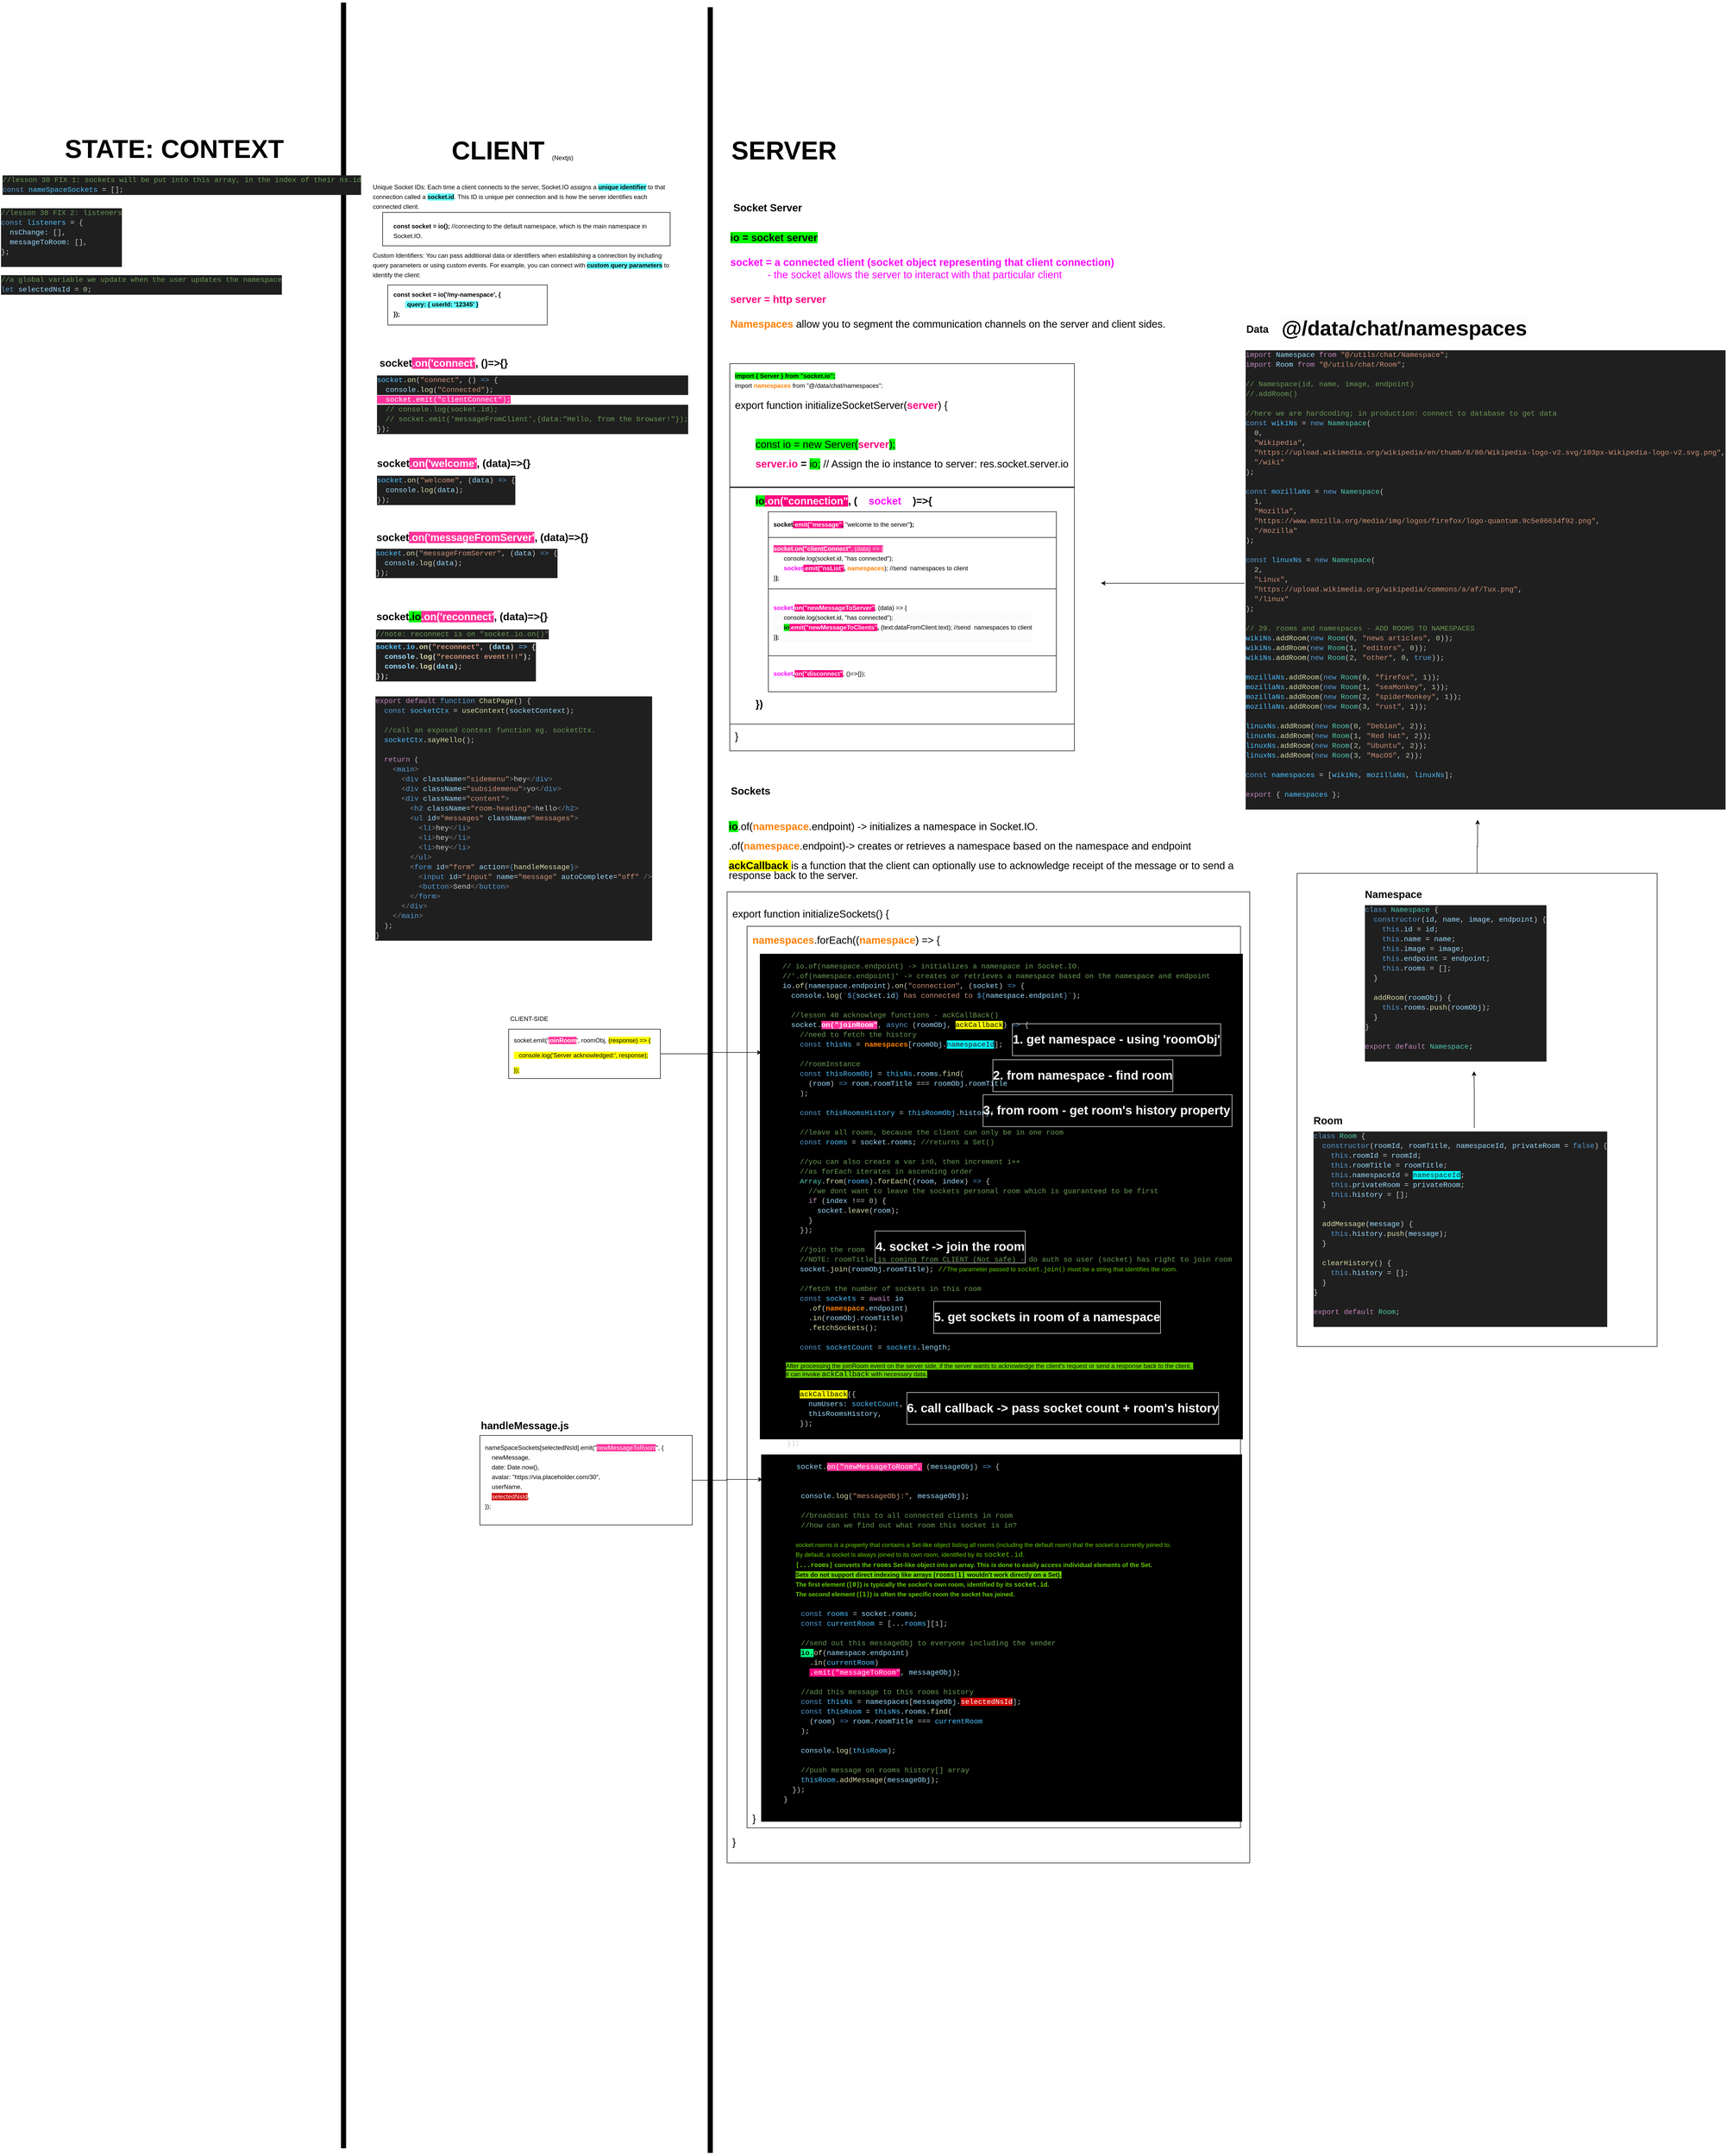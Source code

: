 <mxfile version="24.7.5">
  <diagram name="Page-1" id="AfhZhwZtE2IUO5dlyzL3">
    <mxGraphModel dx="3350" dy="1835" grid="0" gridSize="10" guides="0" tooltips="1" connect="1" arrows="1" fold="1" page="0" pageScale="1" pageWidth="827" pageHeight="1169" math="0" shadow="0">
      <root>
        <mxCell id="0" />
        <mxCell id="1" parent="0" />
        <mxCell id="b-1mPv1049UOKQNbpGth-2" value="" style="rounded=0;whiteSpace=wrap;html=1;" vertex="1" parent="1">
          <mxGeometry x="-834" y="-157" width="559" height="65" as="geometry" />
        </mxCell>
        <mxCell id="b-1mPv1049UOKQNbpGth-1" value="" style="rounded=0;whiteSpace=wrap;html=1;" vertex="1" parent="1">
          <mxGeometry x="-824" y="-16" width="310" height="78" as="geometry" />
        </mxCell>
        <mxCell id="_w_OkT1hiIyt1mrQMRYV-1" value="&lt;blockquote style=&quot;margin: 0px 0px 0px 40px; border: none; padding: 0px; font-size: 20px;&quot;&gt;&lt;b style=&quot;background-color: rgb(0, 255, 0);&quot;&gt;io = socket server&lt;/b&gt;&lt;br&gt;&lt;/blockquote&gt;&lt;blockquote style=&quot;margin: 0px 0px 0px 40px; border: none; padding: 0px; font-size: 20px;&quot;&gt;&lt;b style=&quot;background-color: rgb(0, 255, 0);&quot;&gt;&lt;br&gt;&lt;/b&gt;&lt;/blockquote&gt;&lt;blockquote style=&quot;margin: 0px 0px 0px 40px; border: none; padding: 0px; font-size: 20px;&quot;&gt;&lt;font color=&quot;#ff00ff&quot;&gt;&lt;b&gt;&lt;font style=&quot;font-size: 20px;&quot;&gt;&lt;font style=&quot;font-size: 20px;&quot;&gt;socket =&amp;nbsp;&lt;/font&gt;&lt;/font&gt;&lt;span style=&quot;background-color: initial;&quot;&gt;a connected client (&lt;/span&gt;&lt;/b&gt;&lt;/font&gt;&lt;b style=&quot;color: rgb(255, 0, 255); background-color: initial;&quot;&gt;&lt;span style=&quot;background-color: initial;&quot;&gt;&lt;span style=&quot;background-color: initial;&quot;&gt;socket object representing that client connection&lt;/span&gt;&lt;/span&gt;&lt;/b&gt;&lt;b style=&quot;background-color: initial; color: rgb(255, 0, 255);&quot;&gt;)&lt;/b&gt;&lt;/blockquote&gt;&lt;blockquote style=&quot;margin: 0px 0px 0px 40px; border: none; padding: 0px;&quot;&gt;&lt;span style=&quot;font-size: 20px; background-color: initial; color: rgb(255, 0, 255);&quot;&gt;&amp;nbsp; &amp;nbsp; &amp;nbsp; &amp;nbsp; &amp;nbsp; &amp;nbsp; &amp;nbsp;- the socket&amp;nbsp;&lt;/span&gt;&lt;span style=&quot;background-color: initial;&quot;&gt;&lt;font color=&quot;#ff00ff&quot; style=&quot;font-size: 20px;&quot;&gt;allows the server to interact with that particular client&lt;/font&gt;&lt;/span&gt;&lt;/blockquote&gt;&lt;blockquote style=&quot;margin: 0px 0px 0px 40px; border: none; padding: 0px;&quot;&gt;&lt;span style=&quot;background-color: initial;&quot;&gt;&lt;font color=&quot;#ff00ff&quot; style=&quot;font-size: 20px;&quot;&gt;&lt;br&gt;&lt;/font&gt;&lt;/span&gt;&lt;/blockquote&gt;&lt;blockquote style=&quot;margin: 0px 0px 0px 40px; border: none; padding: 0px;&quot;&gt;&lt;span style=&quot;background-color: initial;&quot;&gt;&lt;font color=&quot;#ff0080&quot; style=&quot;font-size: 20px;&quot;&gt;&lt;b&gt;server = http server&lt;/b&gt;&lt;/font&gt;&lt;/span&gt;&lt;/blockquote&gt;&lt;blockquote style=&quot;margin: 0px 0px 0px 40px; border: none; padding: 0px;&quot;&gt;&lt;span style=&quot;background-color: initial;&quot;&gt;&lt;font color=&quot;#ff0080&quot; style=&quot;font-size: 20px;&quot;&gt;&lt;b&gt;&lt;br&gt;&lt;/b&gt;&lt;/font&gt;&lt;/span&gt;&lt;/blockquote&gt;&lt;blockquote style=&quot;margin: 0px 0px 0px 40px; border: none; padding: 0px; font-size: 20px;&quot;&gt;&lt;font color=&quot;#ff8000&quot;&gt;&lt;b&gt;Namespaces&lt;/b&gt;&lt;/font&gt;&amp;nbsp;allow you to segment the communication channels on the server and client sides.&lt;span style=&quot;font-size: 20px; background-color: initial;&quot;&gt;&lt;font color=&quot;#ff0080&quot; style=&quot;font-size: 20px;&quot;&gt;&lt;b&gt;&lt;br&gt;&lt;/b&gt;&lt;/font&gt;&lt;/span&gt;&lt;/blockquote&gt;" style="rounded=0;whiteSpace=wrap;html=1;labelBorderColor=none;labelBackgroundColor=none;fontColor=default;strokeColor=none;fillColor=none;strokeWidth=5;align=left;verticalAlign=top;" parent="1" vertex="1">
          <mxGeometry x="-200" y="-127" width="922" height="260" as="geometry" />
        </mxCell>
        <mxCell id="_w_OkT1hiIyt1mrQMRYV-16" value="Socket Server" style="text;html=1;align=left;verticalAlign=middle;whiteSpace=wrap;rounded=0;fontSize=20;fontStyle=1" parent="1" vertex="1">
          <mxGeometry x="-154" y="-192" width="240" height="50" as="geometry" />
        </mxCell>
        <mxCell id="_w_OkT1hiIyt1mrQMRYV-24" value="" style="group" parent="1" vertex="1" connectable="0">
          <mxGeometry x="832" y="54" width="610" height="970" as="geometry" />
        </mxCell>
        <mxCell id="_w_OkT1hiIyt1mrQMRYV-33" value="" style="group" parent="_w_OkT1hiIyt1mrQMRYV-24" vertex="1" connectable="0">
          <mxGeometry y="-25" width="610" height="995" as="geometry" />
        </mxCell>
        <mxCell id="_w_OkT1hiIyt1mrQMRYV-21" value="Data" style="text;html=1;align=center;verticalAlign=middle;whiteSpace=wrap;rounded=0;fontSize=20;fontStyle=1" parent="_w_OkT1hiIyt1mrQMRYV-33" vertex="1">
          <mxGeometry y="25" width="70" height="30" as="geometry" />
        </mxCell>
        <mxCell id="_3at-q2v9w0iWCzONIYG-10" style="edgeStyle=orthogonalEdgeStyle;rounded=0;orthogonalLoop=1;jettySize=auto;html=1;" parent="_w_OkT1hiIyt1mrQMRYV-33" source="_w_OkT1hiIyt1mrQMRYV-23" edge="1">
          <mxGeometry relative="1" as="geometry">
            <mxPoint x="-269.353" y="535" as="targetPoint" />
          </mxGeometry>
        </mxCell>
        <UserObject label="&lt;div style=&quot;color: #cccccc;background-color: #1f1f1f;font-family: Consolas, &#39;Courier New&#39;, monospace;font-weight: normal;font-size: 14px;line-height: 19px;white-space: pre;&quot;&gt;&lt;div&gt;&lt;span style=&quot;color: #c586c0;&quot;&gt;import&lt;/span&gt;&lt;span style=&quot;color: #cccccc;&quot;&gt; &lt;/span&gt;&lt;span style=&quot;color: #9cdcfe;&quot;&gt;Namespace&lt;/span&gt;&lt;span style=&quot;color: #cccccc;&quot;&gt; &lt;/span&gt;&lt;span style=&quot;color: #c586c0;&quot;&gt;from&lt;/span&gt;&lt;span style=&quot;color: #cccccc;&quot;&gt; &lt;/span&gt;&lt;span style=&quot;color: #ce9178;&quot;&gt;&quot;@/utils/chat/Namespace&quot;&lt;/span&gt;&lt;span style=&quot;color: #cccccc;&quot;&gt;;&lt;/span&gt;&lt;/div&gt;&lt;div&gt;&lt;span style=&quot;color: #c586c0;&quot;&gt;import&lt;/span&gt;&lt;span style=&quot;color: #cccccc;&quot;&gt; &lt;/span&gt;&lt;span style=&quot;color: #9cdcfe;&quot;&gt;Room&lt;/span&gt;&lt;span style=&quot;color: #cccccc;&quot;&gt; &lt;/span&gt;&lt;span style=&quot;color: #c586c0;&quot;&gt;from&lt;/span&gt;&lt;span style=&quot;color: #cccccc;&quot;&gt; &lt;/span&gt;&lt;span style=&quot;color: #ce9178;&quot;&gt;&quot;@/utils/chat/Room&quot;&lt;/span&gt;&lt;span style=&quot;color: #cccccc;&quot;&gt;;&lt;/span&gt;&lt;/div&gt;&lt;br&gt;&lt;div&gt;&lt;span style=&quot;color: #6a9955;&quot;&gt;// Namespace(id, name, image, endpoint)&lt;/span&gt;&lt;/div&gt;&lt;div&gt;&lt;span style=&quot;color: #6a9955;&quot;&gt;//.addRoom()&lt;/span&gt;&lt;/div&gt;&lt;br&gt;&lt;div&gt;&lt;span style=&quot;color: #6a9955;&quot;&gt;//here we are hardcoding; in production: connect to database to get data&lt;/span&gt;&lt;/div&gt;&lt;div&gt;&lt;span style=&quot;color: #569cd6;&quot;&gt;const&lt;/span&gt;&lt;span style=&quot;color: #cccccc;&quot;&gt; &lt;/span&gt;&lt;span style=&quot;color: #4fc1ff;&quot;&gt;wikiNs&lt;/span&gt;&lt;span style=&quot;color: #cccccc;&quot;&gt; &lt;/span&gt;&lt;span style=&quot;color: #d4d4d4;&quot;&gt;=&lt;/span&gt;&lt;span style=&quot;color: #cccccc;&quot;&gt; &lt;/span&gt;&lt;span style=&quot;color: #569cd6;&quot;&gt;new&lt;/span&gt;&lt;span style=&quot;color: #cccccc;&quot;&gt; &lt;/span&gt;&lt;span style=&quot;color: #4ec9b0;&quot;&gt;Namespace&lt;/span&gt;&lt;span style=&quot;color: #cccccc;&quot;&gt;(&lt;/span&gt;&lt;/div&gt;&lt;div&gt;&lt;span style=&quot;color: #cccccc;&quot;&gt;&amp;nbsp; &lt;/span&gt;&lt;span style=&quot;color: #b5cea8;&quot;&gt;0&lt;/span&gt;&lt;span style=&quot;color: #cccccc;&quot;&gt;,&lt;/span&gt;&lt;/div&gt;&lt;div&gt;&lt;span style=&quot;color: #cccccc;&quot;&gt;&amp;nbsp; &lt;/span&gt;&lt;span style=&quot;color: #ce9178;&quot;&gt;&quot;Wikipedia&quot;&lt;/span&gt;&lt;span style=&quot;color: #cccccc;&quot;&gt;,&lt;/span&gt;&lt;/div&gt;&lt;div&gt;&lt;span style=&quot;color: #cccccc;&quot;&gt;&amp;nbsp; &lt;/span&gt;&lt;span style=&quot;color: #ce9178;&quot;&gt;&quot;https://upload.wikimedia.org/wikipedia/en/thumb/8/80/Wikipedia-logo-v2.svg/103px-Wikipedia-logo-v2.svg.png&quot;&lt;/span&gt;&lt;span style=&quot;color: #cccccc;&quot;&gt;,&lt;/span&gt;&lt;/div&gt;&lt;div&gt;&lt;span style=&quot;color: #cccccc;&quot;&gt;&amp;nbsp; &lt;/span&gt;&lt;span style=&quot;color: #ce9178;&quot;&gt;&quot;/wiki&quot;&lt;/span&gt;&lt;/div&gt;&lt;div&gt;&lt;span style=&quot;color: #cccccc;&quot;&gt;);&lt;/span&gt;&lt;/div&gt;&lt;br&gt;&lt;div&gt;&lt;span style=&quot;color: #569cd6;&quot;&gt;const&lt;/span&gt;&lt;span style=&quot;color: #cccccc;&quot;&gt; &lt;/span&gt;&lt;span style=&quot;color: #4fc1ff;&quot;&gt;mozillaNs&lt;/span&gt;&lt;span style=&quot;color: #cccccc;&quot;&gt; &lt;/span&gt;&lt;span style=&quot;color: #d4d4d4;&quot;&gt;=&lt;/span&gt;&lt;span style=&quot;color: #cccccc;&quot;&gt; &lt;/span&gt;&lt;span style=&quot;color: #569cd6;&quot;&gt;new&lt;/span&gt;&lt;span style=&quot;color: #cccccc;&quot;&gt; &lt;/span&gt;&lt;span style=&quot;color: #4ec9b0;&quot;&gt;Namespace&lt;/span&gt;&lt;span style=&quot;color: #cccccc;&quot;&gt;(&lt;/span&gt;&lt;/div&gt;&lt;div&gt;&lt;span style=&quot;color: #cccccc;&quot;&gt;&amp;nbsp; &lt;/span&gt;&lt;span style=&quot;color: #b5cea8;&quot;&gt;1&lt;/span&gt;&lt;span style=&quot;color: #cccccc;&quot;&gt;,&lt;/span&gt;&lt;/div&gt;&lt;div&gt;&lt;span style=&quot;color: #cccccc;&quot;&gt;&amp;nbsp; &lt;/span&gt;&lt;span style=&quot;color: #ce9178;&quot;&gt;&quot;Mozilla&quot;&lt;/span&gt;&lt;span style=&quot;color: #cccccc;&quot;&gt;,&lt;/span&gt;&lt;/div&gt;&lt;div&gt;&lt;span style=&quot;color: #cccccc;&quot;&gt;&amp;nbsp; &lt;/span&gt;&lt;span style=&quot;color: #ce9178;&quot;&gt;&quot;https://www.mozilla.org/media/img/logos/firefox/logo-quantum.9c5e96634f92.png&quot;&lt;/span&gt;&lt;span style=&quot;color: #cccccc;&quot;&gt;,&lt;/span&gt;&lt;/div&gt;&lt;div&gt;&lt;span style=&quot;color: #cccccc;&quot;&gt;&amp;nbsp; &lt;/span&gt;&lt;span style=&quot;color: #ce9178;&quot;&gt;&quot;/mozilla&quot;&lt;/span&gt;&lt;/div&gt;&lt;div&gt;&lt;span style=&quot;color: #cccccc;&quot;&gt;);&lt;/span&gt;&lt;/div&gt;&lt;br&gt;&lt;div&gt;&lt;span style=&quot;color: #569cd6;&quot;&gt;const&lt;/span&gt;&lt;span style=&quot;color: #cccccc;&quot;&gt; &lt;/span&gt;&lt;span style=&quot;color: #4fc1ff;&quot;&gt;linuxNs&lt;/span&gt;&lt;span style=&quot;color: #cccccc;&quot;&gt; &lt;/span&gt;&lt;span style=&quot;color: #d4d4d4;&quot;&gt;=&lt;/span&gt;&lt;span style=&quot;color: #cccccc;&quot;&gt; &lt;/span&gt;&lt;span style=&quot;color: #569cd6;&quot;&gt;new&lt;/span&gt;&lt;span style=&quot;color: #cccccc;&quot;&gt; &lt;/span&gt;&lt;span style=&quot;color: #4ec9b0;&quot;&gt;Namespace&lt;/span&gt;&lt;span style=&quot;color: #cccccc;&quot;&gt;(&lt;/span&gt;&lt;/div&gt;&lt;div&gt;&lt;span style=&quot;color: #cccccc;&quot;&gt;&amp;nbsp; &lt;/span&gt;&lt;span style=&quot;color: #b5cea8;&quot;&gt;2&lt;/span&gt;&lt;span style=&quot;color: #cccccc;&quot;&gt;,&lt;/span&gt;&lt;/div&gt;&lt;div&gt;&lt;span style=&quot;color: #cccccc;&quot;&gt;&amp;nbsp; &lt;/span&gt;&lt;span style=&quot;color: #ce9178;&quot;&gt;&quot;Linux&quot;&lt;/span&gt;&lt;span style=&quot;color: #cccccc;&quot;&gt;,&lt;/span&gt;&lt;/div&gt;&lt;div&gt;&lt;span style=&quot;color: #cccccc;&quot;&gt;&amp;nbsp; &lt;/span&gt;&lt;span style=&quot;color: #ce9178;&quot;&gt;&quot;https://upload.wikimedia.org/wikipedia/commons/a/af/Tux.png&quot;&lt;/span&gt;&lt;span style=&quot;color: #cccccc;&quot;&gt;,&lt;/span&gt;&lt;/div&gt;&lt;div&gt;&lt;span style=&quot;color: #cccccc;&quot;&gt;&amp;nbsp; &lt;/span&gt;&lt;span style=&quot;color: #ce9178;&quot;&gt;&quot;/linux&quot;&lt;/span&gt;&lt;/div&gt;&lt;div&gt;&lt;span style=&quot;color: #cccccc;&quot;&gt;);&lt;/span&gt;&lt;/div&gt;&lt;br&gt;&lt;div&gt;&lt;span style=&quot;color: #6a9955;&quot;&gt;// 29. rooms and namespaces - ADD ROOMS TO NAMESPACES&lt;/span&gt;&lt;/div&gt;&lt;div&gt;&lt;span style=&quot;color: #4fc1ff;&quot;&gt;wikiNs&lt;/span&gt;&lt;span style=&quot;color: #cccccc;&quot;&gt;.&lt;/span&gt;&lt;span style=&quot;color: #dcdcaa;&quot;&gt;addRoom&lt;/span&gt;&lt;span style=&quot;color: #cccccc;&quot;&gt;(&lt;/span&gt;&lt;span style=&quot;color: #569cd6;&quot;&gt;new&lt;/span&gt;&lt;span style=&quot;color: #cccccc;&quot;&gt; &lt;/span&gt;&lt;span style=&quot;color: #4ec9b0;&quot;&gt;Room&lt;/span&gt;&lt;span style=&quot;color: #cccccc;&quot;&gt;(&lt;/span&gt;&lt;span style=&quot;color: #b5cea8;&quot;&gt;0&lt;/span&gt;&lt;span style=&quot;color: #cccccc;&quot;&gt;, &lt;/span&gt;&lt;span style=&quot;color: #ce9178;&quot;&gt;&quot;news articles&quot;&lt;/span&gt;&lt;span style=&quot;color: #cccccc;&quot;&gt;, &lt;/span&gt;&lt;span style=&quot;color: #b5cea8;&quot;&gt;0&lt;/span&gt;&lt;span style=&quot;color: #cccccc;&quot;&gt;));&lt;/span&gt;&lt;/div&gt;&lt;div&gt;&lt;span style=&quot;color: #4fc1ff;&quot;&gt;wikiNs&lt;/span&gt;&lt;span style=&quot;color: #cccccc;&quot;&gt;.&lt;/span&gt;&lt;span style=&quot;color: #dcdcaa;&quot;&gt;addRoom&lt;/span&gt;&lt;span style=&quot;color: #cccccc;&quot;&gt;(&lt;/span&gt;&lt;span style=&quot;color: #569cd6;&quot;&gt;new&lt;/span&gt;&lt;span style=&quot;color: #cccccc;&quot;&gt; &lt;/span&gt;&lt;span style=&quot;color: #4ec9b0;&quot;&gt;Room&lt;/span&gt;&lt;span style=&quot;color: #cccccc;&quot;&gt;(&lt;/span&gt;&lt;span style=&quot;color: #b5cea8;&quot;&gt;1&lt;/span&gt;&lt;span style=&quot;color: #cccccc;&quot;&gt;, &lt;/span&gt;&lt;span style=&quot;color: #ce9178;&quot;&gt;&quot;editors&quot;&lt;/span&gt;&lt;span style=&quot;color: #cccccc;&quot;&gt;, &lt;/span&gt;&lt;span style=&quot;color: #b5cea8;&quot;&gt;0&lt;/span&gt;&lt;span style=&quot;color: #cccccc;&quot;&gt;));&lt;/span&gt;&lt;/div&gt;&lt;div&gt;&lt;span style=&quot;color: #4fc1ff;&quot;&gt;wikiNs&lt;/span&gt;&lt;span style=&quot;color: #cccccc;&quot;&gt;.&lt;/span&gt;&lt;span style=&quot;color: #dcdcaa;&quot;&gt;addRoom&lt;/span&gt;&lt;span style=&quot;color: #cccccc;&quot;&gt;(&lt;/span&gt;&lt;span style=&quot;color: #569cd6;&quot;&gt;new&lt;/span&gt;&lt;span style=&quot;color: #cccccc;&quot;&gt; &lt;/span&gt;&lt;span style=&quot;color: #4ec9b0;&quot;&gt;Room&lt;/span&gt;&lt;span style=&quot;color: #cccccc;&quot;&gt;(&lt;/span&gt;&lt;span style=&quot;color: #b5cea8;&quot;&gt;2&lt;/span&gt;&lt;span style=&quot;color: #cccccc;&quot;&gt;, &lt;/span&gt;&lt;span style=&quot;color: #ce9178;&quot;&gt;&quot;other&quot;&lt;/span&gt;&lt;span style=&quot;color: #cccccc;&quot;&gt;, &lt;/span&gt;&lt;span style=&quot;color: #b5cea8;&quot;&gt;0&lt;/span&gt;&lt;span style=&quot;color: #cccccc;&quot;&gt;, &lt;/span&gt;&lt;span style=&quot;color: #569cd6;&quot;&gt;true&lt;/span&gt;&lt;span style=&quot;color: #cccccc;&quot;&gt;));&lt;/span&gt;&lt;/div&gt;&lt;br&gt;&lt;div&gt;&lt;span style=&quot;color: #4fc1ff;&quot;&gt;mozillaNs&lt;/span&gt;&lt;span style=&quot;color: #cccccc;&quot;&gt;.&lt;/span&gt;&lt;span style=&quot;color: #dcdcaa;&quot;&gt;addRoom&lt;/span&gt;&lt;span style=&quot;color: #cccccc;&quot;&gt;(&lt;/span&gt;&lt;span style=&quot;color: #569cd6;&quot;&gt;new&lt;/span&gt;&lt;span style=&quot;color: #cccccc;&quot;&gt; &lt;/span&gt;&lt;span style=&quot;color: #4ec9b0;&quot;&gt;Room&lt;/span&gt;&lt;span style=&quot;color: #cccccc;&quot;&gt;(&lt;/span&gt;&lt;span style=&quot;color: #b5cea8;&quot;&gt;0&lt;/span&gt;&lt;span style=&quot;color: #cccccc;&quot;&gt;, &lt;/span&gt;&lt;span style=&quot;color: #ce9178;&quot;&gt;&quot;firefox&quot;&lt;/span&gt;&lt;span style=&quot;color: #cccccc;&quot;&gt;, &lt;/span&gt;&lt;span style=&quot;color: #b5cea8;&quot;&gt;1&lt;/span&gt;&lt;span style=&quot;color: #cccccc;&quot;&gt;));&lt;/span&gt;&lt;/div&gt;&lt;div&gt;&lt;span style=&quot;color: #4fc1ff;&quot;&gt;mozillaNs&lt;/span&gt;&lt;span style=&quot;color: #cccccc;&quot;&gt;.&lt;/span&gt;&lt;span style=&quot;color: #dcdcaa;&quot;&gt;addRoom&lt;/span&gt;&lt;span style=&quot;color: #cccccc;&quot;&gt;(&lt;/span&gt;&lt;span style=&quot;color: #569cd6;&quot;&gt;new&lt;/span&gt;&lt;span style=&quot;color: #cccccc;&quot;&gt; &lt;/span&gt;&lt;span style=&quot;color: #4ec9b0;&quot;&gt;Room&lt;/span&gt;&lt;span style=&quot;color: #cccccc;&quot;&gt;(&lt;/span&gt;&lt;span style=&quot;color: #b5cea8;&quot;&gt;1&lt;/span&gt;&lt;span style=&quot;color: #cccccc;&quot;&gt;, &lt;/span&gt;&lt;span style=&quot;color: #ce9178;&quot;&gt;&quot;seaMonkey&quot;&lt;/span&gt;&lt;span style=&quot;color: #cccccc;&quot;&gt;, &lt;/span&gt;&lt;span style=&quot;color: #b5cea8;&quot;&gt;1&lt;/span&gt;&lt;span style=&quot;color: #cccccc;&quot;&gt;));&lt;/span&gt;&lt;/div&gt;&lt;div&gt;&lt;span style=&quot;color: #4fc1ff;&quot;&gt;mozillaNs&lt;/span&gt;&lt;span style=&quot;color: #cccccc;&quot;&gt;.&lt;/span&gt;&lt;span style=&quot;color: #dcdcaa;&quot;&gt;addRoom&lt;/span&gt;&lt;span style=&quot;color: #cccccc;&quot;&gt;(&lt;/span&gt;&lt;span style=&quot;color: #569cd6;&quot;&gt;new&lt;/span&gt;&lt;span style=&quot;color: #cccccc;&quot;&gt; &lt;/span&gt;&lt;span style=&quot;color: #4ec9b0;&quot;&gt;Room&lt;/span&gt;&lt;span style=&quot;color: #cccccc;&quot;&gt;(&lt;/span&gt;&lt;span style=&quot;color: #b5cea8;&quot;&gt;2&lt;/span&gt;&lt;span style=&quot;color: #cccccc;&quot;&gt;, &lt;/span&gt;&lt;span style=&quot;color: #ce9178;&quot;&gt;&quot;spiderMonkey&quot;&lt;/span&gt;&lt;span style=&quot;color: #cccccc;&quot;&gt;, &lt;/span&gt;&lt;span style=&quot;color: #b5cea8;&quot;&gt;1&lt;/span&gt;&lt;span style=&quot;color: #cccccc;&quot;&gt;));&lt;/span&gt;&lt;/div&gt;&lt;div&gt;&lt;span style=&quot;color: #4fc1ff;&quot;&gt;mozillaNs&lt;/span&gt;&lt;span style=&quot;color: #cccccc;&quot;&gt;.&lt;/span&gt;&lt;span style=&quot;color: #dcdcaa;&quot;&gt;addRoom&lt;/span&gt;&lt;span style=&quot;color: #cccccc;&quot;&gt;(&lt;/span&gt;&lt;span style=&quot;color: #569cd6;&quot;&gt;new&lt;/span&gt;&lt;span style=&quot;color: #cccccc;&quot;&gt; &lt;/span&gt;&lt;span style=&quot;color: #4ec9b0;&quot;&gt;Room&lt;/span&gt;&lt;span style=&quot;color: #cccccc;&quot;&gt;(&lt;/span&gt;&lt;span style=&quot;color: #b5cea8;&quot;&gt;3&lt;/span&gt;&lt;span style=&quot;color: #cccccc;&quot;&gt;, &lt;/span&gt;&lt;span style=&quot;color: #ce9178;&quot;&gt;&quot;rust&quot;&lt;/span&gt;&lt;span style=&quot;color: #cccccc;&quot;&gt;, &lt;/span&gt;&lt;span style=&quot;color: #b5cea8;&quot;&gt;1&lt;/span&gt;&lt;span style=&quot;color: #cccccc;&quot;&gt;));&lt;/span&gt;&lt;/div&gt;&lt;br&gt;&lt;div&gt;&lt;span style=&quot;color: #4fc1ff;&quot;&gt;linuxNs&lt;/span&gt;&lt;span style=&quot;color: #cccccc;&quot;&gt;.&lt;/span&gt;&lt;span style=&quot;color: #dcdcaa;&quot;&gt;addRoom&lt;/span&gt;&lt;span style=&quot;color: #cccccc;&quot;&gt;(&lt;/span&gt;&lt;span style=&quot;color: #569cd6;&quot;&gt;new&lt;/span&gt;&lt;span style=&quot;color: #cccccc;&quot;&gt; &lt;/span&gt;&lt;span style=&quot;color: #4ec9b0;&quot;&gt;Room&lt;/span&gt;&lt;span style=&quot;color: #cccccc;&quot;&gt;(&lt;/span&gt;&lt;span style=&quot;color: #b5cea8;&quot;&gt;0&lt;/span&gt;&lt;span style=&quot;color: #cccccc;&quot;&gt;, &lt;/span&gt;&lt;span style=&quot;color: #ce9178;&quot;&gt;&quot;Debian&quot;&lt;/span&gt;&lt;span style=&quot;color: #cccccc;&quot;&gt;, &lt;/span&gt;&lt;span style=&quot;color: #b5cea8;&quot;&gt;2&lt;/span&gt;&lt;span style=&quot;color: #cccccc;&quot;&gt;));&lt;/span&gt;&lt;/div&gt;&lt;div&gt;&lt;span style=&quot;color: #4fc1ff;&quot;&gt;linuxNs&lt;/span&gt;&lt;span style=&quot;color: #cccccc;&quot;&gt;.&lt;/span&gt;&lt;span style=&quot;color: #dcdcaa;&quot;&gt;addRoom&lt;/span&gt;&lt;span style=&quot;color: #cccccc;&quot;&gt;(&lt;/span&gt;&lt;span style=&quot;color: #569cd6;&quot;&gt;new&lt;/span&gt;&lt;span style=&quot;color: #cccccc;&quot;&gt; &lt;/span&gt;&lt;span style=&quot;color: #4ec9b0;&quot;&gt;Room&lt;/span&gt;&lt;span style=&quot;color: #cccccc;&quot;&gt;(&lt;/span&gt;&lt;span style=&quot;color: #b5cea8;&quot;&gt;1&lt;/span&gt;&lt;span style=&quot;color: #cccccc;&quot;&gt;, &lt;/span&gt;&lt;span style=&quot;color: #ce9178;&quot;&gt;&quot;Red hat&quot;&lt;/span&gt;&lt;span style=&quot;color: #cccccc;&quot;&gt;, &lt;/span&gt;&lt;span style=&quot;color: #b5cea8;&quot;&gt;2&lt;/span&gt;&lt;span style=&quot;color: #cccccc;&quot;&gt;));&lt;/span&gt;&lt;/div&gt;&lt;div&gt;&lt;span style=&quot;color: #4fc1ff;&quot;&gt;linuxNs&lt;/span&gt;&lt;span style=&quot;color: #cccccc;&quot;&gt;.&lt;/span&gt;&lt;span style=&quot;color: #dcdcaa;&quot;&gt;addRoom&lt;/span&gt;&lt;span style=&quot;color: #cccccc;&quot;&gt;(&lt;/span&gt;&lt;span style=&quot;color: #569cd6;&quot;&gt;new&lt;/span&gt;&lt;span style=&quot;color: #cccccc;&quot;&gt; &lt;/span&gt;&lt;span style=&quot;color: #4ec9b0;&quot;&gt;Room&lt;/span&gt;&lt;span style=&quot;color: #cccccc;&quot;&gt;(&lt;/span&gt;&lt;span style=&quot;color: #b5cea8;&quot;&gt;2&lt;/span&gt;&lt;span style=&quot;color: #cccccc;&quot;&gt;, &lt;/span&gt;&lt;span style=&quot;color: #ce9178;&quot;&gt;&quot;Ubuntu&quot;&lt;/span&gt;&lt;span style=&quot;color: #cccccc;&quot;&gt;, &lt;/span&gt;&lt;span style=&quot;color: #b5cea8;&quot;&gt;2&lt;/span&gt;&lt;span style=&quot;color: #cccccc;&quot;&gt;));&lt;/span&gt;&lt;/div&gt;&lt;div&gt;&lt;span style=&quot;color: #4fc1ff;&quot;&gt;linuxNs&lt;/span&gt;&lt;span style=&quot;color: #cccccc;&quot;&gt;.&lt;/span&gt;&lt;span style=&quot;color: #dcdcaa;&quot;&gt;addRoom&lt;/span&gt;&lt;span style=&quot;color: #cccccc;&quot;&gt;(&lt;/span&gt;&lt;span style=&quot;color: #569cd6;&quot;&gt;new&lt;/span&gt;&lt;span style=&quot;color: #cccccc;&quot;&gt; &lt;/span&gt;&lt;span style=&quot;color: #4ec9b0;&quot;&gt;Room&lt;/span&gt;&lt;span style=&quot;color: #cccccc;&quot;&gt;(&lt;/span&gt;&lt;span style=&quot;color: #b5cea8;&quot;&gt;3&lt;/span&gt;&lt;span style=&quot;color: #cccccc;&quot;&gt;, &lt;/span&gt;&lt;span style=&quot;color: #ce9178;&quot;&gt;&quot;MacOS&quot;&lt;/span&gt;&lt;span style=&quot;color: #cccccc;&quot;&gt;, &lt;/span&gt;&lt;span style=&quot;color: #b5cea8;&quot;&gt;2&lt;/span&gt;&lt;span style=&quot;color: #cccccc;&quot;&gt;));&lt;/span&gt;&lt;/div&gt;&lt;br&gt;&lt;div&gt;&lt;span style=&quot;color: #569cd6;&quot;&gt;const&lt;/span&gt;&lt;span style=&quot;color: #cccccc;&quot;&gt; &lt;/span&gt;&lt;span style=&quot;color: #4fc1ff;&quot;&gt;namespaces&lt;/span&gt;&lt;span style=&quot;color: #cccccc;&quot;&gt; &lt;/span&gt;&lt;span style=&quot;color: #d4d4d4;&quot;&gt;=&lt;/span&gt;&lt;span style=&quot;color: #cccccc;&quot;&gt; [&lt;/span&gt;&lt;span style=&quot;color: #4fc1ff;&quot;&gt;wikiNs&lt;/span&gt;&lt;span style=&quot;color: #cccccc;&quot;&gt;, &lt;/span&gt;&lt;span style=&quot;color: #4fc1ff;&quot;&gt;mozillaNs&lt;/span&gt;&lt;span style=&quot;color: #cccccc;&quot;&gt;, &lt;/span&gt;&lt;span style=&quot;color: #4fc1ff;&quot;&gt;linuxNs&lt;/span&gt;&lt;span style=&quot;color: #cccccc;&quot;&gt;];&lt;/span&gt;&lt;/div&gt;&lt;br&gt;&lt;div&gt;&lt;span style=&quot;color: #c586c0;&quot;&gt;export&lt;/span&gt;&lt;span style=&quot;color: #cccccc;&quot;&gt; { &lt;/span&gt;&lt;span style=&quot;color: #4fc1ff;&quot;&gt;namespaces&lt;/span&gt;&lt;span style=&quot;color: #cccccc;&quot;&gt; };&lt;/span&gt;&lt;/div&gt;&lt;br&gt;&lt;/div&gt;" link="&lt;div style=&quot;color: #cccccc;background-color: #1f1f1f;font-family: Consolas, &#39;Courier New&#39;, monospace;font-weight: normal;font-size: 14px;line-height: 19px;white-space: pre;&quot;&gt;&lt;div&gt;&lt;span style=&quot;color: #c586c0;&quot;&gt;import&lt;/span&gt;&lt;span style=&quot;color: #cccccc;&quot;&gt; &lt;/span&gt;&lt;span style=&quot;color: #9cdcfe;&quot;&gt;Namespace&lt;/span&gt;&lt;span style=&quot;color: #cccccc;&quot;&gt; &lt;/span&gt;&lt;span style=&quot;color: #c586c0;&quot;&gt;from&lt;/span&gt;&lt;span style=&quot;color: #cccccc;&quot;&gt; &lt;/span&gt;&lt;span style=&quot;color: #ce9178;&quot;&gt;&quot;@/utils/chat/Namespace&quot;&lt;/span&gt;&lt;span style=&quot;color: #cccccc;&quot;&gt;;&lt;/span&gt;&lt;/div&gt;&lt;div&gt;&lt;span style=&quot;color: #c586c0;&quot;&gt;import&lt;/span&gt;&lt;span style=&quot;color: #cccccc;&quot;&gt; &lt;/span&gt;&lt;span style=&quot;color: #9cdcfe;&quot;&gt;Room&lt;/span&gt;&lt;span style=&quot;color: #cccccc;&quot;&gt; &lt;/span&gt;&lt;span style=&quot;color: #c586c0;&quot;&gt;from&lt;/span&gt;&lt;span style=&quot;color: #cccccc;&quot;&gt; &lt;/span&gt;&lt;span style=&quot;color: #ce9178;&quot;&gt;&quot;@/utils/chat/Room&quot;&lt;/span&gt;&lt;span style=&quot;color: #cccccc;&quot;&gt;;&lt;/span&gt;&lt;/div&gt;&lt;br&gt;&lt;div&gt;&lt;span style=&quot;color: #6a9955;&quot;&gt;// Namespace(id, name, image, endpoint)&lt;/span&gt;&lt;/div&gt;&lt;div&gt;&lt;span style=&quot;color: #6a9955;&quot;&gt;//.addRoom()&lt;/span&gt;&lt;/div&gt;&lt;br&gt;&lt;div&gt;&lt;span style=&quot;color: #6a9955;&quot;&gt;//here we are hardcoding; in production: connect to database to get data&lt;/span&gt;&lt;/div&gt;&lt;div&gt;&lt;span style=&quot;color: #569cd6;&quot;&gt;const&lt;/span&gt;&lt;span style=&quot;color: #cccccc;&quot;&gt; &lt;/span&gt;&lt;span style=&quot;color: #4fc1ff;&quot;&gt;wikiNs&lt;/span&gt;&lt;span style=&quot;color: #cccccc;&quot;&gt; &lt;/span&gt;&lt;span style=&quot;color: #d4d4d4;&quot;&gt;=&lt;/span&gt;&lt;span style=&quot;color: #cccccc;&quot;&gt; &lt;/span&gt;&lt;span style=&quot;color: #569cd6;&quot;&gt;new&lt;/span&gt;&lt;span style=&quot;color: #cccccc;&quot;&gt; &lt;/span&gt;&lt;span style=&quot;color: #4ec9b0;&quot;&gt;Namespace&lt;/span&gt;&lt;span style=&quot;color: #cccccc;&quot;&gt;(&lt;/span&gt;&lt;/div&gt;&lt;div&gt;&lt;span style=&quot;color: #cccccc;&quot;&gt;&amp;nbsp; &lt;/span&gt;&lt;span style=&quot;color: #b5cea8;&quot;&gt;0&lt;/span&gt;&lt;span style=&quot;color: #cccccc;&quot;&gt;,&lt;/span&gt;&lt;/div&gt;&lt;div&gt;&lt;span style=&quot;color: #cccccc;&quot;&gt;&amp;nbsp; &lt;/span&gt;&lt;span style=&quot;color: #ce9178;&quot;&gt;&quot;Wikipedia&quot;&lt;/span&gt;&lt;span style=&quot;color: #cccccc;&quot;&gt;,&lt;/span&gt;&lt;/div&gt;&lt;div&gt;&lt;span style=&quot;color: #cccccc;&quot;&gt;&amp;nbsp; &lt;/span&gt;&lt;span style=&quot;color: #ce9178;&quot;&gt;&quot;https://upload.wikimedia.org/wikipedia/en/thumb/8/80/Wikipedia-logo-v2.svg/103px-Wikipedia-logo-v2.svg.png&quot;&lt;/span&gt;&lt;span style=&quot;color: #cccccc;&quot;&gt;,&lt;/span&gt;&lt;/div&gt;&lt;div&gt;&lt;span style=&quot;color: #cccccc;&quot;&gt;&amp;nbsp; &lt;/span&gt;&lt;span style=&quot;color: #ce9178;&quot;&gt;&quot;/wiki&quot;&lt;/span&gt;&lt;/div&gt;&lt;div&gt;&lt;span style=&quot;color: #cccccc;&quot;&gt;);&lt;/span&gt;&lt;/div&gt;&lt;br&gt;&lt;div&gt;&lt;span style=&quot;color: #569cd6;&quot;&gt;const&lt;/span&gt;&lt;span style=&quot;color: #cccccc;&quot;&gt; &lt;/span&gt;&lt;span style=&quot;color: #4fc1ff;&quot;&gt;mozillaNs&lt;/span&gt;&lt;span style=&quot;color: #cccccc;&quot;&gt; &lt;/span&gt;&lt;span style=&quot;color: #d4d4d4;&quot;&gt;=&lt;/span&gt;&lt;span style=&quot;color: #cccccc;&quot;&gt; &lt;/span&gt;&lt;span style=&quot;color: #569cd6;&quot;&gt;new&lt;/span&gt;&lt;span style=&quot;color: #cccccc;&quot;&gt; &lt;/span&gt;&lt;span style=&quot;color: #4ec9b0;&quot;&gt;Namespace&lt;/span&gt;&lt;span style=&quot;color: #cccccc;&quot;&gt;(&lt;/span&gt;&lt;/div&gt;&lt;div&gt;&lt;span style=&quot;color: #cccccc;&quot;&gt;&amp;nbsp; &lt;/span&gt;&lt;span style=&quot;color: #b5cea8;&quot;&gt;1&lt;/span&gt;&lt;span style=&quot;color: #cccccc;&quot;&gt;,&lt;/span&gt;&lt;/div&gt;&lt;div&gt;&lt;span style=&quot;color: #cccccc;&quot;&gt;&amp;nbsp; &lt;/span&gt;&lt;span style=&quot;color: #ce9178;&quot;&gt;&quot;Mozilla&quot;&lt;/span&gt;&lt;span style=&quot;color: #cccccc;&quot;&gt;,&lt;/span&gt;&lt;/div&gt;&lt;div&gt;&lt;span style=&quot;color: #cccccc;&quot;&gt;&amp;nbsp; &lt;/span&gt;&lt;span style=&quot;color: #ce9178;&quot;&gt;&quot;https://www.mozilla.org/media/img/logos/firefox/logo-quantum.9c5e96634f92.png&quot;&lt;/span&gt;&lt;span style=&quot;color: #cccccc;&quot;&gt;,&lt;/span&gt;&lt;/div&gt;&lt;div&gt;&lt;span style=&quot;color: #cccccc;&quot;&gt;&amp;nbsp; &lt;/span&gt;&lt;span style=&quot;color: #ce9178;&quot;&gt;&quot;/mozilla&quot;&lt;/span&gt;&lt;/div&gt;&lt;div&gt;&lt;span style=&quot;color: #cccccc;&quot;&gt;);&lt;/span&gt;&lt;/div&gt;&lt;br&gt;&lt;div&gt;&lt;span style=&quot;color: #569cd6;&quot;&gt;const&lt;/span&gt;&lt;span style=&quot;color: #cccccc;&quot;&gt; &lt;/span&gt;&lt;span style=&quot;color: #4fc1ff;&quot;&gt;linuxNs&lt;/span&gt;&lt;span style=&quot;color: #cccccc;&quot;&gt; &lt;/span&gt;&lt;span style=&quot;color: #d4d4d4;&quot;&gt;=&lt;/span&gt;&lt;span style=&quot;color: #cccccc;&quot;&gt; &lt;/span&gt;&lt;span style=&quot;color: #569cd6;&quot;&gt;new&lt;/span&gt;&lt;span style=&quot;color: #cccccc;&quot;&gt; &lt;/span&gt;&lt;span style=&quot;color: #4ec9b0;&quot;&gt;Namespace&lt;/span&gt;&lt;span style=&quot;color: #cccccc;&quot;&gt;(&lt;/span&gt;&lt;/div&gt;&lt;div&gt;&lt;span style=&quot;color: #cccccc;&quot;&gt;&amp;nbsp; &lt;/span&gt;&lt;span style=&quot;color: #b5cea8;&quot;&gt;2&lt;/span&gt;&lt;span style=&quot;color: #cccccc;&quot;&gt;,&lt;/span&gt;&lt;/div&gt;&lt;div&gt;&lt;span style=&quot;color: #cccccc;&quot;&gt;&amp;nbsp; &lt;/span&gt;&lt;span style=&quot;color: #ce9178;&quot;&gt;&quot;Linux&quot;&lt;/span&gt;&lt;span style=&quot;color: #cccccc;&quot;&gt;,&lt;/span&gt;&lt;/div&gt;&lt;div&gt;&lt;span style=&quot;color: #cccccc;&quot;&gt;&amp;nbsp; &lt;/span&gt;&lt;span style=&quot;color: #ce9178;&quot;&gt;&quot;https://upload.wikimedia.org/wikipedia/commons/a/af/Tux.png&quot;&lt;/span&gt;&lt;span style=&quot;color: #cccccc;&quot;&gt;,&lt;/span&gt;&lt;/div&gt;&lt;div&gt;&lt;span style=&quot;color: #cccccc;&quot;&gt;&amp;nbsp; &lt;/span&gt;&lt;span style=&quot;color: #ce9178;&quot;&gt;&quot;/linux&quot;&lt;/span&gt;&lt;/div&gt;&lt;div&gt;&lt;span style=&quot;color: #cccccc;&quot;&gt;);&lt;/span&gt;&lt;/div&gt;&lt;br&gt;&lt;div&gt;&lt;span style=&quot;color: #6a9955;&quot;&gt;// 29. rooms and namespaces - ADD ROOMS TO NAMESPACES&lt;/span&gt;&lt;/div&gt;&lt;div&gt;&lt;span style=&quot;color: #4fc1ff;&quot;&gt;wikiNs&lt;/span&gt;&lt;span style=&quot;color: #cccccc;&quot;&gt;.&lt;/span&gt;&lt;span style=&quot;color: #dcdcaa;&quot;&gt;addRoom&lt;/span&gt;&lt;span style=&quot;color: #cccccc;&quot;&gt;(&lt;/span&gt;&lt;span style=&quot;color: #569cd6;&quot;&gt;new&lt;/span&gt;&lt;span style=&quot;color: #cccccc;&quot;&gt; &lt;/span&gt;&lt;span style=&quot;color: #4ec9b0;&quot;&gt;Room&lt;/span&gt;&lt;span style=&quot;color: #cccccc;&quot;&gt;(&lt;/span&gt;&lt;span style=&quot;color: #b5cea8;&quot;&gt;0&lt;/span&gt;&lt;span style=&quot;color: #cccccc;&quot;&gt;, &lt;/span&gt;&lt;span style=&quot;color: #ce9178;&quot;&gt;&quot;news articles&quot;&lt;/span&gt;&lt;span style=&quot;color: #cccccc;&quot;&gt;, &lt;/span&gt;&lt;span style=&quot;color: #b5cea8;&quot;&gt;0&lt;/span&gt;&lt;span style=&quot;color: #cccccc;&quot;&gt;));&lt;/span&gt;&lt;/div&gt;&lt;div&gt;&lt;span style=&quot;color: #4fc1ff;&quot;&gt;wikiNs&lt;/span&gt;&lt;span style=&quot;color: #cccccc;&quot;&gt;.&lt;/span&gt;&lt;span style=&quot;color: #dcdcaa;&quot;&gt;addRoom&lt;/span&gt;&lt;span style=&quot;color: #cccccc;&quot;&gt;(&lt;/span&gt;&lt;span style=&quot;color: #569cd6;&quot;&gt;new&lt;/span&gt;&lt;span style=&quot;color: #cccccc;&quot;&gt; &lt;/span&gt;&lt;span style=&quot;color: #4ec9b0;&quot;&gt;Room&lt;/span&gt;&lt;span style=&quot;color: #cccccc;&quot;&gt;(&lt;/span&gt;&lt;span style=&quot;color: #b5cea8;&quot;&gt;1&lt;/span&gt;&lt;span style=&quot;color: #cccccc;&quot;&gt;, &lt;/span&gt;&lt;span style=&quot;color: #ce9178;&quot;&gt;&quot;editors&quot;&lt;/span&gt;&lt;span style=&quot;color: #cccccc;&quot;&gt;, &lt;/span&gt;&lt;span style=&quot;color: #b5cea8;&quot;&gt;0&lt;/span&gt;&lt;span style=&quot;color: #cccccc;&quot;&gt;));&lt;/span&gt;&lt;/div&gt;&lt;div&gt;&lt;span style=&quot;color: #4fc1ff;&quot;&gt;wikiNs&lt;/span&gt;&lt;span style=&quot;color: #cccccc;&quot;&gt;.&lt;/span&gt;&lt;span style=&quot;color: #dcdcaa;&quot;&gt;addRoom&lt;/span&gt;&lt;span style=&quot;color: #cccccc;&quot;&gt;(&lt;/span&gt;&lt;span style=&quot;color: #569cd6;&quot;&gt;new&lt;/span&gt;&lt;span style=&quot;color: #cccccc;&quot;&gt; &lt;/span&gt;&lt;span style=&quot;color: #4ec9b0;&quot;&gt;Room&lt;/span&gt;&lt;span style=&quot;color: #cccccc;&quot;&gt;(&lt;/span&gt;&lt;span style=&quot;color: #b5cea8;&quot;&gt;2&lt;/span&gt;&lt;span style=&quot;color: #cccccc;&quot;&gt;, &lt;/span&gt;&lt;span style=&quot;color: #ce9178;&quot;&gt;&quot;other&quot;&lt;/span&gt;&lt;span style=&quot;color: #cccccc;&quot;&gt;, &lt;/span&gt;&lt;span style=&quot;color: #b5cea8;&quot;&gt;0&lt;/span&gt;&lt;span style=&quot;color: #cccccc;&quot;&gt;, &lt;/span&gt;&lt;span style=&quot;color: #569cd6;&quot;&gt;true&lt;/span&gt;&lt;span style=&quot;color: #cccccc;&quot;&gt;));&lt;/span&gt;&lt;/div&gt;&lt;br&gt;&lt;div&gt;&lt;span style=&quot;color: #4fc1ff;&quot;&gt;mozillaNs&lt;/span&gt;&lt;span style=&quot;color: #cccccc;&quot;&gt;.&lt;/span&gt;&lt;span style=&quot;color: #dcdcaa;&quot;&gt;addRoom&lt;/span&gt;&lt;span style=&quot;color: #cccccc;&quot;&gt;(&lt;/span&gt;&lt;span style=&quot;color: #569cd6;&quot;&gt;new&lt;/span&gt;&lt;span style=&quot;color: #cccccc;&quot;&gt; &lt;/span&gt;&lt;span style=&quot;color: #4ec9b0;&quot;&gt;Room&lt;/span&gt;&lt;span style=&quot;color: #cccccc;&quot;&gt;(&lt;/span&gt;&lt;span style=&quot;color: #b5cea8;&quot;&gt;0&lt;/span&gt;&lt;span style=&quot;color: #cccccc;&quot;&gt;, &lt;/span&gt;&lt;span style=&quot;color: #ce9178;&quot;&gt;&quot;firefox&quot;&lt;/span&gt;&lt;span style=&quot;color: #cccccc;&quot;&gt;, &lt;/span&gt;&lt;span style=&quot;color: #b5cea8;&quot;&gt;1&lt;/span&gt;&lt;span style=&quot;color: #cccccc;&quot;&gt;));&lt;/span&gt;&lt;/div&gt;&lt;div&gt;&lt;span style=&quot;color: #4fc1ff;&quot;&gt;mozillaNs&lt;/span&gt;&lt;span style=&quot;color: #cccccc;&quot;&gt;.&lt;/span&gt;&lt;span style=&quot;color: #dcdcaa;&quot;&gt;addRoom&lt;/span&gt;&lt;span style=&quot;color: #cccccc;&quot;&gt;(&lt;/span&gt;&lt;span style=&quot;color: #569cd6;&quot;&gt;new&lt;/span&gt;&lt;span style=&quot;color: #cccccc;&quot;&gt; &lt;/span&gt;&lt;span style=&quot;color: #4ec9b0;&quot;&gt;Room&lt;/span&gt;&lt;span style=&quot;color: #cccccc;&quot;&gt;(&lt;/span&gt;&lt;span style=&quot;color: #b5cea8;&quot;&gt;1&lt;/span&gt;&lt;span style=&quot;color: #cccccc;&quot;&gt;, &lt;/span&gt;&lt;span style=&quot;color: #ce9178;&quot;&gt;&quot;seaMonkey&quot;&lt;/span&gt;&lt;span style=&quot;color: #cccccc;&quot;&gt;, &lt;/span&gt;&lt;span style=&quot;color: #b5cea8;&quot;&gt;1&lt;/span&gt;&lt;span style=&quot;color: #cccccc;&quot;&gt;));&lt;/span&gt;&lt;/div&gt;&lt;div&gt;&lt;span style=&quot;color: #4fc1ff;&quot;&gt;mozillaNs&lt;/span&gt;&lt;span style=&quot;color: #cccccc;&quot;&gt;.&lt;/span&gt;&lt;span style=&quot;color: #dcdcaa;&quot;&gt;addRoom&lt;/span&gt;&lt;span style=&quot;color: #cccccc;&quot;&gt;(&lt;/span&gt;&lt;span style=&quot;color: #569cd6;&quot;&gt;new&lt;/span&gt;&lt;span style=&quot;color: #cccccc;&quot;&gt; &lt;/span&gt;&lt;span style=&quot;color: #4ec9b0;&quot;&gt;Room&lt;/span&gt;&lt;span style=&quot;color: #cccccc;&quot;&gt;(&lt;/span&gt;&lt;span style=&quot;color: #b5cea8;&quot;&gt;2&lt;/span&gt;&lt;span style=&quot;color: #cccccc;&quot;&gt;, &lt;/span&gt;&lt;span style=&quot;color: #ce9178;&quot;&gt;&quot;spiderMonkey&quot;&lt;/span&gt;&lt;span style=&quot;color: #cccccc;&quot;&gt;, &lt;/span&gt;&lt;span style=&quot;color: #b5cea8;&quot;&gt;1&lt;/span&gt;&lt;span style=&quot;color: #cccccc;&quot;&gt;));&lt;/span&gt;&lt;/div&gt;&lt;div&gt;&lt;span style=&quot;color: #4fc1ff;&quot;&gt;mozillaNs&lt;/span&gt;&lt;span style=&quot;color: #cccccc;&quot;&gt;.&lt;/span&gt;&lt;span style=&quot;color: #dcdcaa;&quot;&gt;addRoom&lt;/span&gt;&lt;span style=&quot;color: #cccccc;&quot;&gt;(&lt;/span&gt;&lt;span style=&quot;color: #569cd6;&quot;&gt;new&lt;/span&gt;&lt;span style=&quot;color: #cccccc;&quot;&gt; &lt;/span&gt;&lt;span style=&quot;color: #4ec9b0;&quot;&gt;Room&lt;/span&gt;&lt;span style=&quot;color: #cccccc;&quot;&gt;(&lt;/span&gt;&lt;span style=&quot;color: #b5cea8;&quot;&gt;3&lt;/span&gt;&lt;span style=&quot;color: #cccccc;&quot;&gt;, &lt;/span&gt;&lt;span style=&quot;color: #ce9178;&quot;&gt;&quot;rust&quot;&lt;/span&gt;&lt;span style=&quot;color: #cccccc;&quot;&gt;, &lt;/span&gt;&lt;span style=&quot;color: #b5cea8;&quot;&gt;1&lt;/span&gt;&lt;span style=&quot;color: #cccccc;&quot;&gt;));&lt;/span&gt;&lt;/div&gt;&lt;br&gt;&lt;div&gt;&lt;span style=&quot;color: #4fc1ff;&quot;&gt;linuxNs&lt;/span&gt;&lt;span style=&quot;color: #cccccc;&quot;&gt;.&lt;/span&gt;&lt;span style=&quot;color: #dcdcaa;&quot;&gt;addRoom&lt;/span&gt;&lt;span style=&quot;color: #cccccc;&quot;&gt;(&lt;/span&gt;&lt;span style=&quot;color: #569cd6;&quot;&gt;new&lt;/span&gt;&lt;span style=&quot;color: #cccccc;&quot;&gt; &lt;/span&gt;&lt;span style=&quot;color: #4ec9b0;&quot;&gt;Room&lt;/span&gt;&lt;span style=&quot;color: #cccccc;&quot;&gt;(&lt;/span&gt;&lt;span style=&quot;color: #b5cea8;&quot;&gt;0&lt;/span&gt;&lt;span style=&quot;color: #cccccc;&quot;&gt;, &lt;/span&gt;&lt;span style=&quot;color: #ce9178;&quot;&gt;&quot;Debian&quot;&lt;/span&gt;&lt;span style=&quot;color: #cccccc;&quot;&gt;, &lt;/span&gt;&lt;span style=&quot;color: #b5cea8;&quot;&gt;2&lt;/span&gt;&lt;span style=&quot;color: #cccccc;&quot;&gt;));&lt;/span&gt;&lt;/div&gt;&lt;div&gt;&lt;span style=&quot;color: #4fc1ff;&quot;&gt;linuxNs&lt;/span&gt;&lt;span style=&quot;color: #cccccc;&quot;&gt;.&lt;/span&gt;&lt;span style=&quot;color: #dcdcaa;&quot;&gt;addRoom&lt;/span&gt;&lt;span style=&quot;color: #cccccc;&quot;&gt;(&lt;/span&gt;&lt;span style=&quot;color: #569cd6;&quot;&gt;new&lt;/span&gt;&lt;span style=&quot;color: #cccccc;&quot;&gt; &lt;/span&gt;&lt;span style=&quot;color: #4ec9b0;&quot;&gt;Room&lt;/span&gt;&lt;span style=&quot;color: #cccccc;&quot;&gt;(&lt;/span&gt;&lt;span style=&quot;color: #b5cea8;&quot;&gt;1&lt;/span&gt;&lt;span style=&quot;color: #cccccc;&quot;&gt;, &lt;/span&gt;&lt;span style=&quot;color: #ce9178;&quot;&gt;&quot;Red hat&quot;&lt;/span&gt;&lt;span style=&quot;color: #cccccc;&quot;&gt;, &lt;/span&gt;&lt;span style=&quot;color: #b5cea8;&quot;&gt;2&lt;/span&gt;&lt;span style=&quot;color: #cccccc;&quot;&gt;));&lt;/span&gt;&lt;/div&gt;&lt;div&gt;&lt;span style=&quot;color: #4fc1ff;&quot;&gt;linuxNs&lt;/span&gt;&lt;span style=&quot;color: #cccccc;&quot;&gt;.&lt;/span&gt;&lt;span style=&quot;color: #dcdcaa;&quot;&gt;addRoom&lt;/span&gt;&lt;span style=&quot;color: #cccccc;&quot;&gt;(&lt;/span&gt;&lt;span style=&quot;color: #569cd6;&quot;&gt;new&lt;/span&gt;&lt;span style=&quot;color: #cccccc;&quot;&gt; &lt;/span&gt;&lt;span style=&quot;color: #4ec9b0;&quot;&gt;Room&lt;/span&gt;&lt;span style=&quot;color: #cccccc;&quot;&gt;(&lt;/span&gt;&lt;span style=&quot;color: #b5cea8;&quot;&gt;2&lt;/span&gt;&lt;span style=&quot;color: #cccccc;&quot;&gt;, &lt;/span&gt;&lt;span style=&quot;color: #ce9178;&quot;&gt;&quot;Ubuntu&quot;&lt;/span&gt;&lt;span style=&quot;color: #cccccc;&quot;&gt;, &lt;/span&gt;&lt;span style=&quot;color: #b5cea8;&quot;&gt;2&lt;/span&gt;&lt;span style=&quot;color: #cccccc;&quot;&gt;));&lt;/span&gt;&lt;/div&gt;&lt;div&gt;&lt;span style=&quot;color: #4fc1ff;&quot;&gt;linuxNs&lt;/span&gt;&lt;span style=&quot;color: #cccccc;&quot;&gt;.&lt;/span&gt;&lt;span style=&quot;color: #dcdcaa;&quot;&gt;addRoom&lt;/span&gt;&lt;span style=&quot;color: #cccccc;&quot;&gt;(&lt;/span&gt;&lt;span style=&quot;color: #569cd6;&quot;&gt;new&lt;/span&gt;&lt;span style=&quot;color: #cccccc;&quot;&gt; &lt;/span&gt;&lt;span style=&quot;color: #4ec9b0;&quot;&gt;Room&lt;/span&gt;&lt;span style=&quot;color: #cccccc;&quot;&gt;(&lt;/span&gt;&lt;span style=&quot;color: #b5cea8;&quot;&gt;3&lt;/span&gt;&lt;span style=&quot;color: #cccccc;&quot;&gt;, &lt;/span&gt;&lt;span style=&quot;color: #ce9178;&quot;&gt;&quot;MacOS&quot;&lt;/span&gt;&lt;span style=&quot;color: #cccccc;&quot;&gt;, &lt;/span&gt;&lt;span style=&quot;color: #b5cea8;&quot;&gt;2&lt;/span&gt;&lt;span style=&quot;color: #cccccc;&quot;&gt;));&lt;/span&gt;&lt;/div&gt;&lt;br&gt;&lt;div&gt;&lt;span style=&quot;color: #569cd6;&quot;&gt;const&lt;/span&gt;&lt;span style=&quot;color: #cccccc;&quot;&gt; &lt;/span&gt;&lt;span style=&quot;color: #4fc1ff;&quot;&gt;namespaces&lt;/span&gt;&lt;span style=&quot;color: #cccccc;&quot;&gt; &lt;/span&gt;&lt;span style=&quot;color: #d4d4d4;&quot;&gt;=&lt;/span&gt;&lt;span style=&quot;color: #cccccc;&quot;&gt; [&lt;/span&gt;&lt;span style=&quot;color: #4fc1ff;&quot;&gt;wikiNs&lt;/span&gt;&lt;span style=&quot;color: #cccccc;&quot;&gt;, &lt;/span&gt;&lt;span style=&quot;color: #4fc1ff;&quot;&gt;mozillaNs&lt;/span&gt;&lt;span style=&quot;color: #cccccc;&quot;&gt;, &lt;/span&gt;&lt;span style=&quot;color: #4fc1ff;&quot;&gt;linuxNs&lt;/span&gt;&lt;span style=&quot;color: #cccccc;&quot;&gt;];&lt;/span&gt;&lt;/div&gt;&lt;br&gt;&lt;div&gt;&lt;span style=&quot;color: #c586c0;&quot;&gt;export&lt;/span&gt;&lt;span style=&quot;color: #cccccc;&quot;&gt; { &lt;/span&gt;&lt;span style=&quot;color: #4fc1ff;&quot;&gt;namespaces&lt;/span&gt;&lt;span style=&quot;color: #cccccc;&quot;&gt; };&lt;/span&gt;&lt;/div&gt;&lt;br&gt;&lt;/div&gt;" id="_w_OkT1hiIyt1mrQMRYV-23">
          <mxCell style="text;whiteSpace=wrap;html=1;" parent="_w_OkT1hiIyt1mrQMRYV-33" vertex="1">
            <mxGeometry x="10" y="75" width="560" height="920" as="geometry" />
          </mxCell>
        </UserObject>
        <mxCell id="_w_OkT1hiIyt1mrQMRYV-30" value="&lt;span style=&quot;color: rgb(0, 0, 0); font-family: Helvetica; font-size: 40px; font-style: normal; font-variant-ligatures: normal; font-variant-caps: normal; letter-spacing: normal; orphans: 2; text-align: left; text-indent: 0px; text-transform: none; widows: 2; word-spacing: 0px; -webkit-text-stroke-width: 0px; white-space: normal; background-color: rgb(251, 251, 251); text-decoration-thickness: initial; text-decoration-style: initial; text-decoration-color: initial; float: none; display: inline !important;&quot;&gt;@/data/chat/namespaces&lt;/span&gt;" style="text;whiteSpace=wrap;html=1;fontStyle=1;fontSize=40;verticalAlign=middle;" parent="_w_OkT1hiIyt1mrQMRYV-33" vertex="1">
          <mxGeometry x="80" width="530" height="75" as="geometry" />
        </mxCell>
        <mxCell id="_w_OkT1hiIyt1mrQMRYV-29" value="&lt;div style=&quot;line-height: 19px;&quot;&gt;&lt;div style=&quot;&quot;&gt;&lt;b style=&quot;background-color: rgb(0, 255, 0);&quot;&gt;import { Server } from &quot;socket.io&quot;;&lt;/b&gt;&lt;/div&gt;&lt;div style=&quot;&quot;&gt;import &lt;b&gt;&lt;font color=&quot;#ff8000&quot;&gt;namespaces &lt;/font&gt;&lt;/b&gt;from &quot;@/data/chat/namespaces&quot;;&lt;/div&gt;&lt;br&gt;&lt;/div&gt;&lt;div style=&quot;line-height: 19px; font-size: 20px;&quot;&gt;&lt;div style=&quot;line-height: 19px;&quot;&gt;&lt;div style=&quot;&quot;&gt;export function initializeSocketServer(&lt;font color=&quot;#ff0080&quot;&gt;&lt;b&gt;server&lt;/b&gt;&lt;/font&gt;) {&lt;/div&gt;&lt;div style=&quot;&quot;&gt;&amp;nbsp;&lt;/div&gt;&lt;div style=&quot;&quot;&gt;&lt;br&gt;&lt;/div&gt;&lt;div style=&quot;&quot;&gt;&lt;br&gt;&lt;/div&gt;&lt;/div&gt;&lt;/div&gt;&lt;blockquote style=&quot;margin: 0 0 0 40px; border: none; padding: 0px;&quot;&gt;&lt;div style=&quot;line-height: 19px; font-size: 20px;&quot;&gt;&lt;div style=&quot;line-height: 19px;&quot;&gt;&lt;div style=&quot;&quot;&gt;&lt;span style=&quot;background-color: rgb(0, 255, 0);&quot;&gt;const io = new Server(&lt;/span&gt;&lt;b style=&quot;&quot;&gt;&lt;font style=&quot;&quot; color=&quot;#ff0080&quot;&gt;server&lt;/font&gt;&lt;/b&gt;&lt;span style=&quot;background-color: rgb(0, 255, 0);&quot;&gt;);&lt;/span&gt;&lt;/div&gt;&lt;/div&gt;&lt;/div&gt;&lt;div style=&quot;line-height: 19px; font-size: 20px;&quot;&gt;&lt;div style=&quot;line-height: 19px;&quot;&gt;&lt;div style=&quot;&quot;&gt;&lt;br&gt;&lt;/div&gt;&lt;/div&gt;&lt;/div&gt;&lt;div style=&quot;line-height: 19px;&quot;&gt;&lt;div style=&quot;line-height: 19px;&quot;&gt;&lt;div style=&quot;&quot;&gt;&lt;b style=&quot;font-size: 20px;&quot;&gt;&lt;font color=&quot;#ff0080&quot;&gt;server&lt;/font&gt;&lt;/b&gt;&lt;font style=&quot;font-size: 20px;&quot; color=&quot;#ff0080&quot;&gt;&lt;b&gt;.io&lt;/b&gt;&lt;/font&gt;&lt;font style=&quot;font-size: 20px;&quot;&gt;&lt;b&gt; = &lt;/b&gt;&lt;/font&gt;&lt;span style=&quot;font-size: 20px; background-color: rgb(0, 255, 0);&quot;&gt;io;&lt;/span&gt;&lt;span style=&quot;font-size: 20px;&quot;&gt; // Assign the io instance to server: res.socket.server.io&lt;/span&gt;&lt;/div&gt;&lt;/div&gt;&lt;/div&gt;&lt;/blockquote&gt;" style="text;html=1;align=left;verticalAlign=top;whiteSpace=wrap;rounded=0;labelPosition=center;verticalLabelPosition=middle;spacingTop=0;spacing=10;strokeColor=default;" parent="1" vertex="1">
          <mxGeometry x="-159" y="137" width="670" height="241" as="geometry" />
        </mxCell>
        <mxCell id="_w_OkT1hiIyt1mrQMRYV-32" value="" style="group" parent="1" vertex="1" connectable="0">
          <mxGeometry x="944" y="1128" width="700" height="920" as="geometry" />
        </mxCell>
        <mxCell id="_w_OkT1hiIyt1mrQMRYV-25" value="" style="rounded=0;whiteSpace=wrap;html=1;" parent="_w_OkT1hiIyt1mrQMRYV-32" vertex="1">
          <mxGeometry width="700" height="920" as="geometry" />
        </mxCell>
        <mxCell id="_w_OkT1hiIyt1mrQMRYV-17" value="" style="group;labelBackgroundColor=default;fontStyle=1;fontColor=default;" parent="_w_OkT1hiIyt1mrQMRYV-32" vertex="1" connectable="0">
          <mxGeometry x="30" y="455" width="629" height="440" as="geometry" />
        </mxCell>
        <mxCell id="_w_OkT1hiIyt1mrQMRYV-13" value="&lt;div style=&quot;line-height: 19px; white-space: pre; font-weight: normal; font-size: 14px; font-family: Consolas, &amp;quot;Courier New&amp;quot;, monospace;&quot;&gt;&lt;div style=&quot;color: rgb(204, 204, 204);&quot;&gt;&lt;span style=&quot;&quot;&gt;&lt;span style=&quot;color: rgb(86, 156, 214);&quot;&gt;class&lt;/span&gt;&lt;span style=&quot;color: rgb(204, 204, 204);&quot;&gt; &lt;/span&gt;&lt;span style=&quot;color: rgb(78, 201, 176);&quot;&gt;Room&lt;/span&gt;&lt;span style=&quot;color: rgb(204, 204, 204);&quot;&gt; {&lt;/span&gt;&lt;/span&gt;&lt;/div&gt;&lt;div style=&quot;color: rgb(204, 204, 204);&quot;&gt;&lt;span style=&quot;&quot;&gt;&lt;span style=&quot;color: rgb(204, 204, 204);&quot;&gt;&amp;nbsp; &lt;/span&gt;&lt;span style=&quot;color: rgb(86, 156, 214);&quot;&gt;constructor&lt;/span&gt;&lt;span style=&quot;color: rgb(204, 204, 204);&quot;&gt;(&lt;/span&gt;&lt;span style=&quot;color: rgb(156, 220, 254);&quot;&gt;roomId&lt;/span&gt;&lt;span style=&quot;color: rgb(204, 204, 204);&quot;&gt;, &lt;/span&gt;&lt;span style=&quot;color: rgb(156, 220, 254);&quot;&gt;roomTitle&lt;/span&gt;&lt;span style=&quot;color: rgb(204, 204, 204);&quot;&gt;, &lt;/span&gt;&lt;span style=&quot;color: rgb(156, 220, 254);&quot;&gt;namespaceId&lt;/span&gt;&lt;span style=&quot;color: rgb(204, 204, 204);&quot;&gt;, &lt;/span&gt;&lt;span style=&quot;color: rgb(156, 220, 254);&quot;&gt;privateRoom&lt;/span&gt;&lt;span style=&quot;color: rgb(204, 204, 204);&quot;&gt; &lt;/span&gt;&lt;span style=&quot;color: rgb(212, 212, 212);&quot;&gt;=&lt;/span&gt;&lt;span style=&quot;color: rgb(204, 204, 204);&quot;&gt; &lt;/span&gt;&lt;span style=&quot;color: rgb(86, 156, 214);&quot;&gt;false&lt;/span&gt;&lt;span style=&quot;color: rgb(204, 204, 204);&quot;&gt;) {&lt;/span&gt;&lt;/span&gt;&lt;/div&gt;&lt;div style=&quot;color: rgb(204, 204, 204);&quot;&gt;&lt;span style=&quot;&quot;&gt;&lt;span style=&quot;color: rgb(204, 204, 204);&quot;&gt;&amp;nbsp; &amp;nbsp; &lt;/span&gt;&lt;span style=&quot;color: rgb(86, 156, 214);&quot;&gt;this&lt;/span&gt;&lt;span style=&quot;color: rgb(204, 204, 204);&quot;&gt;.&lt;/span&gt;&lt;span style=&quot;color: rgb(156, 220, 254);&quot;&gt;roomId&lt;/span&gt;&lt;span style=&quot;color: rgb(204, 204, 204);&quot;&gt; &lt;/span&gt;&lt;span style=&quot;color: rgb(212, 212, 212);&quot;&gt;=&lt;/span&gt;&lt;span style=&quot;color: rgb(204, 204, 204);&quot;&gt; &lt;/span&gt;&lt;span style=&quot;color: rgb(156, 220, 254);&quot;&gt;roomId&lt;/span&gt;&lt;span style=&quot;color: rgb(204, 204, 204);&quot;&gt;;&lt;/span&gt;&lt;/span&gt;&lt;/div&gt;&lt;div style=&quot;color: rgb(204, 204, 204);&quot;&gt;&lt;span style=&quot;&quot;&gt;&lt;span style=&quot;color: rgb(204, 204, 204);&quot;&gt;&amp;nbsp; &amp;nbsp; &lt;/span&gt;&lt;span style=&quot;color: rgb(86, 156, 214);&quot;&gt;this&lt;/span&gt;&lt;span style=&quot;color: rgb(204, 204, 204);&quot;&gt;.&lt;/span&gt;&lt;span style=&quot;color: rgb(156, 220, 254);&quot;&gt;roomTitle&lt;/span&gt;&lt;span style=&quot;color: rgb(204, 204, 204);&quot;&gt; &lt;/span&gt;&lt;span style=&quot;color: rgb(212, 212, 212);&quot;&gt;=&lt;/span&gt;&lt;span style=&quot;color: rgb(204, 204, 204);&quot;&gt; &lt;/span&gt;&lt;span style=&quot;color: rgb(156, 220, 254);&quot;&gt;roomTitle&lt;/span&gt;&lt;span style=&quot;color: rgb(204, 204, 204);&quot;&gt;;&lt;/span&gt;&lt;/span&gt;&lt;/div&gt;&lt;div style=&quot;&quot;&gt;&lt;span style=&quot;color: rgb(204, 204, 204);&quot;&gt;&amp;nbsp; &amp;nbsp; &lt;/span&gt;&lt;span style=&quot;color: rgb(86, 156, 214);&quot;&gt;this&lt;/span&gt;&lt;span style=&quot;color: rgb(204, 204, 204);&quot;&gt;.&lt;/span&gt;&lt;span style=&quot;color: rgb(156, 220, 254);&quot;&gt;namespaceId&lt;/span&gt;&lt;span style=&quot;color: rgb(204, 204, 204);&quot;&gt; &lt;/span&gt;&lt;span style=&quot;color: rgb(212, 212, 212);&quot;&gt;=&lt;/span&gt;&lt;span style=&quot;color: rgb(204, 204, 204);&quot;&gt; &lt;/span&gt;&lt;span style=&quot;background-color: rgb(0, 255, 255);&quot;&gt;&lt;font color=&quot;#1f1f1f&quot;&gt;namespaceId&lt;/font&gt;&lt;/span&gt;&lt;span style=&quot;color: rgb(204, 204, 204);&quot;&gt;;&lt;/span&gt;&lt;/div&gt;&lt;div style=&quot;color: rgb(204, 204, 204);&quot;&gt;&lt;span style=&quot;&quot;&gt;&lt;span style=&quot;color: rgb(204, 204, 204);&quot;&gt;&amp;nbsp; &amp;nbsp; &lt;/span&gt;&lt;span style=&quot;color: rgb(86, 156, 214);&quot;&gt;this&lt;/span&gt;&lt;span style=&quot;color: rgb(204, 204, 204);&quot;&gt;.&lt;/span&gt;&lt;span style=&quot;color: rgb(156, 220, 254);&quot;&gt;privateRoom&lt;/span&gt;&lt;span style=&quot;color: rgb(204, 204, 204);&quot;&gt; &lt;/span&gt;&lt;span style=&quot;color: rgb(212, 212, 212);&quot;&gt;=&lt;/span&gt;&lt;span style=&quot;color: rgb(204, 204, 204);&quot;&gt; &lt;/span&gt;&lt;span style=&quot;color: rgb(156, 220, 254);&quot;&gt;privateRoom&lt;/span&gt;&lt;span style=&quot;color: rgb(204, 204, 204);&quot;&gt;;&lt;/span&gt;&lt;/span&gt;&lt;/div&gt;&lt;div style=&quot;color: rgb(204, 204, 204);&quot;&gt;&lt;span style=&quot;&quot;&gt;&lt;span style=&quot;color: rgb(204, 204, 204);&quot;&gt;&amp;nbsp; &amp;nbsp; &lt;/span&gt;&lt;span style=&quot;color: rgb(86, 156, 214);&quot;&gt;this&lt;/span&gt;&lt;span style=&quot;color: rgb(204, 204, 204);&quot;&gt;.&lt;/span&gt;&lt;span style=&quot;color: rgb(156, 220, 254);&quot;&gt;history&lt;/span&gt;&lt;span style=&quot;color: rgb(204, 204, 204);&quot;&gt; &lt;/span&gt;&lt;span style=&quot;color: rgb(212, 212, 212);&quot;&gt;=&lt;/span&gt;&lt;span style=&quot;color: rgb(204, 204, 204);&quot;&gt; [];&lt;/span&gt;&lt;/span&gt;&lt;/div&gt;&lt;div style=&quot;color: rgb(204, 204, 204);&quot;&gt;&lt;span style=&quot;color: rgb(204, 204, 204);&quot;&gt;&amp;nbsp; }&lt;/span&gt;&lt;/div&gt;&lt;span style=&quot;color: rgb(204, 204, 204);&quot;&gt;&lt;br&gt;&lt;/span&gt;&lt;div style=&quot;color: rgb(204, 204, 204);&quot;&gt;&lt;span style=&quot;&quot;&gt;&lt;span style=&quot;color: rgb(204, 204, 204);&quot;&gt;&amp;nbsp; &lt;/span&gt;&lt;span style=&quot;color: rgb(220, 220, 170);&quot;&gt;addMessage&lt;/span&gt;&lt;span style=&quot;color: rgb(204, 204, 204);&quot;&gt;(&lt;/span&gt;&lt;span style=&quot;color: rgb(156, 220, 254);&quot;&gt;message&lt;/span&gt;&lt;span style=&quot;color: rgb(204, 204, 204);&quot;&gt;) {&lt;/span&gt;&lt;/span&gt;&lt;/div&gt;&lt;div style=&quot;color: rgb(204, 204, 204);&quot;&gt;&lt;span style=&quot;&quot;&gt;&lt;span style=&quot;color: rgb(204, 204, 204);&quot;&gt;&amp;nbsp; &amp;nbsp; &lt;/span&gt;&lt;span style=&quot;color: rgb(86, 156, 214);&quot;&gt;this&lt;/span&gt;&lt;span style=&quot;color: rgb(204, 204, 204);&quot;&gt;.&lt;/span&gt;&lt;span style=&quot;color: rgb(156, 220, 254);&quot;&gt;history&lt;/span&gt;&lt;span style=&quot;color: rgb(204, 204, 204);&quot;&gt;.&lt;/span&gt;&lt;span style=&quot;color: rgb(220, 220, 170);&quot;&gt;push&lt;/span&gt;&lt;span style=&quot;color: rgb(204, 204, 204);&quot;&gt;(&lt;/span&gt;&lt;span style=&quot;color: rgb(156, 220, 254);&quot;&gt;message&lt;/span&gt;&lt;span style=&quot;color: rgb(204, 204, 204);&quot;&gt;);&lt;/span&gt;&lt;/span&gt;&lt;/div&gt;&lt;div style=&quot;color: rgb(204, 204, 204);&quot;&gt;&lt;span style=&quot;color: rgb(204, 204, 204);&quot;&gt;&amp;nbsp; }&lt;/span&gt;&lt;/div&gt;&lt;span style=&quot;color: rgb(204, 204, 204);&quot;&gt;&lt;br&gt;&lt;/span&gt;&lt;div style=&quot;color: rgb(204, 204, 204);&quot;&gt;&lt;span style=&quot;&quot;&gt;&lt;span style=&quot;color: rgb(204, 204, 204);&quot;&gt;&amp;nbsp; &lt;/span&gt;&lt;span style=&quot;color: rgb(220, 220, 170);&quot;&gt;clearHistory&lt;/span&gt;&lt;span style=&quot;color: rgb(204, 204, 204);&quot;&gt;() {&lt;/span&gt;&lt;/span&gt;&lt;/div&gt;&lt;div style=&quot;color: rgb(204, 204, 204);&quot;&gt;&lt;span style=&quot;&quot;&gt;&lt;span style=&quot;color: rgb(204, 204, 204);&quot;&gt;&amp;nbsp; &amp;nbsp; &lt;/span&gt;&lt;span style=&quot;color: rgb(86, 156, 214);&quot;&gt;this&lt;/span&gt;&lt;span style=&quot;color: rgb(204, 204, 204);&quot;&gt;.&lt;/span&gt;&lt;span style=&quot;color: rgb(156, 220, 254);&quot;&gt;history&lt;/span&gt;&lt;span style=&quot;color: rgb(204, 204, 204);&quot;&gt; &lt;/span&gt;&lt;span style=&quot;color: rgb(212, 212, 212);&quot;&gt;=&lt;/span&gt;&lt;span style=&quot;color: rgb(204, 204, 204);&quot;&gt; [];&lt;/span&gt;&lt;/span&gt;&lt;/div&gt;&lt;div style=&quot;color: rgb(204, 204, 204);&quot;&gt;&lt;span style=&quot;color: rgb(204, 204, 204);&quot;&gt;&amp;nbsp; }&lt;/span&gt;&lt;/div&gt;&lt;div style=&quot;color: rgb(204, 204, 204);&quot;&gt;&lt;span style=&quot;color: rgb(204, 204, 204);&quot;&gt;}&lt;/span&gt;&lt;/div&gt;&lt;span style=&quot;color: rgb(204, 204, 204);&quot;&gt;&lt;br&gt;&lt;/span&gt;&lt;div style=&quot;color: rgb(204, 204, 204);&quot;&gt;&lt;span style=&quot;&quot;&gt;&lt;span style=&quot;color: rgb(197, 134, 192);&quot;&gt;export&lt;/span&gt;&lt;span style=&quot;color: rgb(204, 204, 204);&quot;&gt; &lt;/span&gt;&lt;span style=&quot;color: rgb(197, 134, 192);&quot;&gt;default&lt;/span&gt;&lt;span style=&quot;color: rgb(204, 204, 204);&quot;&gt; &lt;/span&gt;&lt;span style=&quot;color: rgb(78, 201, 176);&quot;&gt;Room&lt;/span&gt;&lt;span style=&quot;color: rgb(204, 204, 204);&quot;&gt;;&lt;/span&gt;&lt;/span&gt;&lt;/div&gt;&lt;font color=&quot;#cccccc&quot;&gt;&lt;br&gt;&lt;/font&gt;&lt;/div&gt;" style="text;whiteSpace=wrap;html=1;labelBackgroundColor=#1F1F1F;" parent="_w_OkT1hiIyt1mrQMRYV-17" vertex="1">
          <mxGeometry y="40" width="629" height="400" as="geometry" />
        </mxCell>
        <mxCell id="_w_OkT1hiIyt1mrQMRYV-15" value="Room" style="text;html=1;align=left;verticalAlign=middle;whiteSpace=wrap;rounded=0;fontSize=20;fontStyle=1" parent="_w_OkT1hiIyt1mrQMRYV-17" vertex="1">
          <mxGeometry width="240" height="50" as="geometry" />
        </mxCell>
        <mxCell id="_w_OkT1hiIyt1mrQMRYV-18" value="" style="group" parent="_w_OkT1hiIyt1mrQMRYV-32" vertex="1" connectable="0">
          <mxGeometry x="130" y="15" width="360" height="370" as="geometry" />
        </mxCell>
        <mxCell id="_w_OkT1hiIyt1mrQMRYV-12" value="&lt;div style=&quot;color: #cccccc;background-color: #1f1f1f;font-family: Consolas, &#39;Courier New&#39;, monospace;font-weight: normal;font-size: 14px;line-height: 19px;white-space: pre;&quot;&gt;&lt;div&gt;&lt;span style=&quot;color: #569cd6;&quot;&gt;class&lt;/span&gt;&lt;span style=&quot;color: #cccccc;&quot;&gt; &lt;/span&gt;&lt;span style=&quot;color: #4ec9b0;&quot;&gt;Namespace&lt;/span&gt;&lt;span style=&quot;color: #cccccc;&quot;&gt; {&lt;/span&gt;&lt;/div&gt;&lt;div&gt;&lt;span style=&quot;color: #cccccc;&quot;&gt;&amp;nbsp; &lt;/span&gt;&lt;span style=&quot;color: #569cd6;&quot;&gt;constructor&lt;/span&gt;&lt;span style=&quot;color: #cccccc;&quot;&gt;(&lt;/span&gt;&lt;span style=&quot;color: #9cdcfe;&quot;&gt;id&lt;/span&gt;&lt;span style=&quot;color: #cccccc;&quot;&gt;, &lt;/span&gt;&lt;span style=&quot;color: #9cdcfe;&quot;&gt;name&lt;/span&gt;&lt;span style=&quot;color: #cccccc;&quot;&gt;, &lt;/span&gt;&lt;span style=&quot;color: #9cdcfe;&quot;&gt;image&lt;/span&gt;&lt;span style=&quot;color: #cccccc;&quot;&gt;, &lt;/span&gt;&lt;span style=&quot;color: #9cdcfe;&quot;&gt;endpoint&lt;/span&gt;&lt;span style=&quot;color: #cccccc;&quot;&gt;) {&lt;/span&gt;&lt;/div&gt;&lt;div&gt;&lt;span style=&quot;color: #cccccc;&quot;&gt;&amp;nbsp; &amp;nbsp; &lt;/span&gt;&lt;span style=&quot;color: #569cd6;&quot;&gt;this&lt;/span&gt;&lt;span style=&quot;color: #cccccc;&quot;&gt;.&lt;/span&gt;&lt;span style=&quot;color: #9cdcfe;&quot;&gt;id&lt;/span&gt;&lt;span style=&quot;color: #cccccc;&quot;&gt; &lt;/span&gt;&lt;span style=&quot;color: #d4d4d4;&quot;&gt;=&lt;/span&gt;&lt;span style=&quot;color: #cccccc;&quot;&gt; &lt;/span&gt;&lt;span style=&quot;color: #9cdcfe;&quot;&gt;id&lt;/span&gt;&lt;span style=&quot;color: #cccccc;&quot;&gt;;&lt;/span&gt;&lt;/div&gt;&lt;div&gt;&lt;span style=&quot;color: #cccccc;&quot;&gt;&amp;nbsp; &amp;nbsp; &lt;/span&gt;&lt;span style=&quot;color: #569cd6;&quot;&gt;this&lt;/span&gt;&lt;span style=&quot;color: #cccccc;&quot;&gt;.&lt;/span&gt;&lt;span style=&quot;color: #9cdcfe;&quot;&gt;name&lt;/span&gt;&lt;span style=&quot;color: #cccccc;&quot;&gt; &lt;/span&gt;&lt;span style=&quot;color: #d4d4d4;&quot;&gt;=&lt;/span&gt;&lt;span style=&quot;color: #cccccc;&quot;&gt; &lt;/span&gt;&lt;span style=&quot;color: #9cdcfe;&quot;&gt;name&lt;/span&gt;&lt;span style=&quot;color: #cccccc;&quot;&gt;;&lt;/span&gt;&lt;/div&gt;&lt;div&gt;&lt;span style=&quot;color: #cccccc;&quot;&gt;&amp;nbsp; &amp;nbsp; &lt;/span&gt;&lt;span style=&quot;color: #569cd6;&quot;&gt;this&lt;/span&gt;&lt;span style=&quot;color: #cccccc;&quot;&gt;.&lt;/span&gt;&lt;span style=&quot;color: #9cdcfe;&quot;&gt;image&lt;/span&gt;&lt;span style=&quot;color: #cccccc;&quot;&gt; &lt;/span&gt;&lt;span style=&quot;color: #d4d4d4;&quot;&gt;=&lt;/span&gt;&lt;span style=&quot;color: #cccccc;&quot;&gt; &lt;/span&gt;&lt;span style=&quot;color: #9cdcfe;&quot;&gt;image&lt;/span&gt;&lt;span style=&quot;color: #cccccc;&quot;&gt;;&lt;/span&gt;&lt;/div&gt;&lt;div&gt;&lt;span style=&quot;color: #cccccc;&quot;&gt;&amp;nbsp; &amp;nbsp; &lt;/span&gt;&lt;span style=&quot;color: #569cd6;&quot;&gt;this&lt;/span&gt;&lt;span style=&quot;color: #cccccc;&quot;&gt;.&lt;/span&gt;&lt;span style=&quot;color: #9cdcfe;&quot;&gt;endpoint&lt;/span&gt;&lt;span style=&quot;color: #cccccc;&quot;&gt; &lt;/span&gt;&lt;span style=&quot;color: #d4d4d4;&quot;&gt;=&lt;/span&gt;&lt;span style=&quot;color: #cccccc;&quot;&gt; &lt;/span&gt;&lt;span style=&quot;color: #9cdcfe;&quot;&gt;endpoint&lt;/span&gt;&lt;span style=&quot;color: #cccccc;&quot;&gt;;&lt;/span&gt;&lt;/div&gt;&lt;div&gt;&lt;span style=&quot;color: #cccccc;&quot;&gt;&amp;nbsp; &amp;nbsp; &lt;/span&gt;&lt;span style=&quot;color: #569cd6;&quot;&gt;this&lt;/span&gt;&lt;span style=&quot;color: #cccccc;&quot;&gt;.&lt;/span&gt;&lt;span style=&quot;color: #9cdcfe;&quot;&gt;rooms&lt;/span&gt;&lt;span style=&quot;color: #cccccc;&quot;&gt; &lt;/span&gt;&lt;span style=&quot;color: #d4d4d4;&quot;&gt;=&lt;/span&gt;&lt;span style=&quot;color: #cccccc;&quot;&gt; [];&lt;/span&gt;&lt;/div&gt;&lt;div&gt;&lt;span style=&quot;color: #cccccc;&quot;&gt;&amp;nbsp; }&lt;/span&gt;&lt;/div&gt;&lt;br&gt;&lt;div&gt;&lt;span style=&quot;color: #cccccc;&quot;&gt;&amp;nbsp; &lt;/span&gt;&lt;span style=&quot;color: #dcdcaa;&quot;&gt;addRoom&lt;/span&gt;&lt;span style=&quot;color: #cccccc;&quot;&gt;(&lt;/span&gt;&lt;span style=&quot;color: #9cdcfe;&quot;&gt;roomObj&lt;/span&gt;&lt;span style=&quot;color: #cccccc;&quot;&gt;) {&lt;/span&gt;&lt;/div&gt;&lt;div&gt;&lt;span style=&quot;color: #cccccc;&quot;&gt;&amp;nbsp; &amp;nbsp; &lt;/span&gt;&lt;span style=&quot;color: #569cd6;&quot;&gt;this&lt;/span&gt;&lt;span style=&quot;color: #cccccc;&quot;&gt;.&lt;/span&gt;&lt;span style=&quot;color: #9cdcfe;&quot;&gt;rooms&lt;/span&gt;&lt;span style=&quot;color: #cccccc;&quot;&gt;.&lt;/span&gt;&lt;span style=&quot;color: #dcdcaa;&quot;&gt;push&lt;/span&gt;&lt;span style=&quot;color: #cccccc;&quot;&gt;(&lt;/span&gt;&lt;span style=&quot;color: #9cdcfe;&quot;&gt;roomObj&lt;/span&gt;&lt;span style=&quot;color: #cccccc;&quot;&gt;);&lt;/span&gt;&lt;/div&gt;&lt;div&gt;&lt;span style=&quot;color: #cccccc;&quot;&gt;&amp;nbsp; }&lt;/span&gt;&lt;/div&gt;&lt;div&gt;&lt;span style=&quot;color: #cccccc;&quot;&gt;}&lt;/span&gt;&lt;/div&gt;&lt;br&gt;&lt;div&gt;&lt;span style=&quot;color: #c586c0;&quot;&gt;export&lt;/span&gt;&lt;span style=&quot;color: #cccccc;&quot;&gt; &lt;/span&gt;&lt;span style=&quot;color: #c586c0;&quot;&gt;default&lt;/span&gt;&lt;span style=&quot;color: #cccccc;&quot;&gt; &lt;/span&gt;&lt;span style=&quot;color: #4ec9b0;&quot;&gt;Namespace&lt;/span&gt;&lt;span style=&quot;color: #cccccc;&quot;&gt;;&lt;/span&gt;&lt;/div&gt;&lt;br&gt;&lt;/div&gt;" style="text;whiteSpace=wrap;html=1;" parent="_w_OkT1hiIyt1mrQMRYV-18" vertex="1">
          <mxGeometry y="40" width="360" height="330" as="geometry" />
        </mxCell>
        <mxCell id="_w_OkT1hiIyt1mrQMRYV-14" value="Namespace" style="text;html=1;align=left;verticalAlign=middle;whiteSpace=wrap;rounded=0;fontSize=20;fontStyle=1" parent="_w_OkT1hiIyt1mrQMRYV-18" vertex="1">
          <mxGeometry width="240" height="50" as="geometry" />
        </mxCell>
        <mxCell id="_w_OkT1hiIyt1mrQMRYV-19" style="edgeStyle=orthogonalEdgeStyle;rounded=0;orthogonalLoop=1;jettySize=auto;html=1;" parent="_w_OkT1hiIyt1mrQMRYV-32" source="_w_OkT1hiIyt1mrQMRYV-13" target="_w_OkT1hiIyt1mrQMRYV-12" edge="1">
          <mxGeometry relative="1" as="geometry">
            <Array as="points">
              <mxPoint x="344" y="424" />
              <mxPoint x="344" y="424" />
            </Array>
          </mxGeometry>
        </mxCell>
        <mxCell id="_w_OkT1hiIyt1mrQMRYV-38" value="" style="group;spacingLeft=10;" parent="1" vertex="1" connectable="0">
          <mxGeometry x="-159" y="377" width="670" height="461" as="geometry" />
        </mxCell>
        <mxCell id="_w_OkT1hiIyt1mrQMRYV-4" value="&lt;blockquote style=&quot;margin: 0 0 0 40px; border: none; padding: 0px;&quot;&gt;&lt;font style=&quot;font-size: 20px;&quot;&gt;&lt;b style=&quot;&quot;&gt;&lt;font style=&quot;font-size: 20px; background-color: rgb(0, 255, 0);&quot;&gt;io&lt;/font&gt;&lt;span style=&quot;background-color: rgb(255, 0, 128);&quot;&gt;&lt;font color=&quot;#ffffff&quot;&gt;&lt;font style=&quot;font-size: 20px;&quot;&gt;.&lt;/font&gt;on(&quot;connection&quot;&lt;/font&gt;&lt;/span&gt;, (&amp;nbsp; &amp;nbsp; &lt;font style=&quot;font-size: 20px;&quot; color=&quot;#ff00ff&quot;&gt;socket&amp;nbsp; &amp;nbsp; &lt;/font&gt;)=&amp;gt;{&lt;/b&gt;&lt;/font&gt;&lt;/blockquote&gt;&lt;br&gt;&lt;br&gt;&lt;blockquote style=&quot;margin: 0px 0px 0px 40px; border: none; padding: 0px; font-size: 20px;&quot;&gt;&lt;div&gt;&lt;div&gt;&lt;div style=&quot;line-height: 19px;&quot;&gt;&lt;div style=&quot;&quot;&gt;&lt;br&gt;&lt;/div&gt;&lt;/div&gt;&lt;/div&gt;&lt;/div&gt;&lt;div&gt;&lt;div&gt;&lt;div style=&quot;line-height: 19px;&quot;&gt;&lt;div style=&quot;&quot;&gt;&lt;br&gt;&lt;/div&gt;&lt;/div&gt;&lt;/div&gt;&lt;/div&gt;&lt;div&gt;&lt;div&gt;&lt;div style=&quot;line-height: 19px;&quot;&gt;&lt;div style=&quot;&quot;&gt;&lt;br&gt;&lt;/div&gt;&lt;/div&gt;&lt;/div&gt;&lt;/div&gt;&lt;div&gt;&lt;div&gt;&lt;div style=&quot;line-height: 19px;&quot;&gt;&lt;div style=&quot;&quot;&gt;&lt;br&gt;&lt;/div&gt;&lt;/div&gt;&lt;/div&gt;&lt;/div&gt;&lt;div&gt;&lt;div&gt;&lt;div style=&quot;line-height: 19px;&quot;&gt;&lt;div style=&quot;&quot;&gt;&lt;br&gt;&lt;/div&gt;&lt;/div&gt;&lt;/div&gt;&lt;/div&gt;&lt;div&gt;&lt;div&gt;&lt;div style=&quot;line-height: 19px;&quot;&gt;&lt;div style=&quot;&quot;&gt;&lt;br&gt;&lt;/div&gt;&lt;/div&gt;&lt;/div&gt;&lt;/div&gt;&lt;div&gt;&lt;div&gt;&lt;div style=&quot;line-height: 19px;&quot;&gt;&lt;div style=&quot;&quot;&gt;&lt;br&gt;&lt;/div&gt;&lt;/div&gt;&lt;/div&gt;&lt;/div&gt;&lt;div&gt;&lt;div&gt;&lt;div style=&quot;line-height: 19px;&quot;&gt;&lt;div style=&quot;&quot;&gt;&lt;br&gt;&lt;/div&gt;&lt;/div&gt;&lt;/div&gt;&lt;/div&gt;&lt;div&gt;&lt;div&gt;&lt;div style=&quot;line-height: 19px;&quot;&gt;&lt;div style=&quot;&quot;&gt;&lt;br&gt;&lt;/div&gt;&lt;/div&gt;&lt;/div&gt;&lt;/div&gt;&lt;div&gt;&lt;div&gt;&lt;div style=&quot;line-height: 19px;&quot;&gt;&lt;div style=&quot;&quot;&gt;&lt;br&gt;&lt;/div&gt;&lt;/div&gt;&lt;/div&gt;&lt;/div&gt;&lt;div&gt;&lt;div&gt;&lt;div style=&quot;line-height: 19px;&quot;&gt;&lt;div style=&quot;&quot;&gt;&lt;br&gt;&lt;/div&gt;&lt;/div&gt;&lt;/div&gt;&lt;/div&gt;&lt;div&gt;&lt;div&gt;&lt;div style=&quot;line-height: 19px;&quot;&gt;&lt;div style=&quot;&quot;&gt;&lt;br&gt;&lt;/div&gt;&lt;/div&gt;&lt;/div&gt;&lt;/div&gt;&lt;div&gt;&lt;div&gt;&lt;div style=&quot;line-height: 19px;&quot;&gt;&lt;div style=&quot;&quot;&gt;&lt;font style=&quot;font-size: 20px;&quot;&gt;&lt;br&gt;&lt;/font&gt;&lt;/div&gt;&lt;/div&gt;&lt;/div&gt;&lt;/div&gt;&lt;div&gt;&lt;div&gt;&lt;div style=&quot;line-height: 19px;&quot;&gt;&lt;div style=&quot;&quot;&gt;&lt;font style=&quot;font-size: 20px;&quot;&gt;&lt;br&gt;&lt;/font&gt;&lt;/div&gt;&lt;/div&gt;&lt;/div&gt;&lt;/div&gt;&lt;div&gt;&lt;div&gt;&lt;div style=&quot;line-height: 19px;&quot;&gt;&lt;div style=&quot;&quot;&gt;&lt;font style=&quot;font-size: 20px;&quot;&gt;&lt;br&gt;&lt;/font&gt;&lt;/div&gt;&lt;/div&gt;&lt;/div&gt;&lt;/div&gt;&lt;div&gt;&lt;div&gt;&lt;div style=&quot;line-height: 19px;&quot;&gt;&lt;div style=&quot;&quot;&gt;&lt;font style=&quot;font-size: 20px;&quot;&gt;&lt;br&gt;&lt;/font&gt;&lt;/div&gt;&lt;/div&gt;&lt;/div&gt;&lt;/div&gt;&lt;div&gt;&lt;div&gt;&lt;div style=&quot;line-height: 19px;&quot;&gt;&lt;div style=&quot;&quot;&gt;&lt;font style=&quot;font-size: 20px;&quot;&gt;&lt;br&gt;&lt;/font&gt;&lt;/div&gt;&lt;/div&gt;&lt;/div&gt;&lt;/div&gt;&lt;div&gt;&lt;div&gt;&lt;div style=&quot;line-height: 19px;&quot;&gt;&lt;div style=&quot;&quot;&gt;&lt;br&gt;&lt;/div&gt;&lt;/div&gt;&lt;/div&gt;&lt;/div&gt;&lt;/blockquote&gt;&lt;blockquote style=&quot;margin: 0 0 0 40px; border: none; padding: 0px;&quot;&gt;&lt;b style=&quot;font-size: 20px;&quot;&gt;&lt;font style=&quot;font-size: 20px;&quot;&gt;})&lt;/font&gt;&lt;/b&gt;&lt;/blockquote&gt;" style="text;html=1;align=left;verticalAlign=top;whiteSpace=wrap;rounded=0;labelPosition=center;verticalLabelPosition=middle;spacingTop=0;spacing=10;strokeColor=default;" parent="_w_OkT1hiIyt1mrQMRYV-38" vertex="1">
          <mxGeometry width="670" height="461" as="geometry" />
        </mxCell>
        <mxCell id="_w_OkT1hiIyt1mrQMRYV-6" value="&lt;div style=&quot;forced-color-adjust: none; font-family: Helvetica; font-size: 12px; font-style: normal; font-variant-ligatures: normal; font-variant-caps: normal; font-weight: 400; letter-spacing: normal; orphans: 2; text-indent: 0px; text-transform: none; widows: 2; word-spacing: 0px; -webkit-text-stroke-width: 0px; white-space: normal; text-decoration-thickness: initial; text-decoration-style: initial; text-decoration-color: initial;&quot;&gt;&lt;b style=&quot;forced-color-adjust: none;&quot;&gt;&lt;font color=&quot;#ff00ff&quot; style=&quot;color: rgb(0, 0, 0); forced-color-adjust: none;&quot;&gt;&lt;span style=&quot;background-color: rgb(251, 251, 251);&quot;&gt;socket&lt;/span&gt;&lt;span style=&quot;background-color: rgb(255, 0, 128);&quot;&gt;.&lt;/span&gt;&lt;/font&gt;&lt;span style=&quot;background-color: rgb(255, 0, 128);&quot;&gt;&lt;font color=&quot;#ffffff&quot;&gt;emit(&quot;message&quot;&lt;/font&gt;,&lt;/span&gt;&lt;/b&gt;&lt;span style=&quot;color: rgb(0, 0, 0); background-color: rgb(251, 251, 251);&quot;&gt;&amp;nbsp;&quot;welcome to the server&quot;&lt;/span&gt;&lt;b style=&quot;color: rgb(0, 0, 0); background-color: rgb(251, 251, 251); forced-color-adjust: none;&quot;&gt;);&lt;/b&gt;&lt;/div&gt;" style="text;whiteSpace=wrap;html=1;strokeColor=default;align=left;verticalAlign=middle;spacing=10;" parent="_w_OkT1hiIyt1mrQMRYV-38" vertex="1">
          <mxGeometry x="75" y="48" width="560" height="50" as="geometry" />
        </mxCell>
        <UserObject label="&lt;font style=&quot;font-weight: bold;&quot; color=&quot;#ff00ff&quot;&gt;socket&lt;/font&gt;&lt;b&gt;.&lt;/b&gt;&lt;span style=&quot;background-color: rgb(255, 0, 128);&quot;&gt;&lt;font style=&quot;&quot; color=&quot;#ffffff&quot;&gt;&lt;b&gt;on(&quot;disconnect&quot;&lt;/b&gt;&lt;/font&gt;&lt;/span&gt;, ()=&amp;gt;{});" link="&lt;blockquote style=&quot;forced-color-adjust: none; color: rgb(0, 0, 0); font-family: Helvetica; font-size: 12px; font-style: normal; font-variant-ligatures: normal; font-variant-caps: normal; font-weight: 400; letter-spacing: normal; orphans: 2; text-align: left; text-indent: 0px; text-transform: none; widows: 2; word-spacing: 0px; -webkit-text-stroke-width: 0px; white-space: normal; background-color: rgb(251, 251, 251); text-decoration-thickness: initial; text-decoration-style: initial; text-decoration-color: initial; margin: 0px 0px 0px 40px; border: none; padding: 0px;&quot;&gt;&lt;div style=&quot;forced-color-adjust: none;&quot;&gt;&lt;div style=&quot;forced-color-adjust: none; line-height: 19px;&quot;&gt;&lt;div style=&quot;forced-color-adjust: none;&quot;&gt;&lt;font color=&quot;#ff00ff&quot; style=&quot;forced-color-adjust: none;&quot;&gt;&lt;b style=&quot;forced-color-adjust: none;&quot;&gt;socket&lt;/b&gt;&lt;/font&gt;&lt;b style=&quot;forced-color-adjust: none;&quot;&gt;.on(&quot;clientConnect&quot;&lt;/b&gt;, (data) =&amp;gt; {&lt;/div&gt;&lt;/div&gt;&lt;/div&gt;&lt;div style=&quot;forced-color-adjust: none;&quot;&gt;&lt;div style=&quot;forced-color-adjust: none; line-height: 19px;&quot;&gt;&lt;div style=&quot;forced-color-adjust: none;&quot;&gt;&amp;nbsp; &amp;nbsp; &amp;nbsp; console.log(socket.id, &quot;has connected&quot;);&lt;/div&gt;&lt;/div&gt;&lt;/div&gt;&lt;div style=&quot;forced-color-adjust: none;&quot;&gt;&lt;div style=&quot;forced-color-adjust: none; line-height: 19px;&quot;&gt;&lt;div style=&quot;forced-color-adjust: none;&quot;&gt;&amp;nbsp; &amp;nbsp; &amp;nbsp;&lt;span&gt;&amp;nbsp;&lt;/span&gt;&lt;font color=&quot;#ff00ff&quot; style=&quot;forced-color-adjust: none;&quot;&gt;&lt;b style=&quot;forced-color-adjust: none;&quot;&gt;socket&lt;/b&gt;&lt;/font&gt;&lt;b style=&quot;forced-color-adjust: none;&quot;&gt;.emit(&quot;nsList&quot;,&lt;span&gt;&amp;nbsp;&lt;/span&gt;&lt;/b&gt;namespaces); //send &amp;nbsp;namespaces to client&lt;/div&gt;&lt;/div&gt;&lt;/div&gt;&lt;div style=&quot;forced-color-adjust: none;&quot;&gt;&lt;div style=&quot;forced-color-adjust: none; line-height: 19px;&quot;&gt;&lt;div style=&quot;forced-color-adjust: none;&quot;&gt;}&lt;b style=&quot;forced-color-adjust: none;&quot;&gt;)&lt;/b&gt;;&lt;/div&gt;&lt;/div&gt;&lt;/div&gt;&lt;/blockquote&gt;&lt;div style=&quot;forced-color-adjust: none; color: rgb(0, 0, 0); font-family: Helvetica; font-size: 12px; font-style: normal; font-variant-ligatures: normal; font-variant-caps: normal; font-weight: 400; letter-spacing: normal; orphans: 2; text-align: left; text-indent: 0px; text-transform: none; widows: 2; word-spacing: 0px; -webkit-text-stroke-width: 0px; white-space: normal; background-color: rgb(251, 251, 251); text-decoration-thickness: initial; text-decoration-style: initial; text-decoration-color: initial;&quot;&gt;&lt;b style=&quot;forced-color-adjust: none;&quot;&gt;&lt;br style=&quot;forced-color-adjust: none;&quot;&gt;&lt;/b&gt;&lt;/div&gt;&lt;div style=&quot;forced-color-adjust: none; color: rgb(0, 0, 0); font-family: Helvetica; font-size: 12px; font-style: normal; font-variant-ligatures: normal; font-variant-caps: normal; font-weight: 400; letter-spacing: normal; orphans: 2; text-align: left; text-indent: 0px; text-transform: none; widows: 2; word-spacing: 0px; -webkit-text-stroke-width: 0px; white-space: normal; background-color: rgb(251, 251, 251); text-decoration-thickness: initial; text-decoration-style: initial; text-decoration-color: initial;&quot;&gt;&lt;blockquote style=&quot;forced-color-adjust: none; margin: 0px 0px 0px 40px; border: none; padding: 0px;&quot;&gt;&lt;div style=&quot;forced-color-adjust: none;&quot;&gt;&lt;div style=&quot;forced-color-adjust: none; line-height: 19px;&quot;&gt;&lt;font color=&quot;#ff00ff&quot; style=&quot;forced-color-adjust: none;&quot;&gt;&lt;b style=&quot;forced-color-adjust: none;&quot;&gt;socket&lt;/b&gt;&lt;/font&gt;&lt;b style=&quot;forced-color-adjust: none;&quot;&gt;.on(&quot;newMessageToServer&quot;&lt;/b&gt;, (data) =&amp;gt; {&lt;/div&gt;&lt;/div&gt;&lt;div style=&quot;forced-color-adjust: none;&quot;&gt;&lt;div style=&quot;forced-color-adjust: none; line-height: 19px;&quot;&gt;&amp;nbsp; &amp;nbsp; &amp;nbsp; console.log(socket.id, &quot;has connected&quot;);&lt;/div&gt;&lt;/div&gt;&lt;div style=&quot;forced-color-adjust: none;&quot;&gt;&lt;div style=&quot;forced-color-adjust: none; line-height: 19px;&quot;&gt;&amp;nbsp; &amp;nbsp; &amp;nbsp;&amp;nbsp;&lt;b style=&quot;forced-color-adjust: none;&quot;&gt;&lt;font color=&quot;#ffff00&quot; style=&quot;forced-color-adjust: none; background-color: rgb(0, 255, 0);&quot;&gt;io&lt;/font&gt;&lt;/b&gt;&lt;b style=&quot;forced-color-adjust: none;&quot;&gt;.emit(&quot;newMessageToClients&quot;,&amp;nbsp;&lt;/b&gt;{text:dataFromClient.text); //send &amp;nbsp;namespaces to client&lt;/div&gt;&lt;/div&gt;&lt;div style=&quot;forced-color-adjust: none;&quot;&gt;&lt;div style=&quot;forced-color-adjust: none; line-height: 19px;&quot;&gt;}&lt;b style=&quot;forced-color-adjust: none;&quot;&gt;)&lt;/b&gt;;&lt;/div&gt;&lt;/div&gt;&lt;div style=&quot;forced-color-adjust: none; line-height: 19px;&quot;&gt;&lt;br style=&quot;forced-color-adjust: none;&quot;&gt;&lt;/div&gt;&lt;div style=&quot;forced-color-adjust: none; line-height: 19px;&quot;&gt;&lt;font color=&quot;#ff00ff&quot; style=&quot;forced-color-adjust: none;&quot;&gt;&lt;b style=&quot;forced-color-adjust: none;&quot;&gt;socket&lt;/b&gt;&lt;/font&gt;&lt;b style=&quot;forced-color-adjust: none;&quot;&gt;.on(&quot;disconnect&quot;&lt;/b&gt;, ()=&amp;gt;{}&lt;b style=&quot;forced-color-adjust: none;&quot;&gt;);&lt;/b&gt;&lt;/div&gt;&lt;/blockquote&gt;&lt;/div&gt;" id="_w_OkT1hiIyt1mrQMRYV-7">
          <mxCell style="text;whiteSpace=wrap;html=1;strokeColor=default;spacing=10;verticalAlign=middle;align=left;" parent="_w_OkT1hiIyt1mrQMRYV-38" vertex="1">
            <mxGeometry x="75" y="328" width="560" height="70" as="geometry" />
          </mxCell>
        </UserObject>
        <mxCell id="_w_OkT1hiIyt1mrQMRYV-9" value="&lt;div style=&quot;&quot;&gt;&lt;div style=&quot;line-height: 19px;&quot;&gt;&lt;span style=&quot;background-color: rgb(255, 51, 153);&quot;&gt;&lt;font color=&quot;#ffffff&quot;&gt;&lt;b style=&quot;&quot;&gt;socket&lt;/b&gt;&lt;b&gt;.on(&quot;clientConnect&quot;&lt;/b&gt;, (data) =&amp;gt; {&lt;/font&gt;&lt;/span&gt;&lt;/div&gt;&lt;/div&gt;&lt;div style=&quot;&quot;&gt;&lt;div style=&quot;line-height: 19px;&quot;&gt;&amp;nbsp; &amp;nbsp; &amp;nbsp; console.log(socket.id, &quot;has connected&quot;);&lt;/div&gt;&lt;/div&gt;&lt;div style=&quot;&quot;&gt;&lt;div style=&quot;line-height: 19px;&quot;&gt;&amp;nbsp; &amp;nbsp; &amp;nbsp;&amp;nbsp;&lt;font color=&quot;#ff00ff&quot;&gt;&lt;b&gt;socket&lt;/b&gt;&lt;/font&gt;&lt;b&gt;&lt;span style=&quot;background-color: rgb(255, 0, 128);&quot;&gt;&lt;font color=&quot;#ffffff&quot;&gt;.emit(&quot;nsList&quot;&lt;/font&gt;&lt;/span&gt;,&amp;nbsp;&lt;font color=&quot;#ff8000&quot;&gt;namespaces&lt;/font&gt;&lt;/b&gt;); //send &amp;nbsp;namespaces to client&lt;/div&gt;&lt;/div&gt;&lt;div style=&quot;&quot;&gt;&lt;div style=&quot;line-height: 19px;&quot;&gt;}&lt;b&gt;)&lt;/b&gt;;&lt;/div&gt;&lt;/div&gt;" style="rounded=0;whiteSpace=wrap;html=1;spacing=10;align=left;" parent="_w_OkT1hiIyt1mrQMRYV-38" vertex="1">
          <mxGeometry x="75" y="98" width="560" height="100" as="geometry" />
        </mxCell>
        <UserObject label="&lt;div style=&quot;forced-color-adjust: none; font-family: Helvetica; font-size: 12px; font-style: normal; font-variant-ligatures: normal; font-variant-caps: normal; font-weight: 400; letter-spacing: normal; orphans: 2; text-indent: 0px; text-transform: none; widows: 2; word-spacing: 0px; -webkit-text-stroke-width: 0px; white-space: normal; text-decoration-thickness: initial; text-decoration-style: initial; text-decoration-color: initial;&quot;&gt;&lt;div style=&quot;forced-color-adjust: none; line-height: 19px;&quot;&gt;&lt;font color=&quot;#ff00ff&quot; style=&quot;background-color: rgb(251, 251, 251); forced-color-adjust: none;&quot;&gt;&lt;b style=&quot;forced-color-adjust: none;&quot;&gt;socket&lt;/b&gt;&lt;/font&gt;&lt;b style=&quot;forced-color-adjust: none;&quot;&gt;&lt;span style=&quot;background-color: rgb(251, 251, 251);&quot;&gt;&lt;font color=&quot;#ff00ff&quot;&gt;.&lt;/font&gt;&lt;/span&gt;&lt;span style=&quot;background-color: rgb(255, 0, 128);&quot;&gt;&lt;font color=&quot;#ffffff&quot;&gt;on(&quot;newMessageToServer&quot;&lt;/font&gt;&lt;/span&gt;&lt;/b&gt;&lt;span style=&quot;color: rgb(0, 0, 0); background-color: rgb(251, 251, 251);&quot;&gt;, (data) =&amp;gt; {&lt;/span&gt;&lt;/div&gt;&lt;/div&gt;&lt;div style=&quot;forced-color-adjust: none; color: rgb(0, 0, 0); font-family: Helvetica; font-size: 12px; font-style: normal; font-variant-ligatures: normal; font-variant-caps: normal; font-weight: 400; letter-spacing: normal; orphans: 2; text-indent: 0px; text-transform: none; widows: 2; word-spacing: 0px; -webkit-text-stroke-width: 0px; white-space: normal; background-color: rgb(251, 251, 251); text-decoration-thickness: initial; text-decoration-style: initial; text-decoration-color: initial;&quot;&gt;&lt;div style=&quot;forced-color-adjust: none; line-height: 19px;&quot;&gt;&amp;nbsp; &amp;nbsp; &amp;nbsp; console.log(socket.id, &quot;has connected&quot;);&lt;/div&gt;&lt;/div&gt;&lt;div style=&quot;forced-color-adjust: none; font-family: Helvetica; font-size: 12px; font-style: normal; font-variant-ligatures: normal; font-variant-caps: normal; font-weight: 400; letter-spacing: normal; orphans: 2; text-indent: 0px; text-transform: none; widows: 2; word-spacing: 0px; -webkit-text-stroke-width: 0px; white-space: normal; text-decoration-thickness: initial; text-decoration-style: initial; text-decoration-color: initial;&quot;&gt;&lt;div style=&quot;forced-color-adjust: none; line-height: 19px;&quot;&gt;&lt;span style=&quot;background-color: rgb(251, 251, 251);&quot;&gt;&amp;nbsp; &amp;nbsp; &amp;nbsp;&amp;nbsp;&lt;/span&gt;&lt;b style=&quot;background-color: rgb(251, 251, 251); forced-color-adjust: none;&quot;&gt;&lt;font style=&quot;forced-color-adjust: none; background-color: rgb(0, 255, 0);&quot;&gt;io&lt;/font&gt;&lt;/b&gt;&lt;b style=&quot;forced-color-adjust: none;&quot;&gt;&lt;span style=&quot;background-color: rgb(255, 0, 128);&quot;&gt;&lt;font color=&quot;#ffffff&quot;&gt;.emit(&quot;newMessageToClients&quot;&lt;/font&gt;&lt;/span&gt;&lt;span style=&quot;background-color: rgb(251, 251, 251);&quot;&gt;,&amp;nbsp;&lt;/span&gt;&lt;/b&gt;&lt;span style=&quot;background-color: rgb(251, 251, 251);&quot;&gt;{text:dataFromClient.text); //send &amp;nbsp;namespaces to client&lt;/span&gt;&lt;/div&gt;&lt;/div&gt;&lt;div style=&quot;forced-color-adjust: none; color: rgb(0, 0, 0); font-family: Helvetica; font-size: 12px; font-style: normal; font-variant-ligatures: normal; font-variant-caps: normal; font-weight: 400; letter-spacing: normal; orphans: 2; text-indent: 0px; text-transform: none; widows: 2; word-spacing: 0px; -webkit-text-stroke-width: 0px; white-space: normal; background-color: rgb(251, 251, 251); text-decoration-thickness: initial; text-decoration-style: initial; text-decoration-color: initial;&quot;&gt;&lt;div style=&quot;forced-color-adjust: none; line-height: 19px;&quot;&gt;}&lt;b style=&quot;forced-color-adjust: none;&quot;&gt;)&lt;/b&gt;;&lt;/div&gt;&lt;/div&gt;" link="&#xa;&lt;div style=&quot;forced-color-adjust: none; color: rgb(0, 0, 0); font-family: Helvetica; font-size: 12px; font-style: normal; font-variant-ligatures: normal; font-variant-caps: normal; font-weight: 400; letter-spacing: normal; orphans: 2; text-align: left; text-indent: 0px; text-transform: none; widows: 2; word-spacing: 0px; -webkit-text-stroke-width: 0px; white-space: normal; background-color: rgb(251, 251, 251); text-decoration-thickness: initial; text-decoration-style: initial; text-decoration-color: initial;&quot;&gt;&lt;div style=&quot;forced-color-adjust: none; line-height: 19px;&quot;&gt;&lt;font style=&quot;forced-color-adjust: none;&quot; color=&quot;#ff00ff&quot;&gt;&lt;b style=&quot;forced-color-adjust: none;&quot;&gt;socket&lt;/b&gt;&lt;/font&gt;&lt;b style=&quot;forced-color-adjust: none;&quot;&gt;.on(&quot;newMessageToServer&quot;&lt;/b&gt;, (data) =&amp;gt; {&lt;/div&gt;&lt;/div&gt;&lt;div style=&quot;forced-color-adjust: none; color: rgb(0, 0, 0); font-family: Helvetica; font-size: 12px; font-style: normal; font-variant-ligatures: normal; font-variant-caps: normal; font-weight: 400; letter-spacing: normal; orphans: 2; text-align: left; text-indent: 0px; text-transform: none; widows: 2; word-spacing: 0px; -webkit-text-stroke-width: 0px; white-space: normal; background-color: rgb(251, 251, 251); text-decoration-thickness: initial; text-decoration-style: initial; text-decoration-color: initial;&quot;&gt;&lt;div style=&quot;forced-color-adjust: none; line-height: 19px;&quot;&gt;&amp;nbsp; &amp;nbsp; &amp;nbsp; console.log(socket.id, &quot;has connected&quot;);&lt;/div&gt;&lt;/div&gt;&lt;div style=&quot;forced-color-adjust: none; color: rgb(0, 0, 0); font-family: Helvetica; font-size: 12px; font-style: normal; font-variant-ligatures: normal; font-variant-caps: normal; font-weight: 400; letter-spacing: normal; orphans: 2; text-align: left; text-indent: 0px; text-transform: none; widows: 2; word-spacing: 0px; -webkit-text-stroke-width: 0px; white-space: normal; background-color: rgb(251, 251, 251); text-decoration-thickness: initial; text-decoration-style: initial; text-decoration-color: initial;&quot;&gt;&lt;div style=&quot;forced-color-adjust: none; line-height: 19px;&quot;&gt;&amp;nbsp; &amp;nbsp; &amp;nbsp;&amp;nbsp;&lt;b style=&quot;forced-color-adjust: none;&quot;&gt;&lt;font style=&quot;forced-color-adjust: none; background-color: rgb(0, 255, 0);&quot; color=&quot;#ffff00&quot;&gt;io&lt;/font&gt;&lt;/b&gt;&lt;b style=&quot;forced-color-adjust: none;&quot;&gt;.emit(&quot;newMessageToClients&quot;,&amp;nbsp;&lt;/b&gt;{text:dataFromClient.text); //send &amp;nbsp;namespaces to client&lt;/div&gt;&lt;/div&gt;&lt;div style=&quot;forced-color-adjust: none; color: rgb(0, 0, 0); font-family: Helvetica; font-size: 12px; font-style: normal; font-variant-ligatures: normal; font-variant-caps: normal; font-weight: 400; letter-spacing: normal; orphans: 2; text-align: left; text-indent: 0px; text-transform: none; widows: 2; word-spacing: 0px; -webkit-text-stroke-width: 0px; white-space: normal; background-color: rgb(251, 251, 251); text-decoration-thickness: initial; text-decoration-style: initial; text-decoration-color: initial;&quot;&gt;&lt;div style=&quot;forced-color-adjust: none; line-height: 19px;&quot;&gt;}&lt;b style=&quot;forced-color-adjust: none;&quot;&gt;)&lt;/b&gt;;&lt;/div&gt;&lt;/div&gt;&#xa;&#xa;" id="_w_OkT1hiIyt1mrQMRYV-11">
          <mxCell style="rounded=0;whiteSpace=wrap;html=1;spacing=10;align=left;" parent="_w_OkT1hiIyt1mrQMRYV-38" vertex="1">
            <mxGeometry x="75" y="198" width="560" height="130" as="geometry" />
          </mxCell>
        </UserObject>
        <mxCell id="_w_OkT1hiIyt1mrQMRYV-40" value="&lt;div style=&quot;line-height: 19px;&quot;&gt;&lt;div style=&quot;&quot;&gt;&lt;font style=&quot;font-size: 20px;&quot;&gt;}&lt;/font&gt;&lt;/div&gt;&lt;/div&gt;" style="text;html=1;align=left;verticalAlign=top;whiteSpace=wrap;rounded=0;labelPosition=center;verticalLabelPosition=middle;spacingTop=0;spacing=10;strokeColor=default;" parent="1" vertex="1">
          <mxGeometry x="-159" y="838" width="670" height="52" as="geometry" />
        </mxCell>
        <mxCell id="_3at-q2v9w0iWCzONIYG-16" value="" style="group" parent="1" vertex="1" connectable="0">
          <mxGeometry x="-174" y="952" width="1026" height="2100" as="geometry" />
        </mxCell>
        <mxCell id="uO6y8OYLciW7IVHyMsKk-1" value="&lt;font style=&quot;font-size: 20px;&quot;&gt;&lt;b&gt;Sockets&lt;/b&gt;&lt;/font&gt;" style="text;html=1;align=center;verticalAlign=middle;whiteSpace=wrap;rounded=0;" parent="_3at-q2v9w0iWCzONIYG-16" vertex="1">
          <mxGeometry x="22.656" width="64.732" height="30" as="geometry" />
        </mxCell>
        <mxCell id="_3at-q2v9w0iWCzONIYG-1" value="&lt;div style=&quot;line-height: 19px; font-size: 20px;&quot;&gt;&lt;div style=&quot;&quot;&gt;&lt;font color=&quot;#ff8000&quot;&gt;&lt;b&gt;&lt;br&gt;&lt;/b&gt;&lt;/font&gt;&lt;/div&gt;&lt;div style=&quot;&quot;&gt;export function initializeSockets() {&lt;/div&gt;&lt;div style=&quot;&quot;&gt;&lt;br&gt;&lt;/div&gt;&lt;div style=&quot;&quot;&gt;&lt;br&gt;&lt;/div&gt;&lt;div style=&quot;&quot;&gt;&lt;br&gt;&lt;/div&gt;&lt;div style=&quot;&quot;&gt;&lt;br&gt;&lt;/div&gt;&lt;div style=&quot;&quot;&gt;&lt;br&gt;&lt;/div&gt;&lt;div style=&quot;&quot;&gt;&lt;br&gt;&lt;/div&gt;&lt;div style=&quot;&quot;&gt;&lt;br&gt;&lt;/div&gt;&lt;div style=&quot;&quot;&gt;&lt;br&gt;&lt;/div&gt;&lt;div style=&quot;&quot;&gt;&lt;br&gt;&lt;/div&gt;&lt;div style=&quot;&quot;&gt;&lt;br&gt;&lt;/div&gt;&lt;div style=&quot;&quot;&gt;&lt;br&gt;&lt;/div&gt;&lt;div style=&quot;&quot;&gt;&lt;br&gt;&lt;/div&gt;&lt;div style=&quot;&quot;&gt;&lt;br&gt;&lt;/div&gt;&lt;div style=&quot;&quot;&gt;&lt;br&gt;&lt;/div&gt;&lt;div style=&quot;&quot;&gt;&lt;br&gt;&lt;/div&gt;&lt;div style=&quot;&quot;&gt;&lt;br&gt;&lt;/div&gt;&lt;div style=&quot;&quot;&gt;&lt;br&gt;&lt;/div&gt;&lt;div style=&quot;&quot;&gt;&lt;br&gt;&lt;/div&gt;&lt;div style=&quot;&quot;&gt;&lt;br&gt;&lt;/div&gt;&lt;div style=&quot;&quot;&gt;&lt;br&gt;&lt;/div&gt;&lt;div style=&quot;&quot;&gt;&lt;br&gt;&lt;/div&gt;&lt;div style=&quot;&quot;&gt;&lt;br&gt;&lt;/div&gt;&lt;div style=&quot;&quot;&gt;&lt;br&gt;&lt;/div&gt;&lt;div style=&quot;&quot;&gt;&lt;br&gt;&lt;/div&gt;&lt;div style=&quot;&quot;&gt;&lt;br&gt;&lt;/div&gt;&lt;div style=&quot;&quot;&gt;&lt;br&gt;&lt;/div&gt;&lt;div style=&quot;&quot;&gt;&lt;br&gt;&lt;/div&gt;&lt;div style=&quot;&quot;&gt;&lt;br&gt;&lt;/div&gt;&lt;div style=&quot;&quot;&gt;&lt;br&gt;&lt;/div&gt;&lt;div style=&quot;&quot;&gt;&lt;br&gt;&lt;/div&gt;&lt;div style=&quot;&quot;&gt;&lt;br&gt;&lt;/div&gt;&lt;div style=&quot;&quot;&gt;&lt;br&gt;&lt;/div&gt;&lt;div style=&quot;&quot;&gt;&lt;br&gt;&lt;/div&gt;&lt;div style=&quot;&quot;&gt;&lt;br&gt;&lt;/div&gt;&lt;div style=&quot;&quot;&gt;&lt;br&gt;&lt;/div&gt;&lt;div style=&quot;&quot;&gt;&lt;br&gt;&lt;/div&gt;&lt;div style=&quot;&quot;&gt;&lt;br&gt;&lt;/div&gt;&lt;div style=&quot;&quot;&gt;&lt;br&gt;&lt;/div&gt;&lt;div style=&quot;&quot;&gt;&lt;br&gt;&lt;/div&gt;&lt;div style=&quot;&quot;&gt;&lt;br&gt;&lt;/div&gt;&lt;div style=&quot;&quot;&gt;&lt;br&gt;&lt;/div&gt;&lt;div style=&quot;&quot;&gt;&lt;br&gt;&lt;/div&gt;&lt;div style=&quot;&quot;&gt;&lt;br&gt;&lt;/div&gt;&lt;div style=&quot;&quot;&gt;&lt;br&gt;&lt;/div&gt;&lt;div style=&quot;&quot;&gt;&lt;br&gt;&lt;/div&gt;&lt;div style=&quot;&quot;&gt;&lt;br&gt;&lt;/div&gt;&lt;div style=&quot;&quot;&gt;&lt;br&gt;&lt;/div&gt;&lt;div style=&quot;&quot;&gt;&lt;br&gt;&lt;/div&gt;&lt;div style=&quot;&quot;&gt;&lt;br&gt;&lt;/div&gt;&lt;div style=&quot;&quot;&gt;&lt;br&gt;&lt;/div&gt;&lt;div style=&quot;&quot;&gt;&lt;br&gt;&lt;/div&gt;&lt;div style=&quot;&quot;&gt;&lt;br&gt;&lt;/div&gt;&lt;div style=&quot;&quot;&gt;&lt;br&gt;&lt;/div&gt;&lt;div style=&quot;&quot;&gt;&lt;br&gt;&lt;/div&gt;&lt;div style=&quot;&quot;&gt;&lt;br&gt;&lt;/div&gt;&lt;div style=&quot;&quot;&gt;&lt;br&gt;&lt;/div&gt;&lt;div style=&quot;&quot;&gt;&lt;br&gt;&lt;/div&gt;&lt;div style=&quot;&quot;&gt;&lt;br&gt;&lt;/div&gt;&lt;div style=&quot;&quot;&gt;&lt;br&gt;&lt;/div&gt;&lt;div style=&quot;&quot;&gt;&lt;br&gt;&lt;/div&gt;&lt;div style=&quot;&quot;&gt;&lt;br&gt;&lt;/div&gt;&lt;div style=&quot;&quot;&gt;&lt;br&gt;&lt;/div&gt;&lt;div style=&quot;&quot;&gt;&lt;br&gt;&lt;/div&gt;&lt;div style=&quot;&quot;&gt;&lt;br&gt;&lt;/div&gt;&lt;div style=&quot;&quot;&gt;&lt;br&gt;&lt;/div&gt;&lt;div style=&quot;&quot;&gt;&lt;br&gt;&lt;/div&gt;&lt;div style=&quot;&quot;&gt;&lt;br&gt;&lt;/div&gt;&lt;div style=&quot;&quot;&gt;&lt;br&gt;&lt;/div&gt;&lt;div style=&quot;&quot;&gt;&lt;br&gt;&lt;/div&gt;&lt;div style=&quot;&quot;&gt;&lt;br&gt;&lt;/div&gt;&lt;div style=&quot;&quot;&gt;&lt;br&gt;&lt;/div&gt;&lt;div style=&quot;&quot;&gt;&lt;br&gt;&lt;/div&gt;&lt;div style=&quot;&quot;&gt;&lt;br&gt;&lt;/div&gt;&lt;div style=&quot;&quot;&gt;&lt;br&gt;&lt;/div&gt;&lt;div style=&quot;&quot;&gt;&lt;br&gt;&lt;/div&gt;&lt;div style=&quot;&quot;&gt;&lt;br&gt;&lt;/div&gt;&lt;div style=&quot;&quot;&gt;&lt;br&gt;&lt;/div&gt;&lt;div style=&quot;&quot;&gt;&lt;br&gt;&lt;/div&gt;&lt;div style=&quot;&quot;&gt;&lt;br&gt;&lt;/div&gt;&lt;div style=&quot;&quot;&gt;&lt;br&gt;&lt;/div&gt;&lt;div style=&quot;&quot;&gt;&lt;br&gt;&lt;/div&gt;&lt;div style=&quot;&quot;&gt;&lt;br&gt;&lt;/div&gt;&lt;div style=&quot;&quot;&gt;&lt;br&gt;&lt;/div&gt;&lt;div style=&quot;&quot;&gt;&lt;br&gt;&lt;/div&gt;&lt;div style=&quot;&quot;&gt;&lt;br&gt;&lt;/div&gt;&lt;div style=&quot;&quot;&gt;&lt;br&gt;&lt;/div&gt;&lt;div style=&quot;&quot;&gt;&lt;br&gt;&lt;/div&gt;&lt;div style=&quot;&quot;&gt;&lt;br&gt;&lt;/div&gt;&lt;div style=&quot;&quot;&gt;&lt;br&gt;&lt;/div&gt;&lt;div style=&quot;&quot;&gt;&lt;br&gt;&lt;/div&gt;&lt;div style=&quot;&quot;&gt;&lt;br&gt;&lt;/div&gt;&lt;div style=&quot;&quot;&gt;&lt;br&gt;&lt;/div&gt;&lt;div style=&quot;&quot;&gt;&lt;br&gt;&lt;/div&gt;&lt;div style=&quot;&quot;&gt;&lt;font style=&quot;font-size: 20px;&quot; color=&quot;#ff8000&quot;&gt;&lt;b&gt;&lt;br&gt;&lt;/b&gt;&lt;/font&gt;&lt;/div&gt;&lt;div style=&quot;&quot;&gt;}&lt;/div&gt;&lt;div style=&quot;color: rgb(204, 204, 204); font-family: Consolas, &amp;quot;Courier New&amp;quot;, monospace; font-size: 14px; font-weight: normal; white-space: pre; background-color: rgb(31, 31, 31);&quot;&gt;&lt;span style=&quot;color: #cccccc;&quot;&gt;&lt;/span&gt;&lt;/div&gt;&lt;/div&gt;" style="text;whiteSpace=wrap;html=1;strokeColor=default;spacing=10;" parent="_3at-q2v9w0iWCzONIYG-16" vertex="1">
          <mxGeometry x="9.71" y="212" width="1016.29" height="1888" as="geometry" />
        </mxCell>
        <mxCell id="_3at-q2v9w0iWCzONIYG-3" value="&lt;div style=&quot;forced-color-adjust: none; font-family: Helvetica; font-size: 20px; font-style: normal; font-variant-ligatures: normal; font-variant-caps: normal; letter-spacing: normal; orphans: 2; text-align: left; text-indent: 0px; text-transform: none; widows: 2; word-spacing: 0px; -webkit-text-stroke-width: 0px; white-space: normal; text-decoration-thickness: initial; text-decoration-style: initial; text-decoration-color: initial;&quot;&gt;&lt;span style=&quot;font-weight: 400; color: rgb(0, 0, 0);&quot;&gt;&lt;font color=&quot;#ff8000&quot; style=&quot;forced-color-adjust: none;&quot;&gt;&lt;b style=&quot;forced-color-adjust: none;&quot;&gt;namespaces&lt;/b&gt;&lt;/font&gt;.forEach((&lt;/span&gt;&lt;font style=&quot;&quot; color=&quot;#ff8000&quot;&gt;&lt;b&gt;namespace&lt;/b&gt;&lt;/font&gt;) =&amp;gt; {&lt;/div&gt;&lt;div style=&quot;forced-color-adjust: none; color: rgb(0, 0, 0); font-family: Helvetica; font-size: 20px; font-style: normal; font-variant-ligatures: normal; font-variant-caps: normal; font-weight: 400; letter-spacing: normal; orphans: 2; text-align: left; text-indent: 0px; text-transform: none; widows: 2; word-spacing: 0px; -webkit-text-stroke-width: 0px; white-space: normal; text-decoration-thickness: initial; text-decoration-style: initial; text-decoration-color: initial;&quot;&gt;&lt;br style=&quot;forced-color-adjust: none;&quot;&gt;&lt;/div&gt;&lt;blockquote style=&quot;margin: 0px 0px 0px 40px; border: none; padding: 0px; font-size: 20px;&quot;&gt;&lt;div style=&quot;forced-color-adjust: none; orphans: 2; text-align: left; text-indent: 0px; widows: 2; text-decoration-thickness: initial; text-decoration-style: initial; text-decoration-color: initial;&quot;&gt;&lt;div style=&quot;line-height: 19px;&quot;&gt;&lt;br&gt;&lt;/div&gt;&lt;div style=&quot;line-height: 19px;&quot;&gt;&lt;br&gt;&lt;/div&gt;&lt;div style=&quot;line-height: 19px;&quot;&gt;&lt;br&gt;&lt;/div&gt;&lt;div style=&quot;line-height: 19px;&quot;&gt;&lt;br&gt;&lt;/div&gt;&lt;/div&gt;&lt;/blockquote&gt;&lt;div style=&quot;forced-color-adjust: none; color: rgb(0, 0, 0); font-family: Helvetica; font-size: 20px; font-style: normal; font-variant-ligatures: normal; font-variant-caps: normal; font-weight: 400; letter-spacing: normal; text-transform: none; word-spacing: 0px; -webkit-text-stroke-width: 0px; white-space: normal; text-decoration-thickness: initial; text-decoration-style: initial; text-decoration-color: initial;&quot;&gt;&lt;br&gt;&lt;/div&gt;&lt;div style=&quot;forced-color-adjust: none; color: rgb(0, 0, 0); font-family: Helvetica; font-size: 20px; font-style: normal; font-variant-ligatures: normal; font-variant-caps: normal; font-weight: 400; letter-spacing: normal; orphans: 2; text-align: left; text-indent: 0px; text-transform: none; widows: 2; word-spacing: 0px; -webkit-text-stroke-width: 0px; white-space: normal; text-decoration-thickness: initial; text-decoration-style: initial; text-decoration-color: initial;&quot;&gt;&lt;br&gt;&lt;/div&gt;&lt;div style=&quot;forced-color-adjust: none; color: rgb(0, 0, 0); font-family: Helvetica; font-size: 20px; font-style: normal; font-variant-ligatures: normal; font-variant-caps: normal; font-weight: 400; letter-spacing: normal; orphans: 2; text-align: left; text-indent: 0px; text-transform: none; widows: 2; word-spacing: 0px; -webkit-text-stroke-width: 0px; white-space: normal; text-decoration-thickness: initial; text-decoration-style: initial; text-decoration-color: initial;&quot;&gt;&lt;br&gt;&lt;/div&gt;&lt;div style=&quot;forced-color-adjust: none; color: rgb(0, 0, 0); font-family: Helvetica; font-size: 20px; font-style: normal; font-variant-ligatures: normal; font-variant-caps: normal; font-weight: 400; letter-spacing: normal; orphans: 2; text-align: left; text-indent: 0px; text-transform: none; widows: 2; word-spacing: 0px; -webkit-text-stroke-width: 0px; white-space: normal; text-decoration-thickness: initial; text-decoration-style: initial; text-decoration-color: initial;&quot;&gt;&lt;br&gt;&lt;/div&gt;&lt;div style=&quot;forced-color-adjust: none; color: rgb(0, 0, 0); font-family: Helvetica; font-size: 20px; font-style: normal; font-variant-ligatures: normal; font-variant-caps: normal; font-weight: 400; letter-spacing: normal; orphans: 2; text-align: left; text-indent: 0px; text-transform: none; widows: 2; word-spacing: 0px; -webkit-text-stroke-width: 0px; white-space: normal; text-decoration-thickness: initial; text-decoration-style: initial; text-decoration-color: initial;&quot;&gt;&lt;br&gt;&lt;/div&gt;&lt;div style=&quot;forced-color-adjust: none; color: rgb(0, 0, 0); font-family: Helvetica; font-size: 20px; font-style: normal; font-variant-ligatures: normal; font-variant-caps: normal; font-weight: 400; letter-spacing: normal; orphans: 2; text-align: left; text-indent: 0px; text-transform: none; widows: 2; word-spacing: 0px; -webkit-text-stroke-width: 0px; white-space: normal; text-decoration-thickness: initial; text-decoration-style: initial; text-decoration-color: initial;&quot;&gt;&lt;br&gt;&lt;/div&gt;&lt;div style=&quot;forced-color-adjust: none; color: rgb(0, 0, 0); font-family: Helvetica; font-size: 20px; font-style: normal; font-variant-ligatures: normal; font-variant-caps: normal; font-weight: 400; letter-spacing: normal; orphans: 2; text-align: left; text-indent: 0px; text-transform: none; widows: 2; word-spacing: 0px; -webkit-text-stroke-width: 0px; white-space: normal; text-decoration-thickness: initial; text-decoration-style: initial; text-decoration-color: initial;&quot;&gt;&lt;br&gt;&lt;/div&gt;&lt;div style=&quot;forced-color-adjust: none; color: rgb(0, 0, 0); font-family: Helvetica; font-size: 20px; font-style: normal; font-variant-ligatures: normal; font-variant-caps: normal; font-weight: 400; letter-spacing: normal; orphans: 2; text-align: left; text-indent: 0px; text-transform: none; widows: 2; word-spacing: 0px; -webkit-text-stroke-width: 0px; white-space: normal; text-decoration-thickness: initial; text-decoration-style: initial; text-decoration-color: initial;&quot;&gt;&lt;br&gt;&lt;/div&gt;&lt;div style=&quot;forced-color-adjust: none; color: rgb(0, 0, 0); font-family: Helvetica; font-size: 20px; font-style: normal; font-variant-ligatures: normal; font-variant-caps: normal; font-weight: 400; letter-spacing: normal; orphans: 2; text-align: left; text-indent: 0px; text-transform: none; widows: 2; word-spacing: 0px; -webkit-text-stroke-width: 0px; white-space: normal; text-decoration-thickness: initial; text-decoration-style: initial; text-decoration-color: initial;&quot;&gt;&lt;br&gt;&lt;/div&gt;&lt;div style=&quot;forced-color-adjust: none; color: rgb(0, 0, 0); font-family: Helvetica; font-size: 20px; font-style: normal; font-variant-ligatures: normal; font-variant-caps: normal; font-weight: 400; letter-spacing: normal; orphans: 2; text-align: left; text-indent: 0px; text-transform: none; widows: 2; word-spacing: 0px; -webkit-text-stroke-width: 0px; white-space: normal; text-decoration-thickness: initial; text-decoration-style: initial; text-decoration-color: initial;&quot;&gt;&lt;br&gt;&lt;/div&gt;&lt;div style=&quot;forced-color-adjust: none; color: rgb(0, 0, 0); font-family: Helvetica; font-size: 20px; font-style: normal; font-variant-ligatures: normal; font-variant-caps: normal; font-weight: 400; letter-spacing: normal; orphans: 2; text-align: left; text-indent: 0px; text-transform: none; widows: 2; word-spacing: 0px; -webkit-text-stroke-width: 0px; white-space: normal; text-decoration-thickness: initial; text-decoration-style: initial; text-decoration-color: initial;&quot;&gt;&lt;br&gt;&lt;/div&gt;&lt;div style=&quot;forced-color-adjust: none; color: rgb(0, 0, 0); font-family: Helvetica; font-size: 20px; font-style: normal; font-variant-ligatures: normal; font-variant-caps: normal; font-weight: 400; letter-spacing: normal; orphans: 2; text-align: left; text-indent: 0px; text-transform: none; widows: 2; word-spacing: 0px; -webkit-text-stroke-width: 0px; white-space: normal; text-decoration-thickness: initial; text-decoration-style: initial; text-decoration-color: initial;&quot;&gt;&lt;br&gt;&lt;/div&gt;&lt;div style=&quot;forced-color-adjust: none; color: rgb(0, 0, 0); font-family: Helvetica; font-size: 20px; font-style: normal; font-variant-ligatures: normal; font-variant-caps: normal; font-weight: 400; letter-spacing: normal; orphans: 2; text-align: left; text-indent: 0px; text-transform: none; widows: 2; word-spacing: 0px; -webkit-text-stroke-width: 0px; white-space: normal; text-decoration-thickness: initial; text-decoration-style: initial; text-decoration-color: initial;&quot;&gt;&lt;br&gt;&lt;/div&gt;&lt;div style=&quot;forced-color-adjust: none; color: rgb(0, 0, 0); font-family: Helvetica; font-size: 20px; font-style: normal; font-variant-ligatures: normal; font-variant-caps: normal; font-weight: 400; letter-spacing: normal; orphans: 2; text-align: left; text-indent: 0px; text-transform: none; widows: 2; word-spacing: 0px; -webkit-text-stroke-width: 0px; white-space: normal; text-decoration-thickness: initial; text-decoration-style: initial; text-decoration-color: initial;&quot;&gt;&lt;br&gt;&lt;/div&gt;&lt;div style=&quot;forced-color-adjust: none; color: rgb(0, 0, 0); font-family: Helvetica; font-size: 20px; font-style: normal; font-variant-ligatures: normal; font-variant-caps: normal; font-weight: 400; letter-spacing: normal; orphans: 2; text-align: left; text-indent: 0px; text-transform: none; widows: 2; word-spacing: 0px; -webkit-text-stroke-width: 0px; white-space: normal; text-decoration-thickness: initial; text-decoration-style: initial; text-decoration-color: initial;&quot;&gt;&lt;br&gt;&lt;/div&gt;&lt;div style=&quot;forced-color-adjust: none; color: rgb(0, 0, 0); font-family: Helvetica; font-size: 20px; font-style: normal; font-variant-ligatures: normal; font-variant-caps: normal; font-weight: 400; letter-spacing: normal; orphans: 2; text-align: left; text-indent: 0px; text-transform: none; widows: 2; word-spacing: 0px; -webkit-text-stroke-width: 0px; white-space: normal; text-decoration-thickness: initial; text-decoration-style: initial; text-decoration-color: initial;&quot;&gt;&lt;br&gt;&lt;/div&gt;&lt;div style=&quot;forced-color-adjust: none; color: rgb(0, 0, 0); font-family: Helvetica; font-size: 20px; font-style: normal; font-variant-ligatures: normal; font-variant-caps: normal; font-weight: 400; letter-spacing: normal; orphans: 2; text-align: left; text-indent: 0px; text-transform: none; widows: 2; word-spacing: 0px; -webkit-text-stroke-width: 0px; white-space: normal; text-decoration-thickness: initial; text-decoration-style: initial; text-decoration-color: initial;&quot;&gt;&lt;br&gt;&lt;/div&gt;&lt;div style=&quot;forced-color-adjust: none; color: rgb(0, 0, 0); font-family: Helvetica; font-size: 20px; font-style: normal; font-variant-ligatures: normal; font-variant-caps: normal; font-weight: 400; letter-spacing: normal; orphans: 2; text-align: left; text-indent: 0px; text-transform: none; widows: 2; word-spacing: 0px; -webkit-text-stroke-width: 0px; white-space: normal; text-decoration-thickness: initial; text-decoration-style: initial; text-decoration-color: initial;&quot;&gt;&lt;br&gt;&lt;/div&gt;&lt;div style=&quot;forced-color-adjust: none; color: rgb(0, 0, 0); font-family: Helvetica; font-size: 20px; font-style: normal; font-variant-ligatures: normal; font-variant-caps: normal; font-weight: 400; letter-spacing: normal; orphans: 2; text-align: left; text-indent: 0px; text-transform: none; widows: 2; word-spacing: 0px; -webkit-text-stroke-width: 0px; white-space: normal; text-decoration-thickness: initial; text-decoration-style: initial; text-decoration-color: initial;&quot;&gt;&lt;br&gt;&lt;/div&gt;&lt;div style=&quot;forced-color-adjust: none; color: rgb(0, 0, 0); font-family: Helvetica; font-size: 20px; font-style: normal; font-variant-ligatures: normal; font-variant-caps: normal; font-weight: 400; letter-spacing: normal; orphans: 2; text-align: left; text-indent: 0px; text-transform: none; widows: 2; word-spacing: 0px; -webkit-text-stroke-width: 0px; white-space: normal; text-decoration-thickness: initial; text-decoration-style: initial; text-decoration-color: initial;&quot;&gt;&lt;br&gt;&lt;/div&gt;&lt;div style=&quot;forced-color-adjust: none; color: rgb(0, 0, 0); font-family: Helvetica; font-size: 20px; font-style: normal; font-variant-ligatures: normal; font-variant-caps: normal; font-weight: 400; letter-spacing: normal; orphans: 2; text-align: left; text-indent: 0px; text-transform: none; widows: 2; word-spacing: 0px; -webkit-text-stroke-width: 0px; white-space: normal; text-decoration-thickness: initial; text-decoration-style: initial; text-decoration-color: initial;&quot;&gt;&lt;br&gt;&lt;/div&gt;&lt;div style=&quot;forced-color-adjust: none; color: rgb(0, 0, 0); font-family: Helvetica; font-size: 20px; font-style: normal; font-variant-ligatures: normal; font-variant-caps: normal; font-weight: 400; letter-spacing: normal; orphans: 2; text-align: left; text-indent: 0px; text-transform: none; widows: 2; word-spacing: 0px; -webkit-text-stroke-width: 0px; white-space: normal; text-decoration-thickness: initial; text-decoration-style: initial; text-decoration-color: initial;&quot;&gt;&lt;br&gt;&lt;/div&gt;&lt;div style=&quot;forced-color-adjust: none; color: rgb(0, 0, 0); font-family: Helvetica; font-size: 20px; font-style: normal; font-variant-ligatures: normal; font-variant-caps: normal; font-weight: 400; letter-spacing: normal; orphans: 2; text-align: left; text-indent: 0px; text-transform: none; widows: 2; word-spacing: 0px; -webkit-text-stroke-width: 0px; white-space: normal; text-decoration-thickness: initial; text-decoration-style: initial; text-decoration-color: initial;&quot;&gt;&lt;br&gt;&lt;/div&gt;&lt;div style=&quot;forced-color-adjust: none; color: rgb(0, 0, 0); font-family: Helvetica; font-size: 20px; font-style: normal; font-variant-ligatures: normal; font-variant-caps: normal; font-weight: 400; letter-spacing: normal; orphans: 2; text-align: left; text-indent: 0px; text-transform: none; widows: 2; word-spacing: 0px; -webkit-text-stroke-width: 0px; white-space: normal; text-decoration-thickness: initial; text-decoration-style: initial; text-decoration-color: initial;&quot;&gt;&lt;br&gt;&lt;/div&gt;&lt;div style=&quot;forced-color-adjust: none; color: rgb(0, 0, 0); font-family: Helvetica; font-size: 20px; font-style: normal; font-variant-ligatures: normal; font-variant-caps: normal; font-weight: 400; letter-spacing: normal; orphans: 2; text-align: left; text-indent: 0px; text-transform: none; widows: 2; word-spacing: 0px; -webkit-text-stroke-width: 0px; white-space: normal; text-decoration-thickness: initial; text-decoration-style: initial; text-decoration-color: initial;&quot;&gt;&lt;br&gt;&lt;/div&gt;&lt;div style=&quot;forced-color-adjust: none; color: rgb(0, 0, 0); font-family: Helvetica; font-size: 20px; font-style: normal; font-variant-ligatures: normal; font-variant-caps: normal; font-weight: 400; letter-spacing: normal; orphans: 2; text-align: left; text-indent: 0px; text-transform: none; widows: 2; word-spacing: 0px; -webkit-text-stroke-width: 0px; white-space: normal; text-decoration-thickness: initial; text-decoration-style: initial; text-decoration-color: initial;&quot;&gt;&lt;br&gt;&lt;/div&gt;&lt;div style=&quot;forced-color-adjust: none; color: rgb(0, 0, 0); font-family: Helvetica; font-size: 20px; font-style: normal; font-variant-ligatures: normal; font-variant-caps: normal; font-weight: 400; letter-spacing: normal; orphans: 2; text-align: left; text-indent: 0px; text-transform: none; widows: 2; word-spacing: 0px; -webkit-text-stroke-width: 0px; white-space: normal; text-decoration-thickness: initial; text-decoration-style: initial; text-decoration-color: initial;&quot;&gt;&lt;br&gt;&lt;/div&gt;&lt;div style=&quot;forced-color-adjust: none; color: rgb(0, 0, 0); font-family: Helvetica; font-size: 20px; font-style: normal; font-variant-ligatures: normal; font-variant-caps: normal; font-weight: 400; letter-spacing: normal; orphans: 2; text-align: left; text-indent: 0px; text-transform: none; widows: 2; word-spacing: 0px; -webkit-text-stroke-width: 0px; white-space: normal; text-decoration-thickness: initial; text-decoration-style: initial; text-decoration-color: initial;&quot;&gt;&lt;br&gt;&lt;/div&gt;&lt;div style=&quot;forced-color-adjust: none; color: rgb(0, 0, 0); font-family: Helvetica; font-size: 20px; font-style: normal; font-variant-ligatures: normal; font-variant-caps: normal; font-weight: 400; letter-spacing: normal; orphans: 2; text-align: left; text-indent: 0px; text-transform: none; widows: 2; word-spacing: 0px; -webkit-text-stroke-width: 0px; white-space: normal; text-decoration-thickness: initial; text-decoration-style: initial; text-decoration-color: initial;&quot;&gt;&lt;br&gt;&lt;/div&gt;&lt;div style=&quot;forced-color-adjust: none; color: rgb(0, 0, 0); font-family: Helvetica; font-size: 20px; font-style: normal; font-variant-ligatures: normal; font-variant-caps: normal; font-weight: 400; letter-spacing: normal; orphans: 2; text-align: left; text-indent: 0px; text-transform: none; widows: 2; word-spacing: 0px; -webkit-text-stroke-width: 0px; white-space: normal; text-decoration-thickness: initial; text-decoration-style: initial; text-decoration-color: initial;&quot;&gt;&lt;br&gt;&lt;/div&gt;&lt;div style=&quot;forced-color-adjust: none; color: rgb(0, 0, 0); font-family: Helvetica; font-size: 20px; font-style: normal; font-variant-ligatures: normal; font-variant-caps: normal; font-weight: 400; letter-spacing: normal; orphans: 2; text-align: left; text-indent: 0px; text-transform: none; widows: 2; word-spacing: 0px; -webkit-text-stroke-width: 0px; white-space: normal; text-decoration-thickness: initial; text-decoration-style: initial; text-decoration-color: initial;&quot;&gt;&lt;br&gt;&lt;/div&gt;&lt;div style=&quot;forced-color-adjust: none; color: rgb(0, 0, 0); font-family: Helvetica; font-size: 20px; font-style: normal; font-variant-ligatures: normal; font-variant-caps: normal; font-weight: 400; letter-spacing: normal; orphans: 2; text-align: left; text-indent: 0px; text-transform: none; widows: 2; word-spacing: 0px; -webkit-text-stroke-width: 0px; white-space: normal; text-decoration-thickness: initial; text-decoration-style: initial; text-decoration-color: initial;&quot;&gt;&lt;br&gt;&lt;/div&gt;&lt;div style=&quot;forced-color-adjust: none; color: rgb(0, 0, 0); font-family: Helvetica; font-size: 20px; font-style: normal; font-variant-ligatures: normal; font-variant-caps: normal; font-weight: 400; letter-spacing: normal; orphans: 2; text-align: left; text-indent: 0px; text-transform: none; widows: 2; word-spacing: 0px; -webkit-text-stroke-width: 0px; white-space: normal; text-decoration-thickness: initial; text-decoration-style: initial; text-decoration-color: initial;&quot;&gt;&lt;br&gt;&lt;/div&gt;&lt;div style=&quot;forced-color-adjust: none; color: rgb(0, 0, 0); font-family: Helvetica; font-size: 20px; font-style: normal; font-variant-ligatures: normal; font-variant-caps: normal; font-weight: 400; letter-spacing: normal; orphans: 2; text-align: left; text-indent: 0px; text-transform: none; widows: 2; word-spacing: 0px; -webkit-text-stroke-width: 0px; white-space: normal; text-decoration-thickness: initial; text-decoration-style: initial; text-decoration-color: initial;&quot;&gt;&lt;br&gt;&lt;/div&gt;&lt;div style=&quot;forced-color-adjust: none; color: rgb(0, 0, 0); font-family: Helvetica; font-size: 20px; font-style: normal; font-variant-ligatures: normal; font-variant-caps: normal; font-weight: 400; letter-spacing: normal; orphans: 2; text-align: left; text-indent: 0px; text-transform: none; widows: 2; word-spacing: 0px; -webkit-text-stroke-width: 0px; white-space: normal; text-decoration-thickness: initial; text-decoration-style: initial; text-decoration-color: initial;&quot;&gt;&lt;br&gt;&lt;/div&gt;&lt;div style=&quot;forced-color-adjust: none; color: rgb(0, 0, 0); font-family: Helvetica; font-size: 20px; font-style: normal; font-variant-ligatures: normal; font-variant-caps: normal; font-weight: 400; letter-spacing: normal; orphans: 2; text-align: left; text-indent: 0px; text-transform: none; widows: 2; word-spacing: 0px; -webkit-text-stroke-width: 0px; white-space: normal; text-decoration-thickness: initial; text-decoration-style: initial; text-decoration-color: initial;&quot;&gt;&lt;br&gt;&lt;/div&gt;&lt;div style=&quot;forced-color-adjust: none; color: rgb(0, 0, 0); font-family: Helvetica; font-size: 20px; font-style: normal; font-variant-ligatures: normal; font-variant-caps: normal; font-weight: 400; letter-spacing: normal; orphans: 2; text-align: left; text-indent: 0px; text-transform: none; widows: 2; word-spacing: 0px; -webkit-text-stroke-width: 0px; white-space: normal; text-decoration-thickness: initial; text-decoration-style: initial; text-decoration-color: initial;&quot;&gt;&lt;br&gt;&lt;/div&gt;&lt;div style=&quot;forced-color-adjust: none; color: rgb(0, 0, 0); font-family: Helvetica; font-size: 20px; font-style: normal; font-variant-ligatures: normal; font-variant-caps: normal; font-weight: 400; letter-spacing: normal; orphans: 2; text-align: left; text-indent: 0px; text-transform: none; widows: 2; word-spacing: 0px; -webkit-text-stroke-width: 0px; white-space: normal; text-decoration-thickness: initial; text-decoration-style: initial; text-decoration-color: initial;&quot;&gt;&lt;br&gt;&lt;/div&gt;&lt;div style=&quot;forced-color-adjust: none; color: rgb(0, 0, 0); font-family: Helvetica; font-size: 20px; font-style: normal; font-variant-ligatures: normal; font-variant-caps: normal; font-weight: 400; letter-spacing: normal; orphans: 2; text-align: left; text-indent: 0px; text-transform: none; widows: 2; word-spacing: 0px; -webkit-text-stroke-width: 0px; white-space: normal; text-decoration-thickness: initial; text-decoration-style: initial; text-decoration-color: initial;&quot;&gt;&lt;br&gt;&lt;/div&gt;&lt;div style=&quot;forced-color-adjust: none; color: rgb(0, 0, 0); font-family: Helvetica; font-size: 20px; font-style: normal; font-variant-ligatures: normal; font-variant-caps: normal; font-weight: 400; letter-spacing: normal; orphans: 2; text-align: left; text-indent: 0px; text-transform: none; widows: 2; word-spacing: 0px; -webkit-text-stroke-width: 0px; white-space: normal; text-decoration-thickness: initial; text-decoration-style: initial; text-decoration-color: initial;&quot;&gt;&lt;br&gt;&lt;/div&gt;&lt;div style=&quot;forced-color-adjust: none; color: rgb(0, 0, 0); font-family: Helvetica; font-size: 20px; font-style: normal; font-variant-ligatures: normal; font-variant-caps: normal; font-weight: 400; letter-spacing: normal; orphans: 2; text-align: left; text-indent: 0px; text-transform: none; widows: 2; word-spacing: 0px; -webkit-text-stroke-width: 0px; white-space: normal; text-decoration-thickness: initial; text-decoration-style: initial; text-decoration-color: initial;&quot;&gt;&lt;br&gt;&lt;/div&gt;&lt;div style=&quot;forced-color-adjust: none; color: rgb(0, 0, 0); font-family: Helvetica; font-size: 20px; font-style: normal; font-variant-ligatures: normal; font-variant-caps: normal; font-weight: 400; letter-spacing: normal; orphans: 2; text-align: left; text-indent: 0px; text-transform: none; widows: 2; word-spacing: 0px; -webkit-text-stroke-width: 0px; white-space: normal; text-decoration-thickness: initial; text-decoration-style: initial; text-decoration-color: initial;&quot;&gt;&lt;br&gt;&lt;/div&gt;&lt;div style=&quot;forced-color-adjust: none; color: rgb(0, 0, 0); font-family: Helvetica; font-size: 20px; font-style: normal; font-variant-ligatures: normal; font-variant-caps: normal; font-weight: 400; letter-spacing: normal; orphans: 2; text-align: left; text-indent: 0px; text-transform: none; widows: 2; word-spacing: 0px; -webkit-text-stroke-width: 0px; white-space: normal; text-decoration-thickness: initial; text-decoration-style: initial; text-decoration-color: initial;&quot;&gt;&lt;br&gt;&lt;/div&gt;&lt;div style=&quot;forced-color-adjust: none; color: rgb(0, 0, 0); font-family: Helvetica; font-size: 20px; font-style: normal; font-variant-ligatures: normal; font-variant-caps: normal; font-weight: 400; letter-spacing: normal; orphans: 2; text-align: left; text-indent: 0px; text-transform: none; widows: 2; word-spacing: 0px; -webkit-text-stroke-width: 0px; white-space: normal; text-decoration-thickness: initial; text-decoration-style: initial; text-decoration-color: initial;&quot;&gt;&lt;br&gt;&lt;/div&gt;&lt;div style=&quot;forced-color-adjust: none; color: rgb(0, 0, 0); font-family: Helvetica; font-size: 20px; font-style: normal; font-variant-ligatures: normal; font-variant-caps: normal; font-weight: 400; letter-spacing: normal; orphans: 2; text-align: left; text-indent: 0px; text-transform: none; widows: 2; word-spacing: 0px; -webkit-text-stroke-width: 0px; white-space: normal; text-decoration-thickness: initial; text-decoration-style: initial; text-decoration-color: initial;&quot;&gt;&lt;br&gt;&lt;/div&gt;&lt;div style=&quot;forced-color-adjust: none; color: rgb(0, 0, 0); font-family: Helvetica; font-size: 20px; font-style: normal; font-variant-ligatures: normal; font-variant-caps: normal; font-weight: 400; letter-spacing: normal; orphans: 2; text-align: left; text-indent: 0px; text-transform: none; widows: 2; word-spacing: 0px; -webkit-text-stroke-width: 0px; white-space: normal; text-decoration-thickness: initial; text-decoration-style: initial; text-decoration-color: initial;&quot;&gt;&lt;br&gt;&lt;/div&gt;&lt;div style=&quot;forced-color-adjust: none; color: rgb(0, 0, 0); font-family: Helvetica; font-size: 20px; font-style: normal; font-variant-ligatures: normal; font-variant-caps: normal; font-weight: 400; letter-spacing: normal; orphans: 2; text-align: left; text-indent: 0px; text-transform: none; widows: 2; word-spacing: 0px; -webkit-text-stroke-width: 0px; white-space: normal; text-decoration-thickness: initial; text-decoration-style: initial; text-decoration-color: initial;&quot;&gt;&lt;br&gt;&lt;/div&gt;&lt;div style=&quot;forced-color-adjust: none; color: rgb(0, 0, 0); font-family: Helvetica; font-size: 20px; font-style: normal; font-variant-ligatures: normal; font-variant-caps: normal; font-weight: 400; letter-spacing: normal; orphans: 2; text-align: left; text-indent: 0px; text-transform: none; widows: 2; word-spacing: 0px; -webkit-text-stroke-width: 0px; white-space: normal; text-decoration-thickness: initial; text-decoration-style: initial; text-decoration-color: initial;&quot;&gt;&lt;br&gt;&lt;/div&gt;&lt;div style=&quot;forced-color-adjust: none; color: rgb(0, 0, 0); font-family: Helvetica; font-size: 20px; font-style: normal; font-variant-ligatures: normal; font-variant-caps: normal; font-weight: 400; letter-spacing: normal; orphans: 2; text-align: left; text-indent: 0px; text-transform: none; widows: 2; word-spacing: 0px; -webkit-text-stroke-width: 0px; white-space: normal; text-decoration-thickness: initial; text-decoration-style: initial; text-decoration-color: initial;&quot;&gt;&lt;br&gt;&lt;/div&gt;&lt;div style=&quot;forced-color-adjust: none; color: rgb(0, 0, 0); font-family: Helvetica; font-size: 20px; font-style: normal; font-variant-ligatures: normal; font-variant-caps: normal; font-weight: 400; letter-spacing: normal; orphans: 2; text-align: left; text-indent: 0px; text-transform: none; widows: 2; word-spacing: 0px; -webkit-text-stroke-width: 0px; white-space: normal; text-decoration-thickness: initial; text-decoration-style: initial; text-decoration-color: initial;&quot;&gt;&lt;br&gt;&lt;/div&gt;&lt;div style=&quot;forced-color-adjust: none; color: rgb(0, 0, 0); font-family: Helvetica; font-size: 20px; font-style: normal; font-variant-ligatures: normal; font-variant-caps: normal; font-weight: 400; letter-spacing: normal; orphans: 2; text-align: left; text-indent: 0px; text-transform: none; widows: 2; word-spacing: 0px; -webkit-text-stroke-width: 0px; white-space: normal; text-decoration-thickness: initial; text-decoration-style: initial; text-decoration-color: initial;&quot;&gt;&lt;br&gt;&lt;/div&gt;&lt;div style=&quot;forced-color-adjust: none; color: rgb(0, 0, 0); font-family: Helvetica; font-size: 20px; font-style: normal; font-variant-ligatures: normal; font-variant-caps: normal; font-weight: 400; letter-spacing: normal; orphans: 2; text-align: left; text-indent: 0px; text-transform: none; widows: 2; word-spacing: 0px; -webkit-text-stroke-width: 0px; white-space: normal; text-decoration-thickness: initial; text-decoration-style: initial; text-decoration-color: initial;&quot;&gt;&lt;br&gt;&lt;/div&gt;&lt;div style=&quot;forced-color-adjust: none; color: rgb(0, 0, 0); font-family: Helvetica; font-size: 20px; font-style: normal; font-variant-ligatures: normal; font-variant-caps: normal; font-weight: 400; letter-spacing: normal; orphans: 2; text-align: left; text-indent: 0px; text-transform: none; widows: 2; word-spacing: 0px; -webkit-text-stroke-width: 0px; white-space: normal; text-decoration-thickness: initial; text-decoration-style: initial; text-decoration-color: initial;&quot;&gt;&lt;br&gt;&lt;/div&gt;&lt;div style=&quot;forced-color-adjust: none; color: rgb(0, 0, 0); font-family: Helvetica; font-size: 20px; font-style: normal; font-variant-ligatures: normal; font-variant-caps: normal; font-weight: 400; letter-spacing: normal; orphans: 2; text-align: left; text-indent: 0px; text-transform: none; widows: 2; word-spacing: 0px; -webkit-text-stroke-width: 0px; white-space: normal; text-decoration-thickness: initial; text-decoration-style: initial; text-decoration-color: initial;&quot;&gt;&lt;br&gt;&lt;/div&gt;&lt;div style=&quot;forced-color-adjust: none; color: rgb(0, 0, 0); font-family: Helvetica; font-size: 20px; font-style: normal; font-variant-ligatures: normal; font-variant-caps: normal; font-weight: 400; letter-spacing: normal; orphans: 2; text-align: left; text-indent: 0px; text-transform: none; widows: 2; word-spacing: 0px; -webkit-text-stroke-width: 0px; white-space: normal; text-decoration-thickness: initial; text-decoration-style: initial; text-decoration-color: initial;&quot;&gt;&lt;br&gt;&lt;/div&gt;&lt;div style=&quot;forced-color-adjust: none; color: rgb(0, 0, 0); font-family: Helvetica; font-size: 20px; font-style: normal; font-variant-ligatures: normal; font-variant-caps: normal; font-weight: 400; letter-spacing: normal; orphans: 2; text-align: left; text-indent: 0px; text-transform: none; widows: 2; word-spacing: 0px; -webkit-text-stroke-width: 0px; white-space: normal; text-decoration-thickness: initial; text-decoration-style: initial; text-decoration-color: initial;&quot;&gt;&lt;br&gt;&lt;/div&gt;&lt;div style=&quot;forced-color-adjust: none; color: rgb(0, 0, 0); font-family: Helvetica; font-size: 20px; font-style: normal; font-variant-ligatures: normal; font-variant-caps: normal; font-weight: 400; letter-spacing: normal; orphans: 2; text-align: left; text-indent: 0px; text-transform: none; widows: 2; word-spacing: 0px; -webkit-text-stroke-width: 0px; white-space: normal; text-decoration-thickness: initial; text-decoration-style: initial; text-decoration-color: initial;&quot;&gt;&lt;br&gt;&lt;/div&gt;&lt;div style=&quot;forced-color-adjust: none; color: rgb(0, 0, 0); font-family: Helvetica; font-size: 20px; font-style: normal; font-variant-ligatures: normal; font-variant-caps: normal; font-weight: 400; letter-spacing: normal; orphans: 2; text-align: left; text-indent: 0px; text-transform: none; widows: 2; word-spacing: 0px; -webkit-text-stroke-width: 0px; white-space: normal; text-decoration-thickness: initial; text-decoration-style: initial; text-decoration-color: initial;&quot;&gt;&lt;br&gt;&lt;/div&gt;&lt;div style=&quot;forced-color-adjust: none; color: rgb(0, 0, 0); font-family: Helvetica; font-size: 20px; font-style: normal; font-variant-ligatures: normal; font-variant-caps: normal; font-weight: 400; letter-spacing: normal; orphans: 2; text-align: left; text-indent: 0px; text-transform: none; widows: 2; word-spacing: 0px; -webkit-text-stroke-width: 0px; white-space: normal; text-decoration-thickness: initial; text-decoration-style: initial; text-decoration-color: initial;&quot;&gt;&lt;br&gt;&lt;/div&gt;&lt;div style=&quot;forced-color-adjust: none; color: rgb(0, 0, 0); font-family: Helvetica; font-size: 20px; font-style: normal; font-variant-ligatures: normal; font-variant-caps: normal; font-weight: 400; letter-spacing: normal; orphans: 2; text-align: left; text-indent: 0px; text-transform: none; widows: 2; word-spacing: 0px; -webkit-text-stroke-width: 0px; white-space: normal; text-decoration-thickness: initial; text-decoration-style: initial; text-decoration-color: initial;&quot;&gt;&lt;br&gt;&lt;/div&gt;&lt;div style=&quot;forced-color-adjust: none; color: rgb(0, 0, 0); font-family: Helvetica; font-size: 20px; font-style: normal; font-variant-ligatures: normal; font-variant-caps: normal; font-weight: 400; letter-spacing: normal; orphans: 2; text-align: left; text-indent: 0px; text-transform: none; widows: 2; word-spacing: 0px; -webkit-text-stroke-width: 0px; white-space: normal; text-decoration-thickness: initial; text-decoration-style: initial; text-decoration-color: initial;&quot;&gt;&lt;br&gt;&lt;/div&gt;&lt;div style=&quot;forced-color-adjust: none; color: rgb(0, 0, 0); font-family: Helvetica; font-size: 20px; font-style: normal; font-variant-ligatures: normal; font-variant-caps: normal; font-weight: 400; letter-spacing: normal; orphans: 2; text-align: left; text-indent: 0px; text-transform: none; widows: 2; word-spacing: 0px; -webkit-text-stroke-width: 0px; white-space: normal; text-decoration-thickness: initial; text-decoration-style: initial; text-decoration-color: initial;&quot;&gt;&lt;br&gt;&lt;/div&gt;&lt;div style=&quot;forced-color-adjust: none; color: rgb(0, 0, 0); font-family: Helvetica; font-size: 20px; font-style: normal; font-variant-ligatures: normal; font-variant-caps: normal; font-weight: 400; letter-spacing: normal; orphans: 2; text-align: left; text-indent: 0px; text-transform: none; widows: 2; word-spacing: 0px; -webkit-text-stroke-width: 0px; white-space: normal; text-decoration-thickness: initial; text-decoration-style: initial; text-decoration-color: initial;&quot;&gt;&lt;br&gt;&lt;/div&gt;&lt;div style=&quot;forced-color-adjust: none; color: rgb(0, 0, 0); font-family: Helvetica; font-size: 20px; font-style: normal; font-variant-ligatures: normal; font-variant-caps: normal; font-weight: 400; letter-spacing: normal; orphans: 2; text-align: left; text-indent: 0px; text-transform: none; widows: 2; word-spacing: 0px; -webkit-text-stroke-width: 0px; white-space: normal; text-decoration-thickness: initial; text-decoration-style: initial; text-decoration-color: initial;&quot;&gt;&lt;br&gt;&lt;/div&gt;&lt;div style=&quot;forced-color-adjust: none; color: rgb(0, 0, 0); font-family: Helvetica; font-size: 20px; font-style: normal; font-variant-ligatures: normal; font-variant-caps: normal; font-weight: 400; letter-spacing: normal; orphans: 2; text-align: left; text-indent: 0px; text-transform: none; widows: 2; word-spacing: 0px; -webkit-text-stroke-width: 0px; white-space: normal; text-decoration-thickness: initial; text-decoration-style: initial; text-decoration-color: initial;&quot;&gt;&lt;br&gt;&lt;/div&gt;&lt;div style=&quot;forced-color-adjust: none; color: rgb(0, 0, 0); font-family: Helvetica; font-size: 20px; font-style: normal; font-variant-ligatures: normal; font-variant-caps: normal; font-weight: 400; letter-spacing: normal; orphans: 2; text-align: left; text-indent: 0px; text-transform: none; widows: 2; word-spacing: 0px; -webkit-text-stroke-width: 0px; white-space: normal; text-decoration-thickness: initial; text-decoration-style: initial; text-decoration-color: initial;&quot;&gt;&lt;br&gt;&lt;/div&gt;&lt;div style=&quot;forced-color-adjust: none; color: rgb(0, 0, 0); font-family: Helvetica; font-size: 20px; font-style: normal; font-variant-ligatures: normal; font-variant-caps: normal; font-weight: 400; letter-spacing: normal; orphans: 2; text-align: left; text-indent: 0px; text-transform: none; widows: 2; word-spacing: 0px; -webkit-text-stroke-width: 0px; white-space: normal; text-decoration-thickness: initial; text-decoration-style: initial; text-decoration-color: initial;&quot;&gt;}&lt;/div&gt;" style="text;whiteSpace=wrap;html=1;strokeColor=default;spacing=10;fillColor=none;" parent="_3at-q2v9w0iWCzONIYG-16" vertex="1">
          <mxGeometry x="48.55" y="279" width="959.45" height="1753" as="geometry" />
        </mxCell>
        <UserObject label="&lt;div style=&quot;line-height: 19px;&quot;&gt;&lt;div style=&quot;font-family: Consolas, &amp;quot;Courier New&amp;quot;, monospace; font-size: 14px; font-weight: normal; white-space: pre; color: rgb(204, 204, 204);&quot;&gt;&lt;div style=&quot;line-height: 19px;&quot;&gt;&lt;div style=&quot;&quot;&gt;&amp;nbsp; &amp;nbsp; &lt;span style=&quot;color: rgb(106, 153, 85);&quot;&gt;// io.of(namespace.endpoint) -&amp;gt; initializes a namespace in Socket.IO.&lt;/span&gt;&lt;/div&gt;&lt;div style=&quot;&quot;&gt;&amp;nbsp; &amp;nbsp; &lt;span style=&quot;color: #6a9955;&quot;&gt;//&#39;.of(namespace.endpoint)&#39; -&amp;gt; creates or retrieves a namespace based on the namespace and endpoint&lt;/span&gt;&lt;/div&gt;&lt;div style=&quot;&quot;&gt;&amp;nbsp; &amp;nbsp; &lt;span style=&quot;color: #9cdcfe;&quot;&gt;io&lt;/span&gt;.&lt;span style=&quot;color: #dcdcaa;&quot;&gt;of&lt;/span&gt;(&lt;span style=&quot;color: #9cdcfe;&quot;&gt;namespace&lt;/span&gt;.&lt;span style=&quot;color: #9cdcfe;&quot;&gt;endpoint&lt;/span&gt;).&lt;span style=&quot;color: #dcdcaa;&quot;&gt;on&lt;/span&gt;(&lt;span style=&quot;color: #ce9178;&quot;&gt;&quot;connection&quot;&lt;/span&gt;, (&lt;span style=&quot;color: #9cdcfe;&quot;&gt;socket&lt;/span&gt;) &lt;span style=&quot;color: #569cd6;&quot;&gt;=&amp;gt;&lt;/span&gt; {&lt;/div&gt;&lt;div style=&quot;&quot;&gt;&amp;nbsp; &amp;nbsp; &amp;nbsp; &lt;span style=&quot;color: rgb(156, 220, 254);&quot;&gt;console&lt;/span&gt;.&lt;span style=&quot;color: rgb(220, 220, 170);&quot;&gt;log&lt;/span&gt;(&lt;span style=&quot;color: rgb(206, 145, 120);&quot;&gt;`&lt;/span&gt;&lt;span style=&quot;color: rgb(86, 156, 214);&quot;&gt;${&lt;/span&gt;&lt;span style=&quot;color: rgb(156, 220, 254);&quot;&gt;socket&lt;/span&gt;&lt;span style=&quot;color: rgb(212, 212, 212);&quot;&gt;.&lt;/span&gt;&lt;span style=&quot;color: rgb(156, 220, 254);&quot;&gt;id&lt;/span&gt;&lt;span style=&quot;color: rgb(86, 156, 214);&quot;&gt;}&lt;/span&gt;&lt;span style=&quot;color: rgb(206, 145, 120);&quot;&gt; has connected to &lt;/span&gt;&lt;span style=&quot;color: rgb(86, 156, 214);&quot;&gt;${&lt;/span&gt;&lt;span style=&quot;color: rgb(156, 220, 254);&quot;&gt;namespace&lt;/span&gt;&lt;span style=&quot;color: rgb(212, 212, 212);&quot;&gt;.&lt;/span&gt;&lt;span style=&quot;color: rgb(156, 220, 254);&quot;&gt;endpoint&lt;/span&gt;&lt;span style=&quot;color: rgb(86, 156, 214);&quot;&gt;}&lt;/span&gt;&lt;span style=&quot;color: rgb(206, 145, 120);&quot;&gt;`&lt;/span&gt;);&lt;/div&gt;&lt;/div&gt;&lt;/div&gt;&lt;div style=&quot;font-family: Consolas, &amp;quot;Courier New&amp;quot;, monospace; font-size: 14px; font-weight: normal; white-space: pre; color: rgb(204, 204, 204);&quot;&gt;&lt;span style=&quot;color: #6a9955;&quot;&gt;&lt;br&gt;&lt;/span&gt;&lt;/div&gt;&lt;div style=&quot;font-family: Consolas, &amp;quot;Courier New&amp;quot;, monospace; font-size: 14px; font-weight: normal; white-space: pre; color: rgb(204, 204, 204);&quot;&gt;&lt;span style=&quot;color: #6a9955;&quot;&gt;      //lesson 40 acknowlege functions - ackCallBack()&lt;/span&gt;&lt;/div&gt;&lt;div style=&quot;font-family: Consolas, &amp;quot;Courier New&amp;quot;, monospace; font-size: 14px; white-space: pre;&quot;&gt;&lt;span style=&quot;font-weight: normal; color: rgb(204, 204, 204);&quot;&gt;&amp;nbsp; &amp;nbsp; &amp;nbsp; &lt;/span&gt;&lt;span style=&quot;font-weight: normal; color: rgb(156, 220, 254);&quot;&gt;socket&lt;/span&gt;&lt;span style=&quot;font-weight: normal; color: rgb(204, 204, 204);&quot;&gt;.&lt;/span&gt;&lt;span style=&quot;background-color: rgb(255, 51, 153);&quot;&gt;&lt;font style=&quot;&quot; color=&quot;#ffffff&quot;&gt;&lt;b&gt;on(&quot;joinRoom&quot;&lt;/b&gt;&lt;/font&gt;&lt;/span&gt;&lt;span style=&quot;font-weight: normal; color: rgb(204, 204, 204);&quot;&gt;, &lt;/span&gt;&lt;span style=&quot;font-weight: normal; color: rgb(86, 156, 214);&quot;&gt;async&lt;/span&gt;&lt;span style=&quot;font-weight: normal; color: rgb(204, 204, 204);&quot;&gt; (&lt;/span&gt;&lt;span style=&quot;font-weight: normal; color: rgb(156, 220, 254);&quot;&gt;roomObj&lt;/span&gt;&lt;span style=&quot;font-weight: normal; color: rgb(204, 204, 204);&quot;&gt;, &lt;/span&gt;&lt;span style=&quot;font-weight: normal; background-color: rgb(255, 255, 0);&quot;&gt;ackCallback&lt;/span&gt;&lt;span style=&quot;font-weight: normal; color: rgb(204, 204, 204);&quot;&gt;) &lt;/span&gt;&lt;span style=&quot;font-weight: normal; color: rgb(86, 156, 214);&quot;&gt;=&amp;gt;&lt;/span&gt;&lt;span style=&quot;font-weight: normal; color: rgb(204, 204, 204);&quot;&gt; {&lt;/span&gt;&lt;/div&gt;&lt;div style=&quot;font-family: Consolas, &amp;quot;Courier New&amp;quot;, monospace; font-size: 14px; font-weight: normal; white-space: pre; color: rgb(204, 204, 204);&quot;&gt;&lt;span style=&quot;color: #cccccc;&quot;&gt;&amp;nbsp; &amp;nbsp; &amp;nbsp; &amp;nbsp; &lt;/span&gt;&lt;span style=&quot;color: #6a9955;&quot;&gt;//need to fetch the history&lt;/span&gt;&lt;/div&gt;&lt;div style=&quot;font-family: Consolas, &amp;quot;Courier New&amp;quot;, monospace; font-size: 14px; white-space: pre;&quot;&gt;&lt;span style=&quot;font-weight: normal; color: rgb(204, 204, 204);&quot;&gt;&amp;nbsp; &amp;nbsp; &amp;nbsp; &amp;nbsp; &lt;/span&gt;&lt;span style=&quot;font-weight: normal; color: rgb(86, 156, 214);&quot;&gt;const&lt;/span&gt;&lt;span style=&quot;font-weight: normal; color: rgb(204, 204, 204);&quot;&gt; &lt;/span&gt;&lt;span style=&quot;font-weight: normal; color: rgb(79, 193, 255);&quot;&gt;thisNs&lt;/span&gt;&lt;span style=&quot;font-weight: normal; color: rgb(204, 204, 204);&quot;&gt; &lt;/span&gt;&lt;span style=&quot;font-weight: normal; color: rgb(212, 212, 212);&quot;&gt;=&lt;/span&gt;&lt;span style=&quot;font-weight: normal; color: rgb(204, 204, 204);&quot;&gt; &lt;/span&gt;&lt;font style=&quot;&quot; color=&quot;#ff8000&quot;&gt;&lt;b&gt;namespaces&lt;/b&gt;&lt;/font&gt;&lt;span style=&quot;font-weight: normal; color: rgb(204, 204, 204);&quot;&gt;[&lt;/span&gt;&lt;span style=&quot;font-weight: normal; color: rgb(156, 220, 254);&quot;&gt;roomObj&lt;/span&gt;&lt;span style=&quot;font-weight: normal; color: rgb(204, 204, 204);&quot;&gt;.&lt;/span&gt;&lt;span style=&quot;font-weight: normal; background-color: rgb(0, 255, 255);&quot;&gt;&lt;font color=&quot;#33001a&quot;&gt;namespaceId&lt;/font&gt;&lt;/span&gt;&lt;span style=&quot;font-weight: normal; color: rgb(204, 204, 204);&quot;&gt;];&lt;/span&gt;&lt;/div&gt;&lt;font style=&quot;font-family: Consolas, &amp;quot;Courier New&amp;quot;, monospace; font-size: 14px; font-weight: normal; white-space: pre;&quot; color=&quot;#cccccc&quot;&gt;&lt;br&gt;&lt;/font&gt;&lt;div style=&quot;font-family: Consolas, &amp;quot;Courier New&amp;quot;, monospace; font-size: 14px; font-weight: normal; white-space: pre; color: rgb(204, 204, 204);&quot;&gt;&lt;span style=&quot;color: #cccccc;&quot;&gt;&amp;nbsp; &amp;nbsp; &amp;nbsp; &amp;nbsp; &lt;/span&gt;&lt;span style=&quot;color: #6a9955;&quot;&gt;//roomInstance&lt;/span&gt;&lt;/div&gt;&lt;div style=&quot;font-family: Consolas, &amp;quot;Courier New&amp;quot;, monospace; font-size: 14px; font-weight: normal; white-space: pre; color: rgb(204, 204, 204);&quot;&gt;&lt;span style=&quot;color: #cccccc;&quot;&gt;&amp;nbsp; &amp;nbsp; &amp;nbsp; &amp;nbsp; &lt;/span&gt;&lt;span style=&quot;color: #569cd6;&quot;&gt;const&lt;/span&gt;&lt;span style=&quot;color: #cccccc;&quot;&gt; &lt;/span&gt;&lt;span style=&quot;color: #4fc1ff;&quot;&gt;thisRoomObj&lt;/span&gt;&lt;span style=&quot;color: #cccccc;&quot;&gt; &lt;/span&gt;&lt;span style=&quot;color: #d4d4d4;&quot;&gt;=&lt;/span&gt;&lt;span style=&quot;color: #cccccc;&quot;&gt; &lt;/span&gt;&lt;span style=&quot;color: #4fc1ff;&quot;&gt;thisNs&lt;/span&gt;&lt;span style=&quot;color: #cccccc;&quot;&gt;.&lt;/span&gt;&lt;span style=&quot;color: #9cdcfe;&quot;&gt;rooms&lt;/span&gt;&lt;span style=&quot;color: #cccccc;&quot;&gt;.&lt;/span&gt;&lt;span style=&quot;color: #dcdcaa;&quot;&gt;find&lt;/span&gt;&lt;span style=&quot;color: #cccccc;&quot;&gt;(&lt;/span&gt;&lt;/div&gt;&lt;div style=&quot;font-family: Consolas, &amp;quot;Courier New&amp;quot;, monospace; font-size: 14px; font-weight: normal; white-space: pre; color: rgb(204, 204, 204);&quot;&gt;&lt;span style=&quot;color: #cccccc;&quot;&gt;&amp;nbsp; &amp;nbsp; &amp;nbsp; &amp;nbsp; &amp;nbsp; (&lt;/span&gt;&lt;span style=&quot;color: #9cdcfe;&quot;&gt;room&lt;/span&gt;&lt;span style=&quot;color: #cccccc;&quot;&gt;) &lt;/span&gt;&lt;span style=&quot;color: #569cd6;&quot;&gt;=&amp;gt;&lt;/span&gt;&lt;span style=&quot;color: #cccccc;&quot;&gt; &lt;/span&gt;&lt;span style=&quot;color: #9cdcfe;&quot;&gt;room&lt;/span&gt;&lt;span style=&quot;color: #cccccc;&quot;&gt;.&lt;/span&gt;&lt;span style=&quot;color: #9cdcfe;&quot;&gt;roomTitle&lt;/span&gt;&lt;span style=&quot;color: #cccccc;&quot;&gt; &lt;/span&gt;&lt;span style=&quot;color: #d4d4d4;&quot;&gt;===&lt;/span&gt;&lt;span style=&quot;color: #cccccc;&quot;&gt; &lt;/span&gt;&lt;span style=&quot;color: #9cdcfe;&quot;&gt;roomObj&lt;/span&gt;&lt;span style=&quot;color: #cccccc;&quot;&gt;.&lt;/span&gt;&lt;span style=&quot;color: #9cdcfe;&quot;&gt;roomTitle&lt;/span&gt;&lt;/div&gt;&lt;div style=&quot;font-family: Consolas, &amp;quot;Courier New&amp;quot;, monospace; font-size: 14px; font-weight: normal; white-space: pre; color: rgb(204, 204, 204);&quot;&gt;&lt;span style=&quot;color: #cccccc;&quot;&gt;&amp;nbsp; &amp;nbsp; &amp;nbsp; &amp;nbsp; );&lt;/span&gt;&lt;/div&gt;&lt;font style=&quot;font-family: Consolas, &amp;quot;Courier New&amp;quot;, monospace; font-size: 14px; font-weight: normal; white-space: pre;&quot; color=&quot;#cccccc&quot;&gt;&lt;br&gt;&lt;/font&gt;&lt;div style=&quot;font-family: Consolas, &amp;quot;Courier New&amp;quot;, monospace; font-size: 14px; font-weight: normal; white-space: pre; color: rgb(204, 204, 204);&quot;&gt;&lt;span style=&quot;color: #cccccc;&quot;&gt;&amp;nbsp; &amp;nbsp; &amp;nbsp; &amp;nbsp; &lt;/span&gt;&lt;span style=&quot;color: #569cd6;&quot;&gt;const&lt;/span&gt;&lt;span style=&quot;color: #cccccc;&quot;&gt; &lt;/span&gt;&lt;span style=&quot;color: #4fc1ff;&quot;&gt;thisRoomsHistory&lt;/span&gt;&lt;span style=&quot;color: #cccccc;&quot;&gt; &lt;/span&gt;&lt;span style=&quot;color: #d4d4d4;&quot;&gt;=&lt;/span&gt;&lt;span style=&quot;color: #cccccc;&quot;&gt; &lt;/span&gt;&lt;span style=&quot;color: #4fc1ff;&quot;&gt;thisRoomObj&lt;/span&gt;&lt;span style=&quot;color: #cccccc;&quot;&gt;.&lt;/span&gt;&lt;span style=&quot;color: #9cdcfe;&quot;&gt;history&lt;/span&gt;&lt;span style=&quot;color: #cccccc;&quot;&gt;;&lt;/span&gt;&lt;/div&gt;&lt;font style=&quot;font-family: Consolas, &amp;quot;Courier New&amp;quot;, monospace; font-size: 14px; font-weight: normal; white-space: pre;&quot; color=&quot;#cccccc&quot;&gt;&lt;br&gt;&lt;/font&gt;&lt;div style=&quot;font-family: Consolas, &amp;quot;Courier New&amp;quot;, monospace; font-size: 14px; font-weight: normal; white-space: pre; color: rgb(204, 204, 204);&quot;&gt;&lt;span style=&quot;color: #cccccc;&quot;&gt;&amp;nbsp; &amp;nbsp; &amp;nbsp; &amp;nbsp; &lt;/span&gt;&lt;span style=&quot;color: #6a9955;&quot;&gt;//leave all rooms, because the client can only be in one room&lt;/span&gt;&lt;/div&gt;&lt;div style=&quot;font-family: Consolas, &amp;quot;Courier New&amp;quot;, monospace; font-size: 14px; font-weight: normal; white-space: pre; color: rgb(204, 204, 204);&quot;&gt;&lt;span style=&quot;color: #cccccc;&quot;&gt;&amp;nbsp; &amp;nbsp; &amp;nbsp; &amp;nbsp; &lt;/span&gt;&lt;span style=&quot;color: #569cd6;&quot;&gt;const&lt;/span&gt;&lt;span style=&quot;color: #cccccc;&quot;&gt; &lt;/span&gt;&lt;span style=&quot;color: #4fc1ff;&quot;&gt;rooms&lt;/span&gt;&lt;span style=&quot;color: #cccccc;&quot;&gt; &lt;/span&gt;&lt;span style=&quot;color: #d4d4d4;&quot;&gt;=&lt;/span&gt;&lt;span style=&quot;color: #cccccc;&quot;&gt; &lt;/span&gt;&lt;span style=&quot;color: #9cdcfe;&quot;&gt;socket&lt;/span&gt;&lt;span style=&quot;color: #cccccc;&quot;&gt;.&lt;/span&gt;&lt;span style=&quot;color: #9cdcfe;&quot;&gt;rooms&lt;/span&gt;&lt;span style=&quot;color: #cccccc;&quot;&gt;; &lt;/span&gt;&lt;span style=&quot;color: #6a9955;&quot;&gt;//returns a Set()&lt;/span&gt;&lt;/div&gt;&lt;font style=&quot;font-family: Consolas, &amp;quot;Courier New&amp;quot;, monospace; font-size: 14px; font-weight: normal; white-space: pre;&quot; color=&quot;#cccccc&quot;&gt;&lt;br&gt;&lt;/font&gt;&lt;div style=&quot;font-family: Consolas, &amp;quot;Courier New&amp;quot;, monospace; font-size: 14px; font-weight: normal; white-space: pre; color: rgb(204, 204, 204);&quot;&gt;&lt;span style=&quot;color: #cccccc;&quot;&gt;&amp;nbsp; &amp;nbsp; &amp;nbsp; &amp;nbsp; &lt;/span&gt;&lt;span style=&quot;color: #6a9955;&quot;&gt;//you can also create a var i=0, then increment i++&lt;/span&gt;&lt;/div&gt;&lt;div style=&quot;font-family: Consolas, &amp;quot;Courier New&amp;quot;, monospace; font-size: 14px; font-weight: normal; white-space: pre; color: rgb(204, 204, 204);&quot;&gt;&lt;span style=&quot;color: #cccccc;&quot;&gt;&amp;nbsp; &amp;nbsp; &amp;nbsp; &amp;nbsp; &lt;/span&gt;&lt;span style=&quot;color: #6a9955;&quot;&gt;//as forEach iterates in ascending order&lt;/span&gt;&lt;/div&gt;&lt;div style=&quot;font-family: Consolas, &amp;quot;Courier New&amp;quot;, monospace; font-size: 14px; font-weight: normal; white-space: pre; color: rgb(204, 204, 204);&quot;&gt;&lt;span style=&quot;color: #cccccc;&quot;&gt;&amp;nbsp; &amp;nbsp; &amp;nbsp; &amp;nbsp; &lt;/span&gt;&lt;span style=&quot;color: #4ec9b0;&quot;&gt;Array&lt;/span&gt;&lt;span style=&quot;color: #cccccc;&quot;&gt;.&lt;/span&gt;&lt;span style=&quot;color: #dcdcaa;&quot;&gt;from&lt;/span&gt;&lt;span style=&quot;color: #cccccc;&quot;&gt;(&lt;/span&gt;&lt;span style=&quot;color: #4fc1ff;&quot;&gt;rooms&lt;/span&gt;&lt;span style=&quot;color: #cccccc;&quot;&gt;).&lt;/span&gt;&lt;span style=&quot;color: #dcdcaa;&quot;&gt;forEach&lt;/span&gt;&lt;span style=&quot;color: #cccccc;&quot;&gt;((&lt;/span&gt;&lt;span style=&quot;color: #9cdcfe;&quot;&gt;room&lt;/span&gt;&lt;span style=&quot;color: #cccccc;&quot;&gt;, &lt;/span&gt;&lt;span style=&quot;color: #9cdcfe;&quot;&gt;index&lt;/span&gt;&lt;span style=&quot;color: #cccccc;&quot;&gt;) &lt;/span&gt;&lt;span style=&quot;color: #569cd6;&quot;&gt;=&amp;gt;&lt;/span&gt;&lt;span style=&quot;color: #cccccc;&quot;&gt; {&lt;/span&gt;&lt;/div&gt;&lt;div style=&quot;font-family: Consolas, &amp;quot;Courier New&amp;quot;, monospace; font-size: 14px; font-weight: normal; white-space: pre; color: rgb(204, 204, 204);&quot;&gt;&lt;span style=&quot;color: #cccccc;&quot;&gt;&amp;nbsp; &amp;nbsp; &amp;nbsp; &amp;nbsp; &amp;nbsp; &lt;/span&gt;&lt;span style=&quot;color: #6a9955;&quot;&gt;//we dont want to leave the sockets personal room which is guaranteed to be first&lt;/span&gt;&lt;/div&gt;&lt;div style=&quot;font-family: Consolas, &amp;quot;Courier New&amp;quot;, monospace; font-size: 14px; font-weight: normal; white-space: pre; color: rgb(204, 204, 204);&quot;&gt;&lt;span style=&quot;color: #cccccc;&quot;&gt;&amp;nbsp; &amp;nbsp; &amp;nbsp; &amp;nbsp; &amp;nbsp; &lt;/span&gt;&lt;span style=&quot;color: #c586c0;&quot;&gt;if&lt;/span&gt;&lt;span style=&quot;color: #cccccc;&quot;&gt; (&lt;/span&gt;&lt;span style=&quot;color: #9cdcfe;&quot;&gt;index&lt;/span&gt;&lt;span style=&quot;color: #cccccc;&quot;&gt; &lt;/span&gt;&lt;span style=&quot;color: #d4d4d4;&quot;&gt;!==&lt;/span&gt;&lt;span style=&quot;color: #cccccc;&quot;&gt; &lt;/span&gt;&lt;span style=&quot;color: #b5cea8;&quot;&gt;0&lt;/span&gt;&lt;span style=&quot;color: #cccccc;&quot;&gt;) {&lt;/span&gt;&lt;/div&gt;&lt;div style=&quot;font-family: Consolas, &amp;quot;Courier New&amp;quot;, monospace; font-size: 14px; font-weight: normal; white-space: pre; color: rgb(204, 204, 204);&quot;&gt;&lt;span style=&quot;color: #cccccc;&quot;&gt;&amp;nbsp; &amp;nbsp; &amp;nbsp; &amp;nbsp; &amp;nbsp; &amp;nbsp; &lt;/span&gt;&lt;span style=&quot;color: #9cdcfe;&quot;&gt;socket&lt;/span&gt;&lt;span style=&quot;color: #cccccc;&quot;&gt;.&lt;/span&gt;&lt;span style=&quot;color: #dcdcaa;&quot;&gt;leave&lt;/span&gt;&lt;span style=&quot;color: #cccccc;&quot;&gt;(&lt;/span&gt;&lt;span style=&quot;color: #9cdcfe;&quot;&gt;room&lt;/span&gt;&lt;span style=&quot;color: #cccccc;&quot;&gt;);&lt;/span&gt;&lt;/div&gt;&lt;div style=&quot;font-family: Consolas, &amp;quot;Courier New&amp;quot;, monospace; font-size: 14px; font-weight: normal; white-space: pre; color: rgb(204, 204, 204);&quot;&gt;&lt;span style=&quot;color: #cccccc;&quot;&gt;&amp;nbsp; &amp;nbsp; &amp;nbsp; &amp;nbsp; &amp;nbsp; }&lt;/span&gt;&lt;/div&gt;&lt;div style=&quot;font-family: Consolas, &amp;quot;Courier New&amp;quot;, monospace; font-size: 14px; font-weight: normal; white-space: pre; color: rgb(204, 204, 204);&quot;&gt;&lt;span style=&quot;color: #cccccc;&quot;&gt;&amp;nbsp; &amp;nbsp; &amp;nbsp; &amp;nbsp; });&lt;/span&gt;&lt;/div&gt;&lt;font style=&quot;font-family: Consolas, &amp;quot;Courier New&amp;quot;, monospace; font-size: 14px; font-weight: normal; white-space: pre;&quot; color=&quot;#cccccc&quot;&gt;&lt;br&gt;&lt;/font&gt;&lt;div style=&quot;font-family: Consolas, &amp;quot;Courier New&amp;quot;, monospace; font-size: 14px; font-weight: normal; white-space: pre; color: rgb(204, 204, 204);&quot;&gt;&lt;span style=&quot;color: #cccccc;&quot;&gt;&amp;nbsp; &amp;nbsp; &amp;nbsp; &amp;nbsp; &lt;/span&gt;&lt;span style=&quot;color: #6a9955;&quot;&gt;//join the room&lt;/span&gt;&lt;/div&gt;&lt;div style=&quot;font-family: Consolas, &amp;quot;Courier New&amp;quot;, monospace; font-size: 14px; font-weight: normal; white-space: pre; color: rgb(204, 204, 204);&quot;&gt;&lt;span style=&quot;color: #cccccc;&quot;&gt;&amp;nbsp; &amp;nbsp; &amp;nbsp; &amp;nbsp; &lt;/span&gt;&lt;span style=&quot;color: #6a9955;&quot;&gt;//NOTE: roomTitle is coming from CLIENT (Not safe) - do auth so user (socket) has right to join room&lt;/span&gt;&lt;/div&gt;&lt;div style=&quot;font-family: Consolas, &amp;quot;Courier New&amp;quot;, monospace; font-size: 14px; font-weight: normal; white-space: pre;&quot;&gt;&lt;span style=&quot;color: rgb(204, 204, 204);&quot;&gt;&amp;nbsp; &amp;nbsp; &amp;nbsp; &amp;nbsp; &lt;/span&gt;&lt;span style=&quot;color: rgb(156, 220, 254);&quot;&gt;socket&lt;/span&gt;&lt;span style=&quot;color: rgb(204, 204, 204);&quot;&gt;.&lt;/span&gt;&lt;span style=&quot;color: rgb(220, 220, 170);&quot;&gt;join&lt;/span&gt;&lt;span style=&quot;color: rgb(204, 204, 204);&quot;&gt;(&lt;/span&gt;&lt;span style=&quot;color: rgb(156, 220, 254);&quot;&gt;roomObj&lt;/span&gt;&lt;span style=&quot;color: rgb(204, 204, 204);&quot;&gt;.&lt;/span&gt;&lt;span style=&quot;color: rgb(156, 220, 254);&quot;&gt;roomTitle&lt;/span&gt;&lt;span style=&quot;color: rgb(204, 204, 204);&quot;&gt;); &lt;/span&gt;&lt;font color=&quot;#66cc00&quot;&gt;//&lt;span style=&quot;background-color: initial; font-family: Helvetica; font-size: 12px; white-space: normal;&quot;&gt;The parameter passed to &lt;/span&gt;&lt;code style=&quot;background-color: initial; font-size: 12px; white-space: normal;&quot;&gt;socket.join()&lt;/code&gt;&lt;span style=&quot;background-color: initial; font-family: Helvetica; font-size: 12px; white-space: normal;&quot;&gt; must be a string that identifies the room.&lt;/span&gt;&lt;/font&gt;&lt;/div&gt;&lt;font style=&quot;font-family: Consolas, &amp;quot;Courier New&amp;quot;, monospace; font-size: 14px; font-weight: normal; white-space: pre;&quot; color=&quot;#cccccc&quot;&gt;&lt;br&gt;&lt;/font&gt;&lt;div style=&quot;font-family: Consolas, &amp;quot;Courier New&amp;quot;, monospace; font-size: 14px; font-weight: normal; white-space: pre; color: rgb(204, 204, 204);&quot;&gt;&lt;span style=&quot;color: #cccccc;&quot;&gt;&amp;nbsp; &amp;nbsp; &amp;nbsp; &amp;nbsp; &lt;/span&gt;&lt;span style=&quot;color: #6a9955;&quot;&gt;//fetch the number of sockets in this room&lt;/span&gt;&lt;/div&gt;&lt;div style=&quot;font-family: Consolas, &amp;quot;Courier New&amp;quot;, monospace; font-size: 14px; font-weight: normal; white-space: pre; color: rgb(204, 204, 204);&quot;&gt;&lt;span style=&quot;color: #cccccc;&quot;&gt;&amp;nbsp; &amp;nbsp; &amp;nbsp; &amp;nbsp; &lt;/span&gt;&lt;span style=&quot;color: #569cd6;&quot;&gt;const&lt;/span&gt;&lt;span style=&quot;color: #cccccc;&quot;&gt; &lt;/span&gt;&lt;span style=&quot;color: #4fc1ff;&quot;&gt;sockets&lt;/span&gt;&lt;span style=&quot;color: #cccccc;&quot;&gt; &lt;/span&gt;&lt;span style=&quot;color: #d4d4d4;&quot;&gt;=&lt;/span&gt;&lt;span style=&quot;color: #cccccc;&quot;&gt; &lt;/span&gt;&lt;span style=&quot;color: #c586c0;&quot;&gt;await&lt;/span&gt;&lt;span style=&quot;color: #cccccc;&quot;&gt; &lt;/span&gt;&lt;span style=&quot;color: #9cdcfe;&quot;&gt;io&lt;/span&gt;&lt;/div&gt;&lt;div style=&quot;font-family: Consolas, &amp;quot;Courier New&amp;quot;, monospace; font-size: 14px; white-space: pre;&quot;&gt;&lt;span style=&quot;font-weight: normal; color: rgb(204, 204, 204);&quot;&gt;&amp;nbsp; &amp;nbsp; &amp;nbsp; &amp;nbsp; &amp;nbsp; .&lt;/span&gt;&lt;span style=&quot;font-weight: normal; color: rgb(220, 220, 170);&quot;&gt;of&lt;/span&gt;&lt;span style=&quot;font-weight: normal; color: rgb(204, 204, 204);&quot;&gt;(&lt;/span&gt;&lt;font style=&quot;&quot; color=&quot;#ff8000&quot;&gt;&lt;b&gt;namespace&lt;/b&gt;&lt;/font&gt;&lt;span style=&quot;font-weight: normal; color: rgb(204, 204, 204);&quot;&gt;.&lt;/span&gt;&lt;span style=&quot;font-weight: normal; color: rgb(156, 220, 254);&quot;&gt;endpoint&lt;/span&gt;&lt;span style=&quot;font-weight: normal; color: rgb(204, 204, 204);&quot;&gt;)&lt;/span&gt;&lt;/div&gt;&lt;div style=&quot;font-family: Consolas, &amp;quot;Courier New&amp;quot;, monospace; font-size: 14px; font-weight: normal; white-space: pre; color: rgb(204, 204, 204);&quot;&gt;&lt;span style=&quot;color: #cccccc;&quot;&gt;&amp;nbsp; &amp;nbsp; &amp;nbsp; &amp;nbsp; &amp;nbsp; .&lt;/span&gt;&lt;span style=&quot;color: #dcdcaa;&quot;&gt;in&lt;/span&gt;&lt;span style=&quot;color: #cccccc;&quot;&gt;(&lt;/span&gt;&lt;span style=&quot;color: #9cdcfe;&quot;&gt;roomObj&lt;/span&gt;&lt;span style=&quot;color: #cccccc;&quot;&gt;.&lt;/span&gt;&lt;span style=&quot;color: #9cdcfe;&quot;&gt;roomTitle&lt;/span&gt;&lt;span style=&quot;color: #cccccc;&quot;&gt;)&lt;/span&gt;&lt;/div&gt;&lt;div style=&quot;font-family: Consolas, &amp;quot;Courier New&amp;quot;, monospace; font-size: 14px; font-weight: normal; white-space: pre; color: rgb(204, 204, 204);&quot;&gt;&lt;span style=&quot;color: #cccccc;&quot;&gt;&amp;nbsp; &amp;nbsp; &amp;nbsp; &amp;nbsp; &amp;nbsp; .&lt;/span&gt;&lt;span style=&quot;color: #dcdcaa;&quot;&gt;fetchSockets&lt;/span&gt;&lt;span style=&quot;color: #cccccc;&quot;&gt;();&lt;/span&gt;&lt;/div&gt;&lt;div style=&quot;font-family: Consolas, &amp;quot;Courier New&amp;quot;, monospace; font-size: 14px; font-weight: normal; white-space: pre; color: rgb(204, 204, 204);&quot;&gt;&lt;span style=&quot;color: #cccccc;&quot;&gt;&lt;br&gt;&lt;/span&gt;&lt;/div&gt;&lt;div style=&quot;font-family: Consolas, &amp;quot;Courier New&amp;quot;, monospace; font-size: 14px; font-weight: normal; white-space: pre; color: rgb(204, 204, 204);&quot;&gt;&lt;span style=&quot;color: #cccccc;&quot;&gt;&amp;nbsp; &amp;nbsp; &amp;nbsp; &amp;nbsp; &lt;/span&gt;&lt;span style=&quot;color: #569cd6;&quot;&gt;const&lt;/span&gt;&lt;span style=&quot;color: #cccccc;&quot;&gt; &lt;/span&gt;&lt;span style=&quot;color: #4fc1ff;&quot;&gt;socketCount&lt;/span&gt;&lt;span style=&quot;color: #cccccc;&quot;&gt; &lt;/span&gt;&lt;span style=&quot;color: #d4d4d4;&quot;&gt;=&lt;/span&gt;&lt;span style=&quot;color: #cccccc;&quot;&gt; &lt;/span&gt;&lt;span style=&quot;color: #4fc1ff;&quot;&gt;sockets&lt;/span&gt;&lt;span style=&quot;color: #cccccc;&quot;&gt;.&lt;/span&gt;&lt;span style=&quot;color: #9cdcfe;&quot;&gt;length&lt;/span&gt;&lt;span style=&quot;color: #cccccc;&quot;&gt;;&lt;/span&gt;&lt;/div&gt;&lt;div style=&quot;font-family: Consolas, &amp;quot;Courier New&amp;quot;, monospace; font-size: 14px; font-weight: normal; white-space: pre; color: rgb(204, 204, 204);&quot;&gt;&lt;span style=&quot;color: #cccccc;&quot;&gt;&lt;br&gt;&lt;/span&gt;&lt;/div&gt;&lt;/div&gt;&lt;blockquote style=&quot;margin: 0 0 0 40px; border: none; padding: 0px;&quot;&gt;&lt;span style=&quot;background-color: rgb(102, 204, 0);&quot;&gt;After processing the joinRoom event on the server side, if the server wants to acknowledge the client&#39;s request or send a response back to the client,&amp;nbsp;&lt;/span&gt;&lt;div style=&quot;line-height: 19px;&quot;&gt;&lt;div style=&quot;&quot;&gt;&lt;span style=&quot;background-color: rgb(102, 204, 0);&quot;&gt;it can invoke &lt;font style=&quot;&quot; face=&quot;Consolas, Courier New, monospace&quot;&gt;&lt;span style=&quot;font-size: 14px; white-space: pre;&quot;&gt;ackCallback&lt;/span&gt;&lt;/font&gt; with necessary data.&lt;/span&gt;&lt;/div&gt;&lt;/div&gt;&lt;/blockquote&gt;&lt;div style=&quot;line-height: 19px;&quot;&gt;&lt;font style=&quot;font-family: Consolas, &amp;quot;Courier New&amp;quot;, monospace; font-size: 14px; font-weight: normal; white-space: pre;&quot; color=&quot;#cccccc&quot;&gt;&lt;br&gt;&lt;/font&gt;&lt;div style=&quot;font-family: Consolas, &amp;quot;Courier New&amp;quot;, monospace; font-size: 14px; font-weight: normal; white-space: pre;&quot;&gt;&lt;span style=&quot;color: rgb(204, 204, 204);&quot;&gt;&amp;nbsp; &amp;nbsp; &amp;nbsp; &amp;nbsp; &lt;/span&gt;&lt;span style=&quot;background-color: rgb(255, 255, 0);&quot;&gt;ackCallback&lt;/span&gt;&lt;span style=&quot;color: rgb(204, 204, 204);&quot;&gt;({&lt;/span&gt;&lt;/div&gt;&lt;div style=&quot;font-family: Consolas, &amp;quot;Courier New&amp;quot;, monospace; font-size: 14px; font-weight: normal; white-space: pre; color: rgb(204, 204, 204);&quot;&gt;&lt;span style=&quot;color: #cccccc;&quot;&gt;&amp;nbsp; &amp;nbsp; &amp;nbsp; &amp;nbsp; &amp;nbsp; &lt;/span&gt;&lt;span style=&quot;color: #9cdcfe;&quot;&gt;numUsers&lt;/span&gt;&lt;span style=&quot;color: #9cdcfe;&quot;&gt;:&lt;/span&gt;&lt;span style=&quot;color: #cccccc;&quot;&gt; &lt;/span&gt;&lt;span style=&quot;color: #4fc1ff;&quot;&gt;socketCount&lt;/span&gt;&lt;span style=&quot;color: #cccccc;&quot;&gt;,&lt;/span&gt;&lt;/div&gt;&lt;div style=&quot;font-family: Consolas, &amp;quot;Courier New&amp;quot;, monospace; font-size: 14px; font-weight: normal; white-space: pre; color: rgb(204, 204, 204);&quot;&gt;&lt;span style=&quot;color: #cccccc;&quot;&gt;&amp;nbsp; &amp;nbsp; &amp;nbsp; &amp;nbsp; &amp;nbsp; &lt;/span&gt;&lt;span style=&quot;color: #9cdcfe;&quot;&gt;thisRoomsHistory&lt;/span&gt;&lt;span style=&quot;color: #cccccc;&quot;&gt;,&lt;/span&gt;&lt;/div&gt;&lt;div style=&quot;font-family: Consolas, &amp;quot;Courier New&amp;quot;, monospace; font-size: 14px; font-weight: normal; white-space: pre; color: rgb(204, 204, 204);&quot;&gt;&lt;span style=&quot;color: #cccccc;&quot;&gt;&amp;nbsp; &amp;nbsp; &amp;nbsp; &amp;nbsp; });&lt;/span&gt;&lt;/div&gt;&lt;div style=&quot;font-family: Consolas, &amp;quot;Courier New&amp;quot;, monospace; font-size: 14px; font-weight: normal; white-space: pre; color: rgb(204, 204, 204);&quot;&gt;&lt;span style=&quot;color: #cccccc;&quot;&gt;&lt;br&gt;&lt;/span&gt;&lt;/div&gt;&lt;div style=&quot;font-family: Consolas, &amp;quot;Courier New&amp;quot;, monospace; font-size: 14px; font-weight: normal; white-space: pre; color: rgb(204, 204, 204);&quot;&gt;&lt;span style=&quot;color: #cccccc;&quot;&gt;&amp;nbsp; &amp;nbsp; &amp;nbsp;});&lt;/span&gt;&lt;/div&gt;&lt;/div&gt;&lt;div&gt;&lt;br&gt;&lt;/div&gt;" link="&lt;div style=&quot;forced-color-adjust: none; line-height: 19px;&quot;&gt;&lt;font style=&quot;forced-color-adjust: none; font-size: 20px;&quot;&gt;io.of(namespace.endpoint).on(&quot;connection&quot;, (socket) =&amp;gt; {&lt;/font&gt;&lt;/div&gt;&lt;div style=&quot;forced-color-adjust: none; line-height: 19px;&quot;&gt;&lt;br style=&quot;forced-color-adjust: none; color: rgb(0, 0, 0); font-family: Helvetica; font-size: 20px; font-style: normal; font-variant-ligatures: normal; font-variant-caps: normal; font-weight: 400; letter-spacing: normal; orphans: 2; text-align: left; text-indent: 0px; text-transform: none; widows: 2; word-spacing: 0px; -webkit-text-stroke-width: 0px; white-space: normal; background-color: rgb(255, 255, 255); text-decoration-thickness: initial; text-decoration-style: initial; text-decoration-color: initial;&quot;&gt;&#xa;&#xa;&lt;/div&gt;" id="_3at-q2v9w0iWCzONIYG-11">
          <mxCell style="text;whiteSpace=wrap;html=1;strokeColor=default;spacing=10;fillColor=#000000;" parent="_3at-q2v9w0iWCzONIYG-16" vertex="1">
            <mxGeometry x="74" y="333" width="938" height="943" as="geometry" />
          </mxCell>
        </UserObject>
        <UserObject label="&lt;div style=&quot;line-height: 19px;&quot;&gt;&lt;div style=&quot;font-size: 20px;&quot;&gt;&lt;b style=&quot;background-color: rgb(0, 255, 0);&quot;&gt;io&lt;/b&gt;&lt;span style=&quot;background-color: initial;&quot;&gt;.of(&lt;/span&gt;&lt;font style=&quot;background-color: initial;&quot; color=&quot;#ff8000&quot;&gt;&lt;b&gt;namespace&lt;/b&gt;&lt;/font&gt;&lt;span style=&quot;background-color: initial;&quot;&gt;.endpoint)&lt;/span&gt;&amp;nbsp;-&amp;gt; initializes a namespace in Socket.IO.&lt;/div&gt;&lt;div style=&quot;font-size: 20px;&quot;&gt;&lt;br&gt;&lt;/div&gt;&lt;div style=&quot;font-size: 20px;&quot;&gt;&lt;span style=&quot;background-color: initial;&quot;&gt;.of(&lt;/span&gt;&lt;font style=&quot;background-color: initial;&quot; color=&quot;#ff8000&quot;&gt;&lt;b&gt;namespace&lt;/b&gt;&lt;/font&gt;&lt;span style=&quot;background-color: initial;&quot;&gt;.endpoint)&lt;/span&gt;&lt;span style=&quot;background-color: initial;&quot;&gt;-&amp;gt; creates or retrieves a namespace based on the namespace and endpoint&lt;/span&gt;&lt;br&gt;&lt;/div&gt;&lt;div style=&quot;font-size: 20px;&quot;&gt;&lt;span style=&quot;background-color: initial;&quot;&gt;&lt;br&gt;&lt;/span&gt;&lt;/div&gt;&lt;div style=&quot;&quot;&gt;&lt;b style=&quot;background-color: rgb(255, 255, 0);&quot;&gt;ackCallback &lt;/b&gt;is a function that the client can optionally use to acknowledge receipt of the message or to send a response back to the server.&lt;span style=&quot;font-size: 20px; background-color: initial;&quot;&gt;&lt;br&gt;&lt;/span&gt;&lt;/div&gt;&lt;/div&gt;" link="&lt;div style=&quot;color: #cccccc;background-color: #1f1f1f;font-family: Consolas, &#39;Courier New&#39;, monospace;font-weight: normal;font-size: 14px;line-height: 19px;white-space: pre;&quot;&gt;&lt;div&gt;&lt;span style=&quot;color: #cccccc;&quot;&gt;&amp;nbsp;&lt;/span&gt;&lt;span style=&quot;color: #6a9955;&quot;&gt;// io.of(namespace.endpoint) -&amp;gt; initializes a namespace in Socket.IO.&lt;/span&gt;&lt;/div&gt;&lt;div&gt;&lt;span style=&quot;color: #cccccc;&quot;&gt;&amp;nbsp; &amp;nbsp; &lt;/span&gt;&lt;span style=&quot;color: #6a9955;&quot;&gt;//&#39;.of(namespace.endpoint)&#39; -&amp;gt; creates or retrieves a namespace based on the namespace and endpoint&lt;/span&gt;&lt;/div&gt;&lt;/div&gt;" id="_3at-q2v9w0iWCzONIYG-12">
          <mxCell style="text;whiteSpace=wrap;html=1;fontSize=20;" parent="_3at-q2v9w0iWCzONIYG-16" vertex="1">
            <mxGeometry x="11" y="69" width="1023" height="123" as="geometry" />
          </mxCell>
        </UserObject>
        <mxCell id="_3at-q2v9w0iWCzONIYG-15" value="&lt;div style=&quot;line-height: 19px;&quot;&gt;&lt;div style=&quot;font-family: Consolas, &amp;quot;Courier New&amp;quot;, monospace; font-size: 14px; font-weight: normal; white-space: pre;&quot;&gt;&lt;font style=&quot;&quot; color=&quot;#9cdcfe&quot;&gt; &lt;/font&gt;&lt;font style=&quot;&quot; color=&quot;#cccccc&quot;&gt;&amp;nbsp; &amp;nbsp; &lt;/font&gt;&lt;span style=&quot;color: rgb(204, 204, 204);&quot;&gt;&amp;nbsp; &lt;/span&gt;&lt;span style=&quot;color: rgb(156, 220, 254);&quot;&gt;socket&lt;/span&gt;&lt;span style=&quot;color: rgb(204, 204, 204);&quot;&gt;.&lt;/span&gt;&lt;font color=&quot;#ffffff&quot;&gt;&lt;span style=&quot;background-color: rgb(255, 51, 153);&quot;&gt;on(&quot;newMessageToRoom&quot;&lt;/span&gt;&lt;span style=&quot;background-color: rgb(255, 51, 153);&quot;&gt;,&lt;/span&gt;&lt;/font&gt;&lt;font color=&quot;#cccccc&quot;&gt; (&lt;/font&gt;&lt;span style=&quot;color: rgb(156, 220, 254);&quot;&gt;messageObj&lt;/span&gt;&lt;span style=&quot;color: rgb(204, 204, 204);&quot;&gt;) &lt;/span&gt;&lt;span style=&quot;color: rgb(86, 156, 214);&quot;&gt;=&amp;gt;&lt;/span&gt;&lt;span style=&quot;color: rgb(204, 204, 204);&quot;&gt; {&lt;/span&gt;&lt;/div&gt;&lt;div style=&quot;color: rgb(204, 204, 204); font-family: Consolas, &amp;quot;Courier New&amp;quot;, monospace; font-size: 14px; line-height: 19px; white-space: pre;&quot;&gt;&lt;div&gt;&lt;/div&gt;&lt;/div&gt;&lt;div style=&quot;font-family: Consolas, &amp;quot;Courier New&amp;quot;, monospace; font-size: 14px; font-weight: normal; white-space: pre;&quot;&gt;&lt;span style=&quot;background-color: initial;&quot;&gt;&lt;font color=&quot;#cccccc&quot;&gt;&amp;nbsp; &amp;nbsp; &lt;/font&gt;&lt;/span&gt;&lt;/div&gt;&lt;div style=&quot;font-family: Consolas, &amp;quot;Courier New&amp;quot;, monospace; font-size: 14px; font-weight: normal; white-space: pre;&quot;&gt;&lt;span style=&quot;color: rgb(156, 220, 254); background-color: initial;&quot;&gt;&lt;br&gt;&lt;/span&gt;&lt;/div&gt;&lt;div style=&quot;font-family: Consolas, &amp;quot;Courier New&amp;quot;, monospace; font-size: 14px; font-weight: normal; white-space: pre;&quot;&gt;&lt;span style=&quot;color: rgb(156, 220, 254); background-color: initial;&quot;&gt;        console&lt;/span&gt;&lt;span style=&quot;color: rgb(204, 204, 204); background-color: initial;&quot;&gt;.&lt;/span&gt;&lt;span style=&quot;color: rgb(220, 220, 170); background-color: initial;&quot;&gt;log&lt;/span&gt;&lt;span style=&quot;color: rgb(204, 204, 204); background-color: initial;&quot;&gt;(&lt;/span&gt;&lt;span style=&quot;color: rgb(206, 145, 120); background-color: initial;&quot;&gt;&quot;messageObj:&quot;&lt;/span&gt;&lt;span style=&quot;color: rgb(204, 204, 204); background-color: initial;&quot;&gt;, &lt;/span&gt;&lt;span style=&quot;color: rgb(156, 220, 254); background-color: initial;&quot;&gt;messageObj&lt;/span&gt;&lt;span style=&quot;color: rgb(204, 204, 204); background-color: initial;&quot;&gt;);&lt;/span&gt;&lt;font color=&quot;#cccccc&quot;&gt;&lt;br&gt;&lt;/font&gt;&lt;/div&gt;&lt;br&gt;&lt;div style=&quot;color: rgb(204, 204, 204); font-family: Consolas, &amp;quot;Courier New&amp;quot;, monospace; font-size: 14px; font-weight: normal; white-space: pre;&quot;&gt;&lt;span style=&quot;color: #cccccc;&quot;&gt;&amp;nbsp; &amp;nbsp; &amp;nbsp; &amp;nbsp; &lt;/span&gt;&lt;span style=&quot;color: #6a9955;&quot;&gt;//broadcast this to all connected clients in room&lt;/span&gt;&lt;/div&gt;&lt;div style=&quot;color: rgb(204, 204, 204); font-family: Consolas, &amp;quot;Courier New&amp;quot;, monospace; font-size: 14px; font-weight: normal; white-space: pre;&quot;&gt;&lt;span style=&quot;color: #cccccc;&quot;&gt;&amp;nbsp; &amp;nbsp; &amp;nbsp; &amp;nbsp; &lt;/span&gt;&lt;span style=&quot;color: #6a9955;&quot;&gt;//how can we find out what room this socket is in?&lt;/span&gt;&lt;/div&gt;&lt;div style=&quot;font-family: Consolas, &amp;quot;Courier New&amp;quot;, monospace; font-size: 14px; font-weight: normal; white-space: pre;&quot;&gt;&lt;font color=&quot;#ffffff&quot;&gt;&lt;br&gt;&lt;/font&gt;&lt;/div&gt;&lt;/div&gt;&lt;blockquote style=&quot;margin: 0 0 0 40px; border: none; padding: 0px;&quot;&gt;&lt;div style=&quot;line-height: 19px;&quot;&gt;&lt;div style=&quot;&quot;&gt;&lt;li style=&quot;&quot;&gt;&lt;font color=&quot;#66cc00&quot;&gt;socket.rooms is a property that contains a Set-like object listing all rooms (including the default room) that the socket is currently joined to. &lt;/font&gt;&lt;/li&gt;&lt;/div&gt;&lt;/div&gt;&lt;div style=&quot;line-height: 19px;&quot;&gt;&lt;div style=&quot;&quot;&gt;&lt;li style=&quot;&quot;&gt;&lt;font color=&quot;#66cc00&quot;&gt;By default, a socket is always joined to its own room, identified by its &lt;font face=&quot;Consolas, Courier New, monospace&quot;&gt;&lt;span style=&quot;font-size: 14px; white-space: pre;&quot;&gt;socket.id&lt;/span&gt;&lt;/font&gt;.&lt;/font&gt;&lt;/li&gt;&lt;li style=&quot;&quot;&gt;&lt;font color=&quot;#66cc00&quot;&gt;&lt;b&gt;&lt;code&gt;[...rooms]&lt;/code&gt; converts the &lt;code&gt;rooms&lt;/code&gt; Set-like object into an array. This is done to easily access individual elements of the Set.&lt;br&gt;&lt;/b&gt;&lt;/font&gt;&lt;/li&gt;&lt;li&gt;&lt;span style=&quot;background-color: rgb(102, 204, 0);&quot;&gt;&lt;b&gt;Sets do not support direct indexing like arrays (&lt;code&gt;rooms[1]&lt;/code&gt; wouldn&#39;t work directly on a Set).&lt;/b&gt;&lt;/span&gt;&lt;/li&gt;&lt;li&gt;&lt;b style=&quot;color: rgb(102, 204, 0); background-color: initial;&quot;&gt;The first element (&lt;code&gt;[0]&lt;/code&gt;) is typically the socket&#39;s own room, identified by its &lt;code&gt;socket.id&lt;/code&gt;.&lt;/b&gt;&lt;br&gt;&lt;/li&gt;&lt;li&gt;&lt;font color=&quot;#66cc00&quot;&gt;&lt;b&gt;The second element (&lt;code&gt;[1]&lt;/code&gt;) is often the specific room the socket has joined.&lt;/b&gt;&lt;/font&gt;&lt;/li&gt;&lt;li&gt;&lt;font color=&quot;#66cc00&quot;&gt;&lt;b&gt;&lt;br&gt;&lt;/b&gt;&lt;/font&gt;&lt;/li&gt;&lt;/div&gt;&lt;/div&gt;&lt;/blockquote&gt;&lt;div style=&quot;line-height: 19px;&quot;&gt;&lt;div style=&quot;color: rgb(204, 204, 204); font-family: Consolas, &amp;quot;Courier New&amp;quot;, monospace; font-size: 14px; font-weight: normal; white-space: pre;&quot;&gt;&lt;span style=&quot;color: #cccccc;&quot;&gt;&amp;nbsp; &amp;nbsp; &amp;nbsp; &amp;nbsp; &lt;/span&gt;&lt;span style=&quot;color: #569cd6;&quot;&gt;const&lt;/span&gt;&lt;span style=&quot;color: #cccccc;&quot;&gt; &lt;/span&gt;&lt;span style=&quot;color: #4fc1ff;&quot;&gt;rooms&lt;/span&gt;&lt;span style=&quot;color: #cccccc;&quot;&gt; &lt;/span&gt;&lt;span style=&quot;color: #d4d4d4;&quot;&gt;=&lt;/span&gt;&lt;span style=&quot;color: #cccccc;&quot;&gt; &lt;/span&gt;&lt;span style=&quot;color: #9cdcfe;&quot;&gt;socket&lt;/span&gt;&lt;span style=&quot;color: #cccccc;&quot;&gt;.&lt;/span&gt;&lt;span style=&quot;color: #9cdcfe;&quot;&gt;rooms&lt;/span&gt;&lt;span style=&quot;color: #cccccc;&quot;&gt;;&lt;/span&gt;&lt;/div&gt;&lt;div style=&quot;color: rgb(204, 204, 204); font-family: Consolas, &amp;quot;Courier New&amp;quot;, monospace; font-size: 14px; font-weight: normal; white-space: pre;&quot;&gt;&lt;span style=&quot;color: #cccccc;&quot;&gt;&amp;nbsp; &amp;nbsp; &amp;nbsp; &amp;nbsp; &lt;/span&gt;&lt;span style=&quot;color: #569cd6;&quot;&gt;const&lt;/span&gt;&lt;span style=&quot;color: #cccccc;&quot;&gt; &lt;/span&gt;&lt;span style=&quot;color: #4fc1ff;&quot;&gt;currentRoom&lt;/span&gt;&lt;span style=&quot;color: #cccccc;&quot;&gt; &lt;/span&gt;&lt;span style=&quot;color: #d4d4d4;&quot;&gt;=&lt;/span&gt;&lt;span style=&quot;color: #cccccc;&quot;&gt; [&lt;/span&gt;&lt;span style=&quot;color: #d4d4d4;&quot;&gt;...&lt;/span&gt;&lt;span style=&quot;color: #4fc1ff;&quot;&gt;rooms&lt;/span&gt;&lt;span style=&quot;color: #cccccc;&quot;&gt;][&lt;/span&gt;&lt;span style=&quot;color: #b5cea8;&quot;&gt;1&lt;/span&gt;&lt;span style=&quot;color: #cccccc;&quot;&gt;];&lt;/span&gt;&lt;/div&gt;&lt;br&gt;&lt;div style=&quot;color: rgb(204, 204, 204); font-family: Consolas, &amp;quot;Courier New&amp;quot;, monospace; font-size: 14px; font-weight: normal; white-space: pre;&quot;&gt;&lt;span style=&quot;color: #cccccc;&quot;&gt;&amp;nbsp; &amp;nbsp; &amp;nbsp; &amp;nbsp; &lt;/span&gt;&lt;span style=&quot;color: #6a9955;&quot;&gt;//send out this messageObj to everyone including the sender&lt;/span&gt;&lt;/div&gt;&lt;div style=&quot;font-family: Consolas, &amp;quot;Courier New&amp;quot;, monospace; font-size: 14px; white-space: pre;&quot;&gt;&lt;span style=&quot;font-weight: normal; color: rgb(204, 204, 204);&quot;&gt;&amp;nbsp; &amp;nbsp; &amp;nbsp; &amp;nbsp; &lt;/span&gt;&lt;span style=&quot;background-color: rgb(0, 255, 128);&quot;&gt;&lt;b&gt;io.&lt;/b&gt;&lt;/span&gt;&lt;span style=&quot;font-weight: normal; color: rgb(220, 220, 170);&quot;&gt;of&lt;/span&gt;&lt;span style=&quot;font-weight: normal; color: rgb(204, 204, 204);&quot;&gt;(&lt;/span&gt;&lt;span style=&quot;font-weight: normal; color: rgb(156, 220, 254);&quot;&gt;namespace&lt;/span&gt;&lt;span style=&quot;font-weight: normal; color: rgb(204, 204, 204);&quot;&gt;.&lt;/span&gt;&lt;span style=&quot;font-weight: normal; color: rgb(156, 220, 254);&quot;&gt;endpoint&lt;/span&gt;&lt;span style=&quot;font-weight: normal; color: rgb(204, 204, 204);&quot;&gt;)&lt;/span&gt;&lt;/div&gt;&lt;div style=&quot;color: rgb(204, 204, 204); font-family: Consolas, &amp;quot;Courier New&amp;quot;, monospace; font-size: 14px; font-weight: normal; white-space: pre;&quot;&gt;&lt;span style=&quot;color: #cccccc;&quot;&gt;&amp;nbsp; &amp;nbsp; &amp;nbsp; &amp;nbsp; &amp;nbsp; .&lt;/span&gt;&lt;span style=&quot;color: #dcdcaa;&quot;&gt;in&lt;/span&gt;&lt;span style=&quot;color: #cccccc;&quot;&gt;(&lt;/span&gt;&lt;span style=&quot;color: #4fc1ff;&quot;&gt;currentRoom&lt;/span&gt;&lt;span style=&quot;color: #cccccc;&quot;&gt;)&lt;/span&gt;&lt;/div&gt;&lt;div style=&quot;font-family: Consolas, &amp;quot;Courier New&amp;quot;, monospace; font-size: 14px; font-weight: normal; white-space: pre;&quot;&gt;&lt;font color=&quot;#cccccc&quot;&gt;&amp;nbsp; &amp;nbsp; &amp;nbsp; &amp;nbsp; &amp;nbsp; &lt;/font&gt;&lt;font color=&quot;#ffffff&quot;&gt;&lt;span style=&quot;background-color: rgb(255, 0, 128);&quot;&gt;.&lt;/span&gt;&lt;span style=&quot;background-color: rgb(255, 0, 128);&quot;&gt;emit(&quot;messageToRoom&quot;&lt;/span&gt;&lt;/font&gt;&lt;span style=&quot;color: rgb(204, 204, 204);&quot;&gt;, &lt;/span&gt;&lt;span style=&quot;color: rgb(156, 220, 254);&quot;&gt;messageObj&lt;/span&gt;&lt;span style=&quot;color: rgb(204, 204, 204);&quot;&gt;);&lt;/span&gt;&lt;/div&gt;&lt;br&gt;&lt;div style=&quot;color: rgb(204, 204, 204); font-family: Consolas, &amp;quot;Courier New&amp;quot;, monospace; font-size: 14px; font-weight: normal; white-space: pre;&quot;&gt;&lt;span style=&quot;color: #cccccc;&quot;&gt;&amp;nbsp; &amp;nbsp; &amp;nbsp; &amp;nbsp; &lt;/span&gt;&lt;span style=&quot;color: #6a9955;&quot;&gt;//add this message to this rooms history&lt;/span&gt;&lt;/div&gt;&lt;div style=&quot;font-family: Consolas, &amp;quot;Courier New&amp;quot;, monospace; font-size: 14px; font-weight: normal; white-space: pre;&quot;&gt;&lt;span style=&quot;color: rgb(204, 204, 204);&quot;&gt;&amp;nbsp; &amp;nbsp; &amp;nbsp; &amp;nbsp; &lt;/span&gt;&lt;span style=&quot;color: rgb(86, 156, 214);&quot;&gt;const&lt;/span&gt;&lt;span style=&quot;color: rgb(204, 204, 204);&quot;&gt; &lt;/span&gt;&lt;span style=&quot;color: rgb(79, 193, 255);&quot;&gt;thisNs&lt;/span&gt;&lt;span style=&quot;color: rgb(204, 204, 204);&quot;&gt; &lt;/span&gt;&lt;span style=&quot;color: rgb(212, 212, 212);&quot;&gt;=&lt;/span&gt;&lt;span style=&quot;color: rgb(204, 204, 204);&quot;&gt; &lt;/span&gt;&lt;span style=&quot;color: rgb(156, 220, 254);&quot;&gt;namespaces&lt;/span&gt;&lt;span style=&quot;color: rgb(204, 204, 204);&quot;&gt;[&lt;/span&gt;&lt;span style=&quot;color: rgb(156, 220, 254);&quot;&gt;messageObj&lt;/span&gt;&lt;span style=&quot;color: rgb(204, 204, 204);&quot;&gt;.&lt;/span&gt;&lt;font style=&quot;background-color: rgb(204, 0, 0);&quot; color=&quot;#ffffff&quot;&gt;selectedNsId&lt;/font&gt;&lt;span style=&quot;color: rgb(204, 204, 204);&quot;&gt;];&lt;/span&gt;&lt;/div&gt;&lt;div style=&quot;color: rgb(204, 204, 204); font-family: Consolas, &amp;quot;Courier New&amp;quot;, monospace; font-size: 14px; font-weight: normal; white-space: pre;&quot;&gt;&lt;span style=&quot;color: #cccccc;&quot;&gt;&amp;nbsp; &amp;nbsp; &amp;nbsp; &amp;nbsp; &lt;/span&gt;&lt;span style=&quot;color: #569cd6;&quot;&gt;const&lt;/span&gt;&lt;span style=&quot;color: #cccccc;&quot;&gt; &lt;/span&gt;&lt;span style=&quot;color: #4fc1ff;&quot;&gt;thisRoom&lt;/span&gt;&lt;span style=&quot;color: #cccccc;&quot;&gt; &lt;/span&gt;&lt;span style=&quot;color: #d4d4d4;&quot;&gt;=&lt;/span&gt;&lt;span style=&quot;color: #cccccc;&quot;&gt; &lt;/span&gt;&lt;span style=&quot;color: #4fc1ff;&quot;&gt;thisNs&lt;/span&gt;&lt;span style=&quot;color: #cccccc;&quot;&gt;.&lt;/span&gt;&lt;span style=&quot;color: #9cdcfe;&quot;&gt;rooms&lt;/span&gt;&lt;span style=&quot;color: #cccccc;&quot;&gt;.&lt;/span&gt;&lt;span style=&quot;color: #dcdcaa;&quot;&gt;find&lt;/span&gt;&lt;span style=&quot;color: #cccccc;&quot;&gt;(&lt;/span&gt;&lt;/div&gt;&lt;div style=&quot;color: rgb(204, 204, 204); font-family: Consolas, &amp;quot;Courier New&amp;quot;, monospace; font-size: 14px; font-weight: normal; white-space: pre;&quot;&gt;&lt;span style=&quot;color: #cccccc;&quot;&gt;&amp;nbsp; &amp;nbsp; &amp;nbsp; &amp;nbsp; &amp;nbsp; (&lt;/span&gt;&lt;span style=&quot;color: #9cdcfe;&quot;&gt;room&lt;/span&gt;&lt;span style=&quot;color: #cccccc;&quot;&gt;) &lt;/span&gt;&lt;span style=&quot;color: #569cd6;&quot;&gt;=&amp;gt;&lt;/span&gt;&lt;span style=&quot;color: #cccccc;&quot;&gt; &lt;/span&gt;&lt;span style=&quot;color: #9cdcfe;&quot;&gt;room&lt;/span&gt;&lt;span style=&quot;color: #cccccc;&quot;&gt;.&lt;/span&gt;&lt;span style=&quot;color: #9cdcfe;&quot;&gt;roomTitle&lt;/span&gt;&lt;span style=&quot;color: #cccccc;&quot;&gt; &lt;/span&gt;&lt;span style=&quot;color: #d4d4d4;&quot;&gt;===&lt;/span&gt;&lt;span style=&quot;color: #cccccc;&quot;&gt; &lt;/span&gt;&lt;span style=&quot;color: #4fc1ff;&quot;&gt;currentRoom&lt;/span&gt;&lt;/div&gt;&lt;div style=&quot;color: rgb(204, 204, 204); font-family: Consolas, &amp;quot;Courier New&amp;quot;, monospace; font-size: 14px; font-weight: normal; white-space: pre;&quot;&gt;&lt;span style=&quot;color: rgb(204, 204, 204);&quot;&gt;&amp;nbsp; &amp;nbsp; &amp;nbsp; &amp;nbsp; );&lt;/span&gt;&lt;/div&gt;&lt;div style=&quot;color: rgb(204, 204, 204); font-family: Consolas, &amp;quot;Courier New&amp;quot;, monospace; font-size: 14px; font-weight: normal; white-space: pre;&quot;&gt;&lt;span style=&quot;color: rgb(204, 204, 204);&quot;&gt;&lt;br&gt;&lt;/span&gt;&lt;/div&gt;&lt;div style=&quot;color: rgb(204, 204, 204); font-family: Consolas, &amp;quot;Courier New&amp;quot;, monospace; font-size: 14px; font-weight: normal; white-space: pre;&quot;&gt;&lt;span style=&quot;color: #cccccc;&quot;&gt;&amp;nbsp; &amp;nbsp; &amp;nbsp; &amp;nbsp; &lt;/span&gt;&lt;span style=&quot;color: #9cdcfe;&quot;&gt;console&lt;/span&gt;&lt;span style=&quot;color: #cccccc;&quot;&gt;.&lt;/span&gt;&lt;span style=&quot;color: #dcdcaa;&quot;&gt;log&lt;/span&gt;&lt;span style=&quot;color: #cccccc;&quot;&gt;(&lt;/span&gt;&lt;span style=&quot;color: #4fc1ff;&quot;&gt;thisRoom&lt;/span&gt;&lt;span style=&quot;color: #cccccc;&quot;&gt;);&lt;/span&gt;&lt;/div&gt;&lt;br&gt;&lt;div style=&quot;color: rgb(204, 204, 204); font-family: Consolas, &amp;quot;Courier New&amp;quot;, monospace; font-size: 14px; font-weight: normal; white-space: pre;&quot;&gt;&lt;span style=&quot;color: #cccccc;&quot;&gt;&amp;nbsp; &amp;nbsp; &amp;nbsp; &amp;nbsp; &lt;/span&gt;&lt;span style=&quot;color: #6a9955;&quot;&gt;//push message on rooms history[] array&lt;/span&gt;&lt;/div&gt;&lt;div style=&quot;color: rgb(204, 204, 204); font-family: Consolas, &amp;quot;Courier New&amp;quot;, monospace; font-size: 14px; font-weight: normal; white-space: pre;&quot;&gt;&lt;span style=&quot;color: #cccccc;&quot;&gt;&amp;nbsp; &amp;nbsp; &amp;nbsp; &amp;nbsp; &lt;/span&gt;&lt;span style=&quot;color: #4fc1ff;&quot;&gt;thisRoom&lt;/span&gt;&lt;span style=&quot;color: #cccccc;&quot;&gt;.&lt;/span&gt;&lt;span style=&quot;color: #dcdcaa;&quot;&gt;addMessage&lt;/span&gt;&lt;span style=&quot;color: #cccccc;&quot;&gt;(&lt;/span&gt;&lt;span style=&quot;color: #9cdcfe;&quot;&gt;messageObj&lt;/span&gt;&lt;span style=&quot;color: #cccccc;&quot;&gt;);&lt;/span&gt;&lt;/div&gt;&lt;div style=&quot;color: rgb(204, 204, 204); font-family: Consolas, &amp;quot;Courier New&amp;quot;, monospace; font-size: 14px; font-weight: normal; white-space: pre;&quot;&gt;&lt;span style=&quot;color: rgb(204, 204, 204);&quot;&gt;&amp;nbsp; &amp;nbsp; &amp;nbsp; });&lt;/span&gt;&lt;/div&gt;&lt;div style=&quot;color: rgb(204, 204, 204); font-family: Consolas, &amp;quot;Courier New&amp;quot;, monospace; font-size: 14px; font-weight: normal; white-space: pre;&quot;&gt;&lt;span style=&quot;color: rgb(204, 204, 204);&quot;&gt;    }&lt;/span&gt;&lt;/div&gt;&lt;/div&gt;" style="text;whiteSpace=wrap;html=1;fillColor=#000000;spacing=10;" parent="_3at-q2v9w0iWCzONIYG-16" vertex="1">
          <mxGeometry x="76" y="1306" width="935" height="714" as="geometry" />
        </mxCell>
        <mxCell id="_3at-q2v9w0iWCzONIYG-27" value="&lt;h1&gt;1. get namespace - using &#39;roomObj&#39;&lt;/h1&gt;" style="text;html=1;align=center;verticalAlign=middle;whiteSpace=wrap;rounded=0;fontColor=#FFFFFF;fontStyle=1;labelBorderColor=#FFFFFF;spacing=10;" parent="_3at-q2v9w0iWCzONIYG-16" vertex="1">
          <mxGeometry x="533" y="461" width="468" height="75" as="geometry" />
        </mxCell>
        <mxCell id="_3at-q2v9w0iWCzONIYG-28" value="&lt;h1&gt;2. from namespace - find room&lt;/h1&gt;" style="text;html=1;align=center;verticalAlign=middle;whiteSpace=wrap;rounded=0;fontColor=#FFFFFF;fontStyle=1;labelBorderColor=#FFFFFF;spacing=10;" parent="_3at-q2v9w0iWCzONIYG-16" vertex="1">
          <mxGeometry x="456" y="531" width="491" height="75" as="geometry" />
        </mxCell>
        <mxCell id="_3at-q2v9w0iWCzONIYG-29" value="&lt;h1&gt;3. from room - get room&#39;s history property&lt;span style=&quot;background-color: initial; font-size: 12px;&quot;&gt;&amp;nbsp;&lt;/span&gt;&lt;/h1&gt;" style="text;html=1;align=center;verticalAlign=middle;whiteSpace=wrap;rounded=0;fontColor=#FFFFFF;fontStyle=1;labelBorderColor=#FFFFFF;spacing=10;" parent="_3at-q2v9w0iWCzONIYG-16" vertex="1">
          <mxGeometry x="479" y="599" width="541" height="75" as="geometry" />
        </mxCell>
        <mxCell id="_3at-q2v9w0iWCzONIYG-30" value="&lt;h1&gt;4. socket -&amp;gt; join the room&lt;/h1&gt;" style="text;html=1;align=center;verticalAlign=middle;whiteSpace=wrap;rounded=0;fontColor=#FFFFFF;fontStyle=1;labelBorderColor=#FFFFFF;spacing=10;" parent="_3at-q2v9w0iWCzONIYG-16" vertex="1">
          <mxGeometry x="285" y="864" width="317" height="75" as="geometry" />
        </mxCell>
        <mxCell id="_3at-q2v9w0iWCzONIYG-31" value="&lt;h1&gt;5. get sockets in room of a namespace&lt;/h1&gt;" style="text;html=1;align=center;verticalAlign=middle;whiteSpace=wrap;rounded=0;fontColor=#FFFFFF;fontStyle=1;labelBorderColor=#FFFFFF;spacing=10;" parent="_3at-q2v9w0iWCzONIYG-16" vertex="1">
          <mxGeometry x="375" y="1001" width="514" height="75" as="geometry" />
        </mxCell>
        <mxCell id="_3at-q2v9w0iWCzONIYG-32" value="&lt;h1&gt;6. call callback -&amp;gt; pass socket count + room&#39;s history&lt;/h1&gt;" style="text;html=1;align=center;verticalAlign=middle;whiteSpace=wrap;rounded=0;fontColor=#FFFFFF;fontStyle=1;labelBorderColor=#FFFFFF;spacing=10;" parent="_3at-q2v9w0iWCzONIYG-16" vertex="1">
          <mxGeometry x="337" y="1178" width="651" height="75" as="geometry" />
        </mxCell>
        <mxCell id="_3at-q2v9w0iWCzONIYG-19" style="edgeStyle=orthogonalEdgeStyle;rounded=0;orthogonalLoop=1;jettySize=auto;html=1;entryX=0.809;entryY=1;entryDx=0;entryDy=0;entryPerimeter=0;" parent="1" source="_w_OkT1hiIyt1mrQMRYV-25" target="_w_OkT1hiIyt1mrQMRYV-23" edge="1">
          <mxGeometry relative="1" as="geometry" />
        </mxCell>
        <mxCell id="_3at-q2v9w0iWCzONIYG-24" value="" style="group" parent="1" vertex="1" connectable="0">
          <mxGeometry x="-589" y="1396" width="295" height="131" as="geometry" />
        </mxCell>
        <mxCell id="_3at-q2v9w0iWCzONIYG-21" value="socket.&lt;span class=&quot;hljs-title function_&quot;&gt;emit&lt;/span&gt;(&lt;span class=&quot;hljs-string&quot;&gt;&#39;&lt;span style=&quot;background-color: rgb(255, 51, 153);&quot;&gt;&lt;font color=&quot;#ffffff&quot;&gt;&lt;b&gt;joinRoom&lt;/b&gt;&lt;/font&gt;&lt;/span&gt;&#39;&lt;/span&gt;, roomObj, &lt;span style=&quot;background-color: rgb(255, 255, 0);&quot;&gt;&lt;span class=&quot;hljs-function&quot;&gt;(&lt;span class=&quot;hljs-params&quot;&gt;response&lt;/span&gt;) =&amp;gt;&lt;/span&gt; {&lt;/span&gt;&lt;div&gt;&lt;span style=&quot;background-color: rgb(255, 255, 0);&quot;&gt;&lt;br&gt;    &lt;span class=&quot;hljs-variable language_&quot;&gt;&amp;nbsp; &amp;nbsp;console&lt;/span&gt;.&lt;span class=&quot;hljs-title function_&quot;&gt;log&lt;/span&gt;(&lt;span class=&quot;hljs-string&quot;&gt;&#39;Server acknowledged:&#39;&lt;/span&gt;, response);&lt;/span&gt;&lt;/div&gt;&lt;div&gt;&lt;span style=&quot;background-color: rgb(255, 255, 0);&quot;&gt;&lt;br&gt;});&lt;/span&gt;&lt;/div&gt;" style="text;whiteSpace=wrap;html=1;strokeColor=default;spacing=10;" parent="_3at-q2v9w0iWCzONIYG-24" vertex="1">
          <mxGeometry y="35" width="295" height="96" as="geometry" />
        </mxCell>
        <mxCell id="_3at-q2v9w0iWCzONIYG-22" value="CLIENT-SIDE" style="text;html=1;align=left;verticalAlign=middle;whiteSpace=wrap;rounded=0;" parent="_3at-q2v9w0iWCzONIYG-24" vertex="1">
          <mxGeometry x="1" width="116" height="30" as="geometry" />
        </mxCell>
        <mxCell id="_3at-q2v9w0iWCzONIYG-35" style="edgeStyle=orthogonalEdgeStyle;rounded=0;orthogonalLoop=1;jettySize=auto;html=1;entryX=0.003;entryY=0.068;entryDx=0;entryDy=0;entryPerimeter=0;" parent="1" source="_3at-q2v9w0iWCzONIYG-34" target="_3at-q2v9w0iWCzONIYG-15" edge="1">
          <mxGeometry relative="1" as="geometry" />
        </mxCell>
        <mxCell id="BfcSq1kIeJCgCBAcHBUy-2" value="&lt;font style=&quot;font-size: 50px;&quot;&gt;&lt;b&gt;SERVER&lt;/b&gt;&lt;/font&gt;" style="text;html=1;align=center;verticalAlign=middle;whiteSpace=wrap;rounded=0;" parent="1" vertex="1">
          <mxGeometry x="-180" y="-310" width="253" height="63" as="geometry" />
        </mxCell>
        <mxCell id="BfcSq1kIeJCgCBAcHBUy-6" value="&lt;font style=&quot;font-size: 50px;&quot;&gt;&lt;b&gt;CLIENT&lt;/b&gt;&lt;/font&gt;" style="text;html=1;align=center;verticalAlign=middle;whiteSpace=wrap;rounded=0;" parent="1" vertex="1">
          <mxGeometry x="-736" y="-310" width="253" height="63" as="geometry" />
        </mxCell>
        <mxCell id="BfcSq1kIeJCgCBAcHBUy-9" value="" style="line;strokeWidth=10;direction=south;html=1;" parent="1" vertex="1">
          <mxGeometry x="-202" y="-556" width="10" height="4172" as="geometry" />
        </mxCell>
        <mxCell id="BfcSq1kIeJCgCBAcHBUy-11" value="(Nextjs)" style="text;html=1;align=center;verticalAlign=middle;whiteSpace=wrap;rounded=0;" parent="1" vertex="1">
          <mxGeometry x="-514" y="-278" width="60" height="30" as="geometry" />
        </mxCell>
        <UserObject label="&lt;div style=&quot;line-height: 19px;&quot;&gt;&lt;div style=&quot;&quot;&gt;Unique Socket IDs: Each time a client connects to the server, Socket.IO assigns a &lt;span style=&quot;background-color: rgb(102, 255, 255);&quot;&gt;&lt;b&gt;unique identifier&lt;/b&gt;&lt;/span&gt; to that connection called a &lt;span style=&quot;background-color: rgb(102, 255, 255);&quot;&gt;&lt;b&gt;socket.id&lt;/b&gt;&lt;/span&gt;. This ID is unique per connection and is how the server identifies each connected client.&lt;/div&gt;&lt;div style=&quot;&quot;&gt;&lt;br&gt;&lt;/div&gt;&lt;/div&gt;&lt;blockquote style=&quot;margin: 0 0 0 40px; border: none; padding: 0px;&quot;&gt;&lt;div style=&quot;line-height: 19px;&quot;&gt;&lt;div style=&quot;&quot;&gt;&lt;div style=&quot;line-height: 19px;&quot;&gt;&lt;b&gt;const socket = io(); &lt;/b&gt;//connecting to the default namespace, which is the main namespace in Socket.IO.&lt;/div&gt;&lt;/div&gt;&lt;/div&gt;&lt;/blockquote&gt;&lt;div style=&quot;line-height: 19px;&quot;&gt;&lt;div style=&quot;&quot;&gt;&lt;br&gt;&lt;/div&gt;&lt;div style=&quot;&quot;&gt;Custom Identifiers: You can pass additional data or identifiers when establishing a connection by including query parameters or using custom events. For example, you can connect with &lt;span style=&quot;background-color: rgb(102, 255, 255);&quot;&gt;&lt;b&gt;custom query parameters&lt;/b&gt;&lt;/span&gt; to identify the client:&amp;nbsp;&lt;/div&gt;&lt;div style=&quot;&quot;&gt;&lt;span style=&quot;background-color: initial;&quot;&gt;&lt;br&gt;&lt;/span&gt;&lt;/div&gt;&lt;/div&gt;&lt;blockquote style=&quot;margin: 0 0 0 40px; border: none; padding: 0px;&quot;&gt;&lt;div style=&quot;line-height: 19px;&quot;&gt;&lt;div style=&quot;&quot;&gt;&lt;span style=&quot;background-color: initial;&quot;&gt;&lt;b&gt;const socket = io(&#39;/my-namespace&#39;, {&lt;/b&gt;&lt;/span&gt;&lt;/div&gt;&lt;/div&gt;&lt;div style=&quot;line-height: 19px;&quot;&gt;&lt;div style=&quot;&quot;&gt;&lt;b&gt;&amp;nbsp; &amp;nbsp; &amp;nbsp; &amp;nbsp;&lt;span style=&quot;background-color: rgb(102, 255, 255);&quot;&gt; query: { userId: &#39;12345&#39;&lt;/span&gt;&lt;span style=&quot;background-color: rgb(102, 255, 255);&quot;&gt; }&lt;/span&gt;&lt;/b&gt;&lt;/div&gt;&lt;/div&gt;&lt;div style=&quot;line-height: 19px;&quot;&gt;&lt;div style=&quot;&quot;&gt;&lt;b&gt;});&lt;/b&gt;&lt;/div&gt;&lt;/div&gt;&lt;/blockquote&gt;" link="&lt;div style=&quot;color: #cccccc;background-color: #1f1f1f;font-family: Consolas, &#39;Courier New&#39;, monospace;font-weight: normal;font-size: 14px;line-height: 19px;white-space: pre;&quot;&gt;&lt;div&gt;&lt;span style=&quot;color: #6a9955;&quot;&gt;//Unique Socket IDs: Each time a client connects to the server, Socket.IO assigns a unique identifier to that connection called a socket.id. This ID is unique per connection and is how the server identifies each connected client.&lt;/span&gt;&lt;/div&gt;&lt;div&gt;&lt;span style=&quot;color: #6a9955;&quot;&gt;//Custom Identifiers: You can pass additional data or identifiers when establishing a connection by including query parameters or using custom events. For example, you can connect with custom query parameters to identify the client:&lt;/span&gt;&lt;/div&gt;&lt;div&gt;&lt;span style=&quot;color: #6a9955;&quot;&gt;//eg.&lt;/span&gt;&lt;/div&gt;&lt;div&gt;&lt;span style=&quot;color: #6a9955;&quot;&gt;// const socket = io(&#39;/my-namespace&#39;, {&lt;/span&gt;&lt;/div&gt;&lt;div&gt;&lt;span style=&quot;color: #6a9955;&quot;&gt;// &amp;nbsp; query: { userId: &#39;12345&#39; }&lt;/span&gt;&lt;/div&gt;&lt;div&gt;&lt;span style=&quot;color: #6a9955;&quot;&gt;// });&lt;/span&gt;&lt;/div&gt;&lt;/div&gt;" id="IIeC0favoh_-smBn9yBZ-1">
          <mxCell style="text;whiteSpace=wrap;html=1;" parent="1" vertex="1">
            <mxGeometry x="-855" y="-222" width="583" height="322" as="geometry" />
          </mxCell>
        </UserObject>
        <mxCell id="IIeC0favoh_-smBn9yBZ-2" value="" style="line;strokeWidth=10;direction=south;html=1;" parent="1" vertex="1">
          <mxGeometry x="-915" y="-565" width="10" height="4172" as="geometry" />
        </mxCell>
        <mxCell id="IIeC0favoh_-smBn9yBZ-4" value="&lt;font style=&quot;font-size: 50px;&quot;&gt;&lt;b&gt;STATE: CONTEXT&lt;/b&gt;&lt;/font&gt;" style="text;html=1;align=center;verticalAlign=middle;whiteSpace=wrap;rounded=0;" parent="1" vertex="1">
          <mxGeometry x="-1516" y="-313" width="554" height="63" as="geometry" />
        </mxCell>
        <mxCell id="IIeC0favoh_-smBn9yBZ-6" value="&lt;div style=&quot;color: #cccccc;background-color: #1f1f1f;font-family: Consolas, &#39;Courier New&#39;, monospace;font-weight: normal;font-size: 14px;line-height: 19px;white-space: pre;&quot;&gt;&lt;div&gt;&lt;span style=&quot;color: #6a9955;&quot;&gt;//a global variable we update when the user updates the namespace&lt;/span&gt;&lt;/div&gt;&lt;div&gt;&lt;span style=&quot;color: rgb(86, 156, 214);&quot;&gt;let&lt;/span&gt; &lt;span style=&quot;color: rgb(156, 220, 254);&quot;&gt;selectedNsId&lt;/span&gt; &lt;span style=&quot;color: rgb(212, 212, 212);&quot;&gt;=&lt;/span&gt; &lt;span style=&quot;color: rgb(181, 206, 168);&quot;&gt;0&lt;/span&gt;;&lt;br&gt;&lt;/div&gt;&lt;/div&gt;" style="text;whiteSpace=wrap;html=1;" parent="1" vertex="1">
          <mxGeometry x="-1578" y="-42" width="528" height="52" as="geometry" />
        </mxCell>
        <UserObject label="&lt;div style=&quot;color: #cccccc;background-color: #1f1f1f;font-family: Consolas, &#39;Courier New&#39;, monospace;font-weight: normal;font-size: 14px;line-height: 19px;white-space: pre;&quot;&gt;&lt;div&gt;&lt;span style=&quot;color: #6a9955;&quot;&gt;//lesson 38 FIX 1: sockets will be put into this array, in the index of their ns.id&lt;/span&gt;&lt;/div&gt;&lt;div&gt;&lt;span style=&quot;color: #569cd6;&quot;&gt;const&lt;/span&gt;&lt;span style=&quot;color: #cccccc;&quot;&gt; &lt;/span&gt;&lt;span style=&quot;color: #4fc1ff;&quot;&gt;nameSpaceSockets&lt;/span&gt;&lt;span style=&quot;color: #cccccc;&quot;&gt; &lt;/span&gt;&lt;span style=&quot;color: #d4d4d4;&quot;&gt;=&lt;/span&gt;&lt;span style=&quot;color: #cccccc;&quot;&gt; [];&lt;/span&gt;&lt;/div&gt;&lt;/div&gt;" link="&lt;div style=&quot;color: #cccccc;background-color: #1f1f1f;font-family: Consolas, &#39;Courier New&#39;, monospace;font-weight: normal;font-size: 14px;line-height: 19px;white-space: pre;&quot;&gt;&lt;div&gt;&lt;span style=&quot;color: #6a9955;&quot;&gt;//lesson 38 FIX 1: sockets will be put into this array, in the index of their ns.id&lt;/span&gt;&lt;/div&gt;&lt;div&gt;&lt;span style=&quot;color: #569cd6;&quot;&gt;const&lt;/span&gt;&lt;span style=&quot;color: #cccccc;&quot;&gt; &lt;/span&gt;&lt;span style=&quot;color: #4fc1ff;&quot;&gt;nameSpaceSockets&lt;/span&gt;&lt;span style=&quot;color: #cccccc;&quot;&gt; &lt;/span&gt;&lt;span style=&quot;color: #d4d4d4;&quot;&gt;=&lt;/span&gt;&lt;span style=&quot;color: #cccccc;&quot;&gt; [];&lt;/span&gt;&lt;/div&gt;&lt;/div&gt;" id="IIeC0favoh_-smBn9yBZ-7">
          <mxCell style="text;whiteSpace=wrap;html=1;" parent="1" vertex="1">
            <mxGeometry x="-1575" y="-236" width="643" height="60" as="geometry" />
          </mxCell>
        </UserObject>
        <mxCell id="IIeC0favoh_-smBn9yBZ-8" value="&lt;div style=&quot;color: #cccccc;background-color: #1f1f1f;font-family: Consolas, &#39;Courier New&#39;, monospace;font-weight: normal;font-size: 14px;line-height: 19px;white-space: pre;&quot;&gt;&lt;div&gt;&lt;span style=&quot;color: #6a9955;&quot;&gt;//lesson 38 FIX 2: listeners&lt;/span&gt;&lt;/div&gt;&lt;div&gt;&lt;span style=&quot;color: #569cd6;&quot;&gt;const&lt;/span&gt;&lt;span style=&quot;color: #cccccc;&quot;&gt; &lt;/span&gt;&lt;span style=&quot;color: #4fc1ff;&quot;&gt;listeners&lt;/span&gt;&lt;span style=&quot;color: #cccccc;&quot;&gt; &lt;/span&gt;&lt;span style=&quot;color: #d4d4d4;&quot;&gt;=&lt;/span&gt;&lt;span style=&quot;color: #cccccc;&quot;&gt; {&lt;/span&gt;&lt;/div&gt;&lt;div&gt;&lt;span style=&quot;color: #cccccc;&quot;&gt;&amp;nbsp; &lt;/span&gt;&lt;span style=&quot;color: #9cdcfe;&quot;&gt;nsChange&lt;/span&gt;&lt;span style=&quot;color: #9cdcfe;&quot;&gt;:&lt;/span&gt;&lt;span style=&quot;color: #cccccc;&quot;&gt; [],&lt;/span&gt;&lt;/div&gt;&lt;div&gt;&lt;span style=&quot;color: #cccccc;&quot;&gt;&amp;nbsp; &lt;/span&gt;&lt;span style=&quot;color: #9cdcfe;&quot;&gt;messageToRoom&lt;/span&gt;&lt;span style=&quot;color: #9cdcfe;&quot;&gt;:&lt;/span&gt;&lt;span style=&quot;color: #cccccc;&quot;&gt; [],&lt;/span&gt;&lt;/div&gt;&lt;div&gt;&lt;span style=&quot;color: #cccccc;&quot;&gt;};&lt;/span&gt;&lt;/div&gt;&lt;br&gt;&lt;/div&gt;" style="text;whiteSpace=wrap;html=1;" parent="1" vertex="1">
          <mxGeometry x="-1577.996" y="-172.004" width="244" height="136" as="geometry" />
        </mxCell>
        <mxCell id="b-1mPv1049UOKQNbpGth-13" value="" style="group" vertex="1" connectable="0" parent="1">
          <mxGeometry x="-849" y="449" width="539" height="120" as="geometry" />
        </mxCell>
        <mxCell id="b-1mPv1049UOKQNbpGth-9" value="&lt;div style=&quot;color: #cccccc;background-color: #1f1f1f;font-family: Consolas, &#39;Courier New&#39;, monospace;font-weight: normal;font-size: 14px;line-height: 19px;white-space: pre;&quot;&gt;&lt;div&gt;&lt;span style=&quot;color: #4fc1ff;&quot;&gt;socket&lt;/span&gt;&lt;span style=&quot;color: #cccccc;&quot;&gt;.&lt;/span&gt;&lt;span style=&quot;color: #dcdcaa;&quot;&gt;on&lt;/span&gt;&lt;span style=&quot;color: #cccccc;&quot;&gt;(&lt;/span&gt;&lt;span style=&quot;color: #ce9178;&quot;&gt;&quot;messageFromServer&quot;&lt;/span&gt;&lt;span style=&quot;color: #cccccc;&quot;&gt;, (&lt;/span&gt;&lt;span style=&quot;color: #9cdcfe;&quot;&gt;data&lt;/span&gt;&lt;span style=&quot;color: #cccccc;&quot;&gt;) &lt;/span&gt;&lt;span style=&quot;color: #569cd6;&quot;&gt;=&amp;gt;&lt;/span&gt;&lt;span style=&quot;color: #cccccc;&quot;&gt; {&lt;/span&gt;&lt;/div&gt;&lt;div&gt;&lt;span style=&quot;color: #cccccc;&quot;&gt;&amp;nbsp; &lt;/span&gt;&lt;span style=&quot;color: #9cdcfe;&quot;&gt;console&lt;/span&gt;&lt;span style=&quot;color: #cccccc;&quot;&gt;.&lt;/span&gt;&lt;span style=&quot;color: #dcdcaa;&quot;&gt;log&lt;/span&gt;&lt;span style=&quot;color: #cccccc;&quot;&gt;(&lt;/span&gt;&lt;span style=&quot;color: #9cdcfe;&quot;&gt;data&lt;/span&gt;&lt;span style=&quot;color: #cccccc;&quot;&gt;);&lt;/span&gt;&lt;/div&gt;&lt;div&gt;&lt;span style=&quot;color: #cccccc;&quot;&gt;});&lt;/span&gt;&lt;/div&gt;&lt;/div&gt;" style="text;whiteSpace=wrap;html=1;" vertex="1" parent="b-1mPv1049UOKQNbpGth-13">
          <mxGeometry y="41" width="351" height="79" as="geometry" />
        </mxCell>
        <mxCell id="b-1mPv1049UOKQNbpGth-10" value="socket&lt;span style=&quot;background-color: rgb(255, 51, 153);&quot;&gt;&lt;font style=&quot;&quot; color=&quot;#ffffff&quot;&gt;.on(&#39;messageFromServer&#39;&lt;/font&gt;&lt;/span&gt;, (data)=&amp;gt;{}" style="text;html=1;align=left;verticalAlign=middle;whiteSpace=wrap;rounded=0;fontSize=20;fontStyle=1" vertex="1" parent="b-1mPv1049UOKQNbpGth-13">
          <mxGeometry x="1" width="538" height="50" as="geometry" />
        </mxCell>
        <mxCell id="b-1mPv1049UOKQNbpGth-15" value="" style="group" vertex="1" connectable="0" parent="1">
          <mxGeometry x="-847" y="305" width="316" height="122.0" as="geometry" />
        </mxCell>
        <mxCell id="b-1mPv1049UOKQNbpGth-7" value="&lt;div style=&quot;color: #cccccc;background-color: #1f1f1f;font-family: Consolas, &#39;Courier New&#39;, monospace;font-weight: normal;font-size: 14px;line-height: 19px;white-space: pre;&quot;&gt;&lt;div&gt;&lt;span style=&quot;color: #4fc1ff;&quot;&gt;socket&lt;/span&gt;&lt;span style=&quot;color: #cccccc;&quot;&gt;.&lt;/span&gt;&lt;span style=&quot;color: #dcdcaa;&quot;&gt;on&lt;/span&gt;&lt;span style=&quot;color: #cccccc;&quot;&gt;(&lt;/span&gt;&lt;span style=&quot;color: #ce9178;&quot;&gt;&quot;welcome&quot;&lt;/span&gt;&lt;span style=&quot;color: #cccccc;&quot;&gt;, (&lt;/span&gt;&lt;span style=&quot;color: #9cdcfe;&quot;&gt;data&lt;/span&gt;&lt;span style=&quot;color: #cccccc;&quot;&gt;) &lt;/span&gt;&lt;span style=&quot;color: #569cd6;&quot;&gt;=&amp;gt;&lt;/span&gt;&lt;span style=&quot;color: #cccccc;&quot;&gt; {&lt;/span&gt;&lt;/div&gt;&lt;div&gt;&lt;span style=&quot;color: #cccccc;&quot;&gt;&amp;nbsp; &lt;/span&gt;&lt;span style=&quot;color: #9cdcfe;&quot;&gt;console&lt;/span&gt;&lt;span style=&quot;color: #cccccc;&quot;&gt;.&lt;/span&gt;&lt;span style=&quot;color: #dcdcaa;&quot;&gt;log&lt;/span&gt;&lt;span style=&quot;color: #cccccc;&quot;&gt;(&lt;/span&gt;&lt;span style=&quot;color: #9cdcfe;&quot;&gt;data&lt;/span&gt;&lt;span style=&quot;color: #cccccc;&quot;&gt;);&lt;/span&gt;&lt;/div&gt;&lt;div&gt;&lt;span style=&quot;color: #cccccc;&quot;&gt;});&lt;/span&gt;&lt;/div&gt;&lt;/div&gt;" style="text;whiteSpace=wrap;html=1;" vertex="1" parent="b-1mPv1049UOKQNbpGth-15">
          <mxGeometry x="0.002" y="43.0" width="274" height="79" as="geometry" />
        </mxCell>
        <mxCell id="b-1mPv1049UOKQNbpGth-8" value="socket&lt;span style=&quot;background-color: rgb(255, 51, 153);&quot;&gt;&lt;font style=&quot;&quot; color=&quot;#ffffff&quot;&gt;.on(&#39;welcome&#39;&lt;/font&gt;&lt;/span&gt;, (data)=&amp;gt;{}" style="text;html=1;align=left;verticalAlign=middle;whiteSpace=wrap;rounded=0;fontSize=20;fontStyle=1" vertex="1" parent="b-1mPv1049UOKQNbpGth-15">
          <mxGeometry width="316" height="50" as="geometry" />
        </mxCell>
        <mxCell id="b-1mPv1049UOKQNbpGth-16" value="" style="group" vertex="1" connectable="0" parent="1">
          <mxGeometry x="-847" y="110" width="550" height="179.0" as="geometry" />
        </mxCell>
        <UserObject label="&lt;div style=&quot;font-family: Consolas, &amp;quot;Courier New&amp;quot;, monospace; font-weight: normal; font-size: 14px; line-height: 19px; white-space: pre;&quot;&gt;&lt;div style=&quot;color: rgb(204, 204, 204); background-color: rgb(31, 31, 31);&quot;&gt;&lt;span style=&quot;color: #4fc1ff;&quot;&gt;socket&lt;/span&gt;&lt;span style=&quot;color: #cccccc;&quot;&gt;.&lt;/span&gt;&lt;span style=&quot;color: #dcdcaa;&quot;&gt;on&lt;/span&gt;&lt;span style=&quot;color: #cccccc;&quot;&gt;(&lt;/span&gt;&lt;span style=&quot;color: #ce9178;&quot;&gt;&quot;connect&quot;&lt;/span&gt;&lt;span style=&quot;color: #cccccc;&quot;&gt;, () &lt;/span&gt;&lt;span style=&quot;color: #569cd6;&quot;&gt;=&amp;gt;&lt;/span&gt;&lt;span style=&quot;color: #cccccc;&quot;&gt; {&lt;/span&gt;&lt;/div&gt;&lt;div style=&quot;color: rgb(204, 204, 204); background-color: rgb(31, 31, 31);&quot;&gt;&lt;span style=&quot;color: #cccccc;&quot;&gt;&amp;nbsp; &lt;/span&gt;&lt;span style=&quot;color: #9cdcfe;&quot;&gt;console&lt;/span&gt;&lt;span style=&quot;color: #cccccc;&quot;&gt;.&lt;/span&gt;&lt;span style=&quot;color: #dcdcaa;&quot;&gt;log&lt;/span&gt;&lt;span style=&quot;color: #cccccc;&quot;&gt;(&lt;/span&gt;&lt;span style=&quot;color: #ce9178;&quot;&gt;&quot;Connected&quot;&lt;/span&gt;&lt;span style=&quot;color: #cccccc;&quot;&gt;);&lt;/span&gt;&lt;/div&gt;&lt;div style=&quot;&quot;&gt;&lt;span style=&quot;background-color: rgb(255, 51, 153);&quot;&gt;&lt;font color=&quot;#ffffff&quot;&gt;&amp;nbsp; socket.emit(&quot;clientConnect&quot;);&lt;/font&gt;&lt;/span&gt;&lt;/div&gt;&lt;div style=&quot;color: rgb(204, 204, 204); background-color: rgb(31, 31, 31);&quot;&gt;&lt;span style=&quot;color: #cccccc;&quot;&gt;&amp;nbsp; &lt;/span&gt;&lt;span style=&quot;color: #6a9955;&quot;&gt;// console.log(socket.id);&lt;/span&gt;&lt;/div&gt;&lt;div style=&quot;color: rgb(204, 204, 204); background-color: rgb(31, 31, 31);&quot;&gt;&lt;span style=&quot;color: #cccccc;&quot;&gt;&amp;nbsp; &lt;/span&gt;&lt;span style=&quot;color: #6a9955;&quot;&gt;// socket.emit(&#39;messageFromClient&#39;,{data:&quot;Hello, from the browser!&quot;});&lt;/span&gt;&lt;/div&gt;&lt;div style=&quot;color: rgb(204, 204, 204); background-color: rgb(31, 31, 31);&quot;&gt;&lt;span style=&quot;color: #cccccc;&quot;&gt;});&lt;/span&gt;&lt;/div&gt;&lt;/div&gt;" link="&lt;div style=&quot;color: #cccccc;background-color: #1f1f1f;font-family: Consolas, &#39;Courier New&#39;, monospace;font-weight: normal;font-size: 14px;line-height: 19px;white-space: pre;&quot;&gt;&lt;div&gt;&lt;span style=&quot;color: #4fc1ff;&quot;&gt;socket&lt;/span&gt;&lt;span style=&quot;color: #cccccc;&quot;&gt;.&lt;/span&gt;&lt;span style=&quot;color: #dcdcaa;&quot;&gt;on&lt;/span&gt;&lt;span style=&quot;color: #cccccc;&quot;&gt;(&lt;/span&gt;&lt;span style=&quot;color: #ce9178;&quot;&gt;&quot;connect&quot;&lt;/span&gt;&lt;span style=&quot;color: #cccccc;&quot;&gt;, () &lt;/span&gt;&lt;span style=&quot;color: #569cd6;&quot;&gt;=&amp;gt;&lt;/span&gt;&lt;span style=&quot;color: #cccccc;&quot;&gt; {&lt;/span&gt;&lt;/div&gt;&lt;div&gt;&lt;span style=&quot;color: #cccccc;&quot;&gt;&amp;nbsp; &lt;/span&gt;&lt;span style=&quot;color: #9cdcfe;&quot;&gt;console&lt;/span&gt;&lt;span style=&quot;color: #cccccc;&quot;&gt;.&lt;/span&gt;&lt;span style=&quot;color: #dcdcaa;&quot;&gt;log&lt;/span&gt;&lt;span style=&quot;color: #cccccc;&quot;&gt;(&lt;/span&gt;&lt;span style=&quot;color: #ce9178;&quot;&gt;&quot;Connected&quot;&lt;/span&gt;&lt;span style=&quot;color: #cccccc;&quot;&gt;);&lt;/span&gt;&lt;/div&gt;&lt;div&gt;&lt;span style=&quot;color: #cccccc;&quot;&gt;&amp;nbsp; &lt;/span&gt;&lt;span style=&quot;color: #4fc1ff;&quot;&gt;socket&lt;/span&gt;&lt;span style=&quot;color: #cccccc;&quot;&gt;.&lt;/span&gt;&lt;span style=&quot;color: #dcdcaa;&quot;&gt;emit&lt;/span&gt;&lt;span style=&quot;color: #cccccc;&quot;&gt;(&lt;/span&gt;&lt;span style=&quot;color: #ce9178;&quot;&gt;&quot;clientConnect&quot;&lt;/span&gt;&lt;span style=&quot;color: #cccccc;&quot;&gt;);&lt;/span&gt;&lt;/div&gt;&lt;div&gt;&lt;span style=&quot;color: #cccccc;&quot;&gt;&amp;nbsp; &lt;/span&gt;&lt;span style=&quot;color: #6a9955;&quot;&gt;// console.log(socket.id);&lt;/span&gt;&lt;/div&gt;&lt;div&gt;&lt;span style=&quot;color: #cccccc;&quot;&gt;&amp;nbsp; &lt;/span&gt;&lt;span style=&quot;color: #6a9955;&quot;&gt;// socket.emit(&#39;messageFromClient&#39;,{data:&quot;Hello, from the browser!&quot;});&lt;/span&gt;&lt;/div&gt;&lt;div&gt;&lt;span style=&quot;color: #cccccc;&quot;&gt;});&lt;/span&gt;&lt;/div&gt;&lt;/div&gt;" id="b-1mPv1049UOKQNbpGth-4">
          <mxCell style="text;whiteSpace=wrap;html=1;" vertex="1" parent="b-1mPv1049UOKQNbpGth-16">
            <mxGeometry y="43.0" width="550" height="136" as="geometry" />
          </mxCell>
        </UserObject>
        <mxCell id="b-1mPv1049UOKQNbpGth-6" value="socket&lt;span style=&quot;background-color: rgb(255, 51, 153);&quot;&gt;&lt;font style=&quot;&quot; color=&quot;#ffffff&quot;&gt;.on(&#39;connect&#39;&lt;/font&gt;&lt;/span&gt;, ()=&amp;gt;{}" style="text;html=1;align=left;verticalAlign=middle;whiteSpace=wrap;rounded=0;fontSize=20;fontStyle=1" vertex="1" parent="b-1mPv1049UOKQNbpGth-16">
          <mxGeometry x="5" width="316" height="50" as="geometry" />
        </mxCell>
        <UserObject label="&lt;div style=&quot;color: #cccccc;background-color: #1f1f1f;font-family: Consolas, &#39;Courier New&#39;, monospace;font-weight: normal;font-size: 14px;line-height: 19px;white-space: pre;&quot;&gt;&lt;div&gt;&lt;span style=&quot;color: #6a9955;&quot;&gt;//note: reconnect is on &quot;socket.io.on()&quot;&lt;/span&gt;&lt;/div&gt;&lt;div&gt;&lt;span style=&quot;color: #4fc1ff;&quot;&gt;&lt;/span&gt;&lt;/div&gt;&lt;/div&gt;" link="&lt;div style=&quot;color: #cccccc;background-color: #1f1f1f;font-family: Consolas, &#39;Courier New&#39;, monospace;font-weight: normal;font-size: 14px;line-height: 19px;white-space: pre;&quot;&gt;&lt;div&gt;&lt;span style=&quot;color: #6a9955;&quot;&gt;//note: reconnect is on &quot;socket.io.on()&quot;&lt;/span&gt;&lt;/div&gt;&lt;div&gt;&lt;span style=&quot;color: #4fc1ff;&quot;&gt;&lt;/span&gt;&lt;/div&gt;&lt;/div&gt;" id="b-1mPv1049UOKQNbpGth-17">
          <mxCell style="text;whiteSpace=wrap;html=1;" vertex="1" parent="1">
            <mxGeometry x="-849.002" y="646.998" width="336" height="41" as="geometry" />
          </mxCell>
        </UserObject>
        <mxCell id="b-1mPv1049UOKQNbpGth-11" value="&lt;div style=&quot;color: rgb(204, 204, 204); background-color: rgb(31, 31, 31); font-family: Consolas, &amp;quot;Courier New&amp;quot;, monospace; font-size: 14px; line-height: 19px; white-space: pre;&quot;&gt;&lt;div style=&quot;line-height: 19px;&quot;&gt;&lt;div&gt;&lt;span style=&quot;color: #4fc1ff;&quot;&gt;socket&lt;/span&gt;.&lt;span style=&quot;color: #4fc1ff;&quot;&gt;io&lt;/span&gt;.&lt;span style=&quot;color: #dcdcaa;&quot;&gt;on&lt;/span&gt;(&lt;span style=&quot;color: #ce9178;&quot;&gt;&quot;reconnect&quot;&lt;/span&gt;, (&lt;span style=&quot;color: #9cdcfe;&quot;&gt;data&lt;/span&gt;) &lt;span style=&quot;color: #569cd6;&quot;&gt;=&amp;gt;&lt;/span&gt; {&lt;/div&gt;&lt;div&gt;&amp;nbsp; &lt;span style=&quot;color: #9cdcfe;&quot;&gt;console&lt;/span&gt;.&lt;span style=&quot;color: #dcdcaa;&quot;&gt;log&lt;/span&gt;(&lt;span style=&quot;color: #ce9178;&quot;&gt;&quot;reconnect event!!!&quot;&lt;/span&gt;);&lt;/div&gt;&lt;div&gt;&amp;nbsp; &lt;span style=&quot;color: #9cdcfe;&quot;&gt;console&lt;/span&gt;.&lt;span style=&quot;color: #dcdcaa;&quot;&gt;log&lt;/span&gt;(&lt;span style=&quot;color: #9cdcfe;&quot;&gt;data&lt;/span&gt;);&lt;/div&gt;&lt;div&gt;});&lt;/div&gt;&lt;/div&gt;&lt;/div&gt;" style="text;whiteSpace=wrap;html=1;fontStyle=1" vertex="1" parent="1">
          <mxGeometry x="-848.998" y="672.0" width="274" height="79" as="geometry" />
        </mxCell>
        <mxCell id="b-1mPv1049UOKQNbpGth-12" value="socket&lt;span style=&quot;background-color: rgb(0, 255, 0);&quot;&gt;.io&lt;/span&gt;&lt;span style=&quot;color: rgb(255, 255, 255); background-color: rgb(255, 51, 153);&quot;&gt;.on(&#39;reconnect&#39;&lt;/span&gt;, (data)=&amp;gt;{}" style="text;html=1;align=left;verticalAlign=middle;whiteSpace=wrap;rounded=0;fontSize=20;fontStyle=1" vertex="1" parent="1">
          <mxGeometry x="-848" y="603" width="482" height="50" as="geometry" />
        </mxCell>
        <mxCell id="b-1mPv1049UOKQNbpGth-19" value="&lt;div style=&quot;color: #cccccc;background-color: #1f1f1f;font-family: Consolas, &#39;Courier New&#39;, monospace;font-weight: normal;font-size: 14px;line-height: 19px;white-space: pre;&quot;&gt;&lt;div&gt;&lt;span style=&quot;color: #c586c0;&quot;&gt;export&lt;/span&gt;&lt;span style=&quot;color: #cccccc;&quot;&gt; &lt;/span&gt;&lt;span style=&quot;color: #c586c0;&quot;&gt;default&lt;/span&gt;&lt;span style=&quot;color: #cccccc;&quot;&gt; &lt;/span&gt;&lt;span style=&quot;color: #569cd6;&quot;&gt;function&lt;/span&gt;&lt;span style=&quot;color: #cccccc;&quot;&gt; &lt;/span&gt;&lt;span style=&quot;color: #dcdcaa;&quot;&gt;ChatPage&lt;/span&gt;&lt;span style=&quot;color: #cccccc;&quot;&gt;() {&lt;/span&gt;&lt;/div&gt;&lt;div&gt;&lt;span style=&quot;color: #cccccc;&quot;&gt;&amp;nbsp; &lt;/span&gt;&lt;span style=&quot;color: #569cd6;&quot;&gt;const&lt;/span&gt;&lt;span style=&quot;color: #cccccc;&quot;&gt; &lt;/span&gt;&lt;span style=&quot;color: #4fc1ff;&quot;&gt;socketCtx&lt;/span&gt;&lt;span style=&quot;color: #cccccc;&quot;&gt; &lt;/span&gt;&lt;span style=&quot;color: #d4d4d4;&quot;&gt;=&lt;/span&gt;&lt;span style=&quot;color: #cccccc;&quot;&gt; &lt;/span&gt;&lt;span style=&quot;color: #dcdcaa;&quot;&gt;useContext&lt;/span&gt;&lt;span style=&quot;color: #cccccc;&quot;&gt;(&lt;/span&gt;&lt;span style=&quot;color: #9cdcfe;&quot;&gt;socketContext&lt;/span&gt;&lt;span style=&quot;color: #cccccc;&quot;&gt;);&lt;/span&gt;&lt;/div&gt;&lt;br&gt;&lt;div&gt;&lt;span style=&quot;color: #cccccc;&quot;&gt;&amp;nbsp; &lt;/span&gt;&lt;span style=&quot;color: #6a9955;&quot;&gt;//call an exposed context function eg. socketCtx.&lt;/span&gt;&lt;/div&gt;&lt;div&gt;&lt;span style=&quot;color: #cccccc;&quot;&gt;&amp;nbsp; &lt;/span&gt;&lt;span style=&quot;color: #4fc1ff;&quot;&gt;socketCtx&lt;/span&gt;&lt;span style=&quot;color: #cccccc;&quot;&gt;.&lt;/span&gt;&lt;span style=&quot;color: #dcdcaa;&quot;&gt;sayHello&lt;/span&gt;&lt;span style=&quot;color: #cccccc;&quot;&gt;();&lt;/span&gt;&lt;/div&gt;&lt;br&gt;&lt;div&gt;&lt;span style=&quot;color: #cccccc;&quot;&gt;&amp;nbsp; &lt;/span&gt;&lt;span style=&quot;color: #c586c0;&quot;&gt;return&lt;/span&gt;&lt;span style=&quot;color: #cccccc;&quot;&gt; (&lt;/span&gt;&lt;/div&gt;&lt;div&gt;&lt;span style=&quot;color: #cccccc;&quot;&gt;&amp;nbsp; &amp;nbsp; &lt;/span&gt;&lt;span style=&quot;color: #808080;&quot;&gt;&amp;lt;&lt;/span&gt;&lt;span style=&quot;color: #569cd6;&quot;&gt;main&lt;/span&gt;&lt;span style=&quot;color: #808080;&quot;&gt;&amp;gt;&lt;/span&gt;&lt;/div&gt;&lt;div&gt;&lt;span style=&quot;color: #cccccc;&quot;&gt;&amp;nbsp; &amp;nbsp; &amp;nbsp; &lt;/span&gt;&lt;span style=&quot;color: #808080;&quot;&gt;&amp;lt;&lt;/span&gt;&lt;span style=&quot;color: #569cd6;&quot;&gt;div&lt;/span&gt;&lt;span style=&quot;color: #cccccc;&quot;&gt; &lt;/span&gt;&lt;span style=&quot;color: #9cdcfe;&quot;&gt;className&lt;/span&gt;&lt;span style=&quot;color: #d4d4d4;&quot;&gt;=&lt;/span&gt;&lt;span style=&quot;color: #ce9178;&quot;&gt;&quot;sidemenu&quot;&lt;/span&gt;&lt;span style=&quot;color: #808080;&quot;&gt;&amp;gt;&lt;/span&gt;&lt;span style=&quot;color: #cccccc;&quot;&gt;hey&lt;/span&gt;&lt;span style=&quot;color: #808080;&quot;&gt;&amp;lt;/&lt;/span&gt;&lt;span style=&quot;color: #569cd6;&quot;&gt;div&lt;/span&gt;&lt;span style=&quot;color: #808080;&quot;&gt;&amp;gt;&lt;/span&gt;&lt;/div&gt;&lt;div&gt;&lt;span style=&quot;color: #cccccc;&quot;&gt;&amp;nbsp; &amp;nbsp; &amp;nbsp; &lt;/span&gt;&lt;span style=&quot;color: #808080;&quot;&gt;&amp;lt;&lt;/span&gt;&lt;span style=&quot;color: #569cd6;&quot;&gt;div&lt;/span&gt;&lt;span style=&quot;color: #cccccc;&quot;&gt; &lt;/span&gt;&lt;span style=&quot;color: #9cdcfe;&quot;&gt;className&lt;/span&gt;&lt;span style=&quot;color: #d4d4d4;&quot;&gt;=&lt;/span&gt;&lt;span style=&quot;color: #ce9178;&quot;&gt;&quot;subsidemenu&quot;&lt;/span&gt;&lt;span style=&quot;color: #808080;&quot;&gt;&amp;gt;&lt;/span&gt;&lt;span style=&quot;color: #cccccc;&quot;&gt;yo&lt;/span&gt;&lt;span style=&quot;color: #808080;&quot;&gt;&amp;lt;/&lt;/span&gt;&lt;span style=&quot;color: #569cd6;&quot;&gt;div&lt;/span&gt;&lt;span style=&quot;color: #808080;&quot;&gt;&amp;gt;&lt;/span&gt;&lt;/div&gt;&lt;div&gt;&lt;span style=&quot;color: #cccccc;&quot;&gt;&amp;nbsp; &amp;nbsp; &amp;nbsp; &lt;/span&gt;&lt;span style=&quot;color: #808080;&quot;&gt;&amp;lt;&lt;/span&gt;&lt;span style=&quot;color: #569cd6;&quot;&gt;div&lt;/span&gt;&lt;span style=&quot;color: #cccccc;&quot;&gt; &lt;/span&gt;&lt;span style=&quot;color: #9cdcfe;&quot;&gt;className&lt;/span&gt;&lt;span style=&quot;color: #d4d4d4;&quot;&gt;=&lt;/span&gt;&lt;span style=&quot;color: #ce9178;&quot;&gt;&quot;content&quot;&lt;/span&gt;&lt;span style=&quot;color: #808080;&quot;&gt;&amp;gt;&lt;/span&gt;&lt;/div&gt;&lt;div&gt;&lt;span style=&quot;color: #cccccc;&quot;&gt;&amp;nbsp; &amp;nbsp; &amp;nbsp; &amp;nbsp; &lt;/span&gt;&lt;span style=&quot;color: #808080;&quot;&gt;&amp;lt;&lt;/span&gt;&lt;span style=&quot;color: #569cd6;&quot;&gt;h2&lt;/span&gt;&lt;span style=&quot;color: #cccccc;&quot;&gt; &lt;/span&gt;&lt;span style=&quot;color: #9cdcfe;&quot;&gt;className&lt;/span&gt;&lt;span style=&quot;color: #d4d4d4;&quot;&gt;=&lt;/span&gt;&lt;span style=&quot;color: #ce9178;&quot;&gt;&quot;room-heading&quot;&lt;/span&gt;&lt;span style=&quot;color: #808080;&quot;&gt;&amp;gt;&lt;/span&gt;&lt;span style=&quot;color: #cccccc;&quot;&gt;hello&lt;/span&gt;&lt;span style=&quot;color: #808080;&quot;&gt;&amp;lt;/&lt;/span&gt;&lt;span style=&quot;color: #569cd6;&quot;&gt;h2&lt;/span&gt;&lt;span style=&quot;color: #808080;&quot;&gt;&amp;gt;&lt;/span&gt;&lt;/div&gt;&lt;div&gt;&lt;span style=&quot;color: #cccccc;&quot;&gt;&amp;nbsp; &amp;nbsp; &amp;nbsp; &amp;nbsp; &lt;/span&gt;&lt;span style=&quot;color: #808080;&quot;&gt;&amp;lt;&lt;/span&gt;&lt;span style=&quot;color: #569cd6;&quot;&gt;ul&lt;/span&gt;&lt;span style=&quot;color: #cccccc;&quot;&gt; &lt;/span&gt;&lt;span style=&quot;color: #9cdcfe;&quot;&gt;id&lt;/span&gt;&lt;span style=&quot;color: #d4d4d4;&quot;&gt;=&lt;/span&gt;&lt;span style=&quot;color: #ce9178;&quot;&gt;&quot;messages&quot;&lt;/span&gt;&lt;span style=&quot;color: #cccccc;&quot;&gt; &lt;/span&gt;&lt;span style=&quot;color: #9cdcfe;&quot;&gt;className&lt;/span&gt;&lt;span style=&quot;color: #d4d4d4;&quot;&gt;=&lt;/span&gt;&lt;span style=&quot;color: #ce9178;&quot;&gt;&quot;messages&quot;&lt;/span&gt;&lt;span style=&quot;color: #808080;&quot;&gt;&amp;gt;&lt;/span&gt;&lt;/div&gt;&lt;div&gt;&lt;span style=&quot;color: #cccccc;&quot;&gt;&amp;nbsp; &amp;nbsp; &amp;nbsp; &amp;nbsp; &amp;nbsp; &lt;/span&gt;&lt;span style=&quot;color: #808080;&quot;&gt;&amp;lt;&lt;/span&gt;&lt;span style=&quot;color: #569cd6;&quot;&gt;li&lt;/span&gt;&lt;span style=&quot;color: #808080;&quot;&gt;&amp;gt;&lt;/span&gt;&lt;span style=&quot;color: #cccccc;&quot;&gt;hey&lt;/span&gt;&lt;span style=&quot;color: #808080;&quot;&gt;&amp;lt;/&lt;/span&gt;&lt;span style=&quot;color: #569cd6;&quot;&gt;li&lt;/span&gt;&lt;span style=&quot;color: #808080;&quot;&gt;&amp;gt;&lt;/span&gt;&lt;/div&gt;&lt;div&gt;&lt;span style=&quot;color: #cccccc;&quot;&gt;&amp;nbsp; &amp;nbsp; &amp;nbsp; &amp;nbsp; &amp;nbsp; &lt;/span&gt;&lt;span style=&quot;color: #808080;&quot;&gt;&amp;lt;&lt;/span&gt;&lt;span style=&quot;color: #569cd6;&quot;&gt;li&lt;/span&gt;&lt;span style=&quot;color: #808080;&quot;&gt;&amp;gt;&lt;/span&gt;&lt;span style=&quot;color: #cccccc;&quot;&gt;hey&lt;/span&gt;&lt;span style=&quot;color: #808080;&quot;&gt;&amp;lt;/&lt;/span&gt;&lt;span style=&quot;color: #569cd6;&quot;&gt;li&lt;/span&gt;&lt;span style=&quot;color: #808080;&quot;&gt;&amp;gt;&lt;/span&gt;&lt;/div&gt;&lt;div&gt;&lt;span style=&quot;color: #cccccc;&quot;&gt;&amp;nbsp; &amp;nbsp; &amp;nbsp; &amp;nbsp; &amp;nbsp; &lt;/span&gt;&lt;span style=&quot;color: #808080;&quot;&gt;&amp;lt;&lt;/span&gt;&lt;span style=&quot;color: #569cd6;&quot;&gt;li&lt;/span&gt;&lt;span style=&quot;color: #808080;&quot;&gt;&amp;gt;&lt;/span&gt;&lt;span style=&quot;color: #cccccc;&quot;&gt;hey&lt;/span&gt;&lt;span style=&quot;color: #808080;&quot;&gt;&amp;lt;/&lt;/span&gt;&lt;span style=&quot;color: #569cd6;&quot;&gt;li&lt;/span&gt;&lt;span style=&quot;color: #808080;&quot;&gt;&amp;gt;&lt;/span&gt;&lt;/div&gt;&lt;div&gt;&lt;span style=&quot;color: #cccccc;&quot;&gt;&amp;nbsp; &amp;nbsp; &amp;nbsp; &amp;nbsp; &lt;/span&gt;&lt;span style=&quot;color: #808080;&quot;&gt;&amp;lt;/&lt;/span&gt;&lt;span style=&quot;color: #569cd6;&quot;&gt;ul&lt;/span&gt;&lt;span style=&quot;color: #808080;&quot;&gt;&amp;gt;&lt;/span&gt;&lt;/div&gt;&lt;div&gt;&lt;span style=&quot;color: #cccccc;&quot;&gt;&amp;nbsp; &amp;nbsp; &amp;nbsp; &amp;nbsp; &lt;/span&gt;&lt;span style=&quot;color: #808080;&quot;&gt;&amp;lt;&lt;/span&gt;&lt;span style=&quot;color: #569cd6;&quot;&gt;form&lt;/span&gt;&lt;span style=&quot;color: #cccccc;&quot;&gt; &lt;/span&gt;&lt;span style=&quot;color: #9cdcfe;&quot;&gt;id&lt;/span&gt;&lt;span style=&quot;color: #d4d4d4;&quot;&gt;=&lt;/span&gt;&lt;span style=&quot;color: #ce9178;&quot;&gt;&quot;form&quot;&lt;/span&gt;&lt;span style=&quot;color: #cccccc;&quot;&gt; &lt;/span&gt;&lt;span style=&quot;color: #9cdcfe;&quot;&gt;action&lt;/span&gt;&lt;span style=&quot;color: #d4d4d4;&quot;&gt;=&lt;/span&gt;&lt;span style=&quot;color: #569cd6;&quot;&gt;{&lt;/span&gt;&lt;span style=&quot;color: #dcdcaa;&quot;&gt;handleMessage&lt;/span&gt;&lt;span style=&quot;color: #569cd6;&quot;&gt;}&lt;/span&gt;&lt;span style=&quot;color: #808080;&quot;&gt;&amp;gt;&lt;/span&gt;&lt;/div&gt;&lt;div&gt;&lt;span style=&quot;color: #cccccc;&quot;&gt;&amp;nbsp; &amp;nbsp; &amp;nbsp; &amp;nbsp; &amp;nbsp; &lt;/span&gt;&lt;span style=&quot;color: #808080;&quot;&gt;&amp;lt;&lt;/span&gt;&lt;span style=&quot;color: #569cd6;&quot;&gt;input&lt;/span&gt;&lt;span style=&quot;color: #cccccc;&quot;&gt; &lt;/span&gt;&lt;span style=&quot;color: #9cdcfe;&quot;&gt;id&lt;/span&gt;&lt;span style=&quot;color: #d4d4d4;&quot;&gt;=&lt;/span&gt;&lt;span style=&quot;color: #ce9178;&quot;&gt;&quot;input&quot;&lt;/span&gt;&lt;span style=&quot;color: #cccccc;&quot;&gt; &lt;/span&gt;&lt;span style=&quot;color: #9cdcfe;&quot;&gt;name&lt;/span&gt;&lt;span style=&quot;color: #d4d4d4;&quot;&gt;=&lt;/span&gt;&lt;span style=&quot;color: #ce9178;&quot;&gt;&quot;message&quot;&lt;/span&gt;&lt;span style=&quot;color: #cccccc;&quot;&gt; &lt;/span&gt;&lt;span style=&quot;color: #9cdcfe;&quot;&gt;autoComplete&lt;/span&gt;&lt;span style=&quot;color: #d4d4d4;&quot;&gt;=&lt;/span&gt;&lt;span style=&quot;color: #ce9178;&quot;&gt;&quot;off&quot;&lt;/span&gt;&lt;span style=&quot;color: #cccccc;&quot;&gt; &lt;/span&gt;&lt;span style=&quot;color: #808080;&quot;&gt;/&amp;gt;&lt;/span&gt;&lt;/div&gt;&lt;div&gt;&lt;span style=&quot;color: #cccccc;&quot;&gt;&amp;nbsp; &amp;nbsp; &amp;nbsp; &amp;nbsp; &amp;nbsp; &lt;/span&gt;&lt;span style=&quot;color: #808080;&quot;&gt;&amp;lt;&lt;/span&gt;&lt;span style=&quot;color: #569cd6;&quot;&gt;button&lt;/span&gt;&lt;span style=&quot;color: #808080;&quot;&gt;&amp;gt;&lt;/span&gt;&lt;span style=&quot;color: #cccccc;&quot;&gt;Send&lt;/span&gt;&lt;span style=&quot;color: #808080;&quot;&gt;&amp;lt;/&lt;/span&gt;&lt;span style=&quot;color: #569cd6;&quot;&gt;button&lt;/span&gt;&lt;span style=&quot;color: #808080;&quot;&gt;&amp;gt;&lt;/span&gt;&lt;/div&gt;&lt;div&gt;&lt;span style=&quot;color: #cccccc;&quot;&gt;&amp;nbsp; &amp;nbsp; &amp;nbsp; &amp;nbsp; &lt;/span&gt;&lt;span style=&quot;color: #808080;&quot;&gt;&amp;lt;/&lt;/span&gt;&lt;span style=&quot;color: #569cd6;&quot;&gt;form&lt;/span&gt;&lt;span style=&quot;color: #808080;&quot;&gt;&amp;gt;&lt;/span&gt;&lt;/div&gt;&lt;div&gt;&lt;span style=&quot;color: #cccccc;&quot;&gt;&amp;nbsp; &amp;nbsp; &amp;nbsp; &lt;/span&gt;&lt;span style=&quot;color: #808080;&quot;&gt;&amp;lt;/&lt;/span&gt;&lt;span style=&quot;color: #569cd6;&quot;&gt;div&lt;/span&gt;&lt;span style=&quot;color: #808080;&quot;&gt;&amp;gt;&lt;/span&gt;&lt;/div&gt;&lt;div&gt;&lt;span style=&quot;color: #cccccc;&quot;&gt;&amp;nbsp; &amp;nbsp; &lt;/span&gt;&lt;span style=&quot;color: #808080;&quot;&gt;&amp;lt;/&lt;/span&gt;&lt;span style=&quot;color: #569cd6;&quot;&gt;main&lt;/span&gt;&lt;span style=&quot;color: #808080;&quot;&gt;&amp;gt;&lt;/span&gt;&lt;/div&gt;&lt;div&gt;&lt;span style=&quot;color: #cccccc;&quot;&gt;&amp;nbsp; );&lt;/span&gt;&lt;/div&gt;&lt;div&gt;&lt;span style=&quot;color: #cccccc;&quot;&gt;}&lt;/span&gt;&lt;/div&gt;&lt;/div&gt;" style="text;whiteSpace=wrap;html=1;" vertex="1" parent="1">
          <mxGeometry x="-850.002" y="777.0" width="521" height="497" as="geometry" />
        </mxCell>
        <mxCell id="b-1mPv1049UOKQNbpGth-21" style="edgeStyle=orthogonalEdgeStyle;rounded=0;orthogonalLoop=1;jettySize=auto;html=1;entryX=0.003;entryY=0.203;entryDx=0;entryDy=0;entryPerimeter=0;" edge="1" parent="1" source="_3at-q2v9w0iWCzONIYG-21" target="_3at-q2v9w0iWCzONIYG-11">
          <mxGeometry relative="1" as="geometry" />
        </mxCell>
        <mxCell id="b-1mPv1049UOKQNbpGth-24" value="" style="group" vertex="1" connectable="0" parent="1">
          <mxGeometry x="-645" y="2183" width="413" height="212" as="geometry" />
        </mxCell>
        <UserObject label="&lt;div style=&quot;line-height: 19px;&quot;&gt;&lt;div style=&quot;&quot;&gt;nameSpaceSockets[selectedNsId].emit(&quot;&lt;span style=&quot;background-color: rgb(255, 51, 153);&quot;&gt;&lt;font color=&quot;#ffffff&quot;&gt;newMessageToRoom&lt;/font&gt;&lt;/span&gt;&quot;, {&lt;/div&gt;&lt;div style=&quot;&quot;&gt;&amp;nbsp; &amp;nbsp; newMessage,&lt;/div&gt;&lt;div style=&quot;&quot;&gt;&amp;nbsp; &amp;nbsp; date: Date.now(),&lt;/div&gt;&lt;div style=&quot;&quot;&gt;&amp;nbsp; &amp;nbsp; avatar: &quot;https://via.placeholder.com/30&quot;,&lt;/div&gt;&lt;div style=&quot;&quot;&gt;&amp;nbsp; &amp;nbsp; userName,&lt;/div&gt;&lt;div style=&quot;&quot;&gt;&amp;nbsp; &amp;nbsp; &lt;font style=&quot;background-color: rgb(204, 0, 0);&quot; color=&quot;#ffffff&quot;&gt;selectedNsId&lt;/font&gt;,&lt;/div&gt;&lt;div style=&quot;&quot;&gt;});&lt;/div&gt;&lt;br&gt;&lt;/div&gt;" link="&lt;div style=&quot;color: #cccccc;background-color: #1f1f1f;font-family: Consolas, &#39;Courier New&#39;, monospace;font-weight: normal;font-size: 14px;line-height: 19px;white-space: pre;&quot;&gt;&lt;div&gt;&lt;span style=&quot;color: #6a9955;&quot;&gt;// &amp;nbsp; nameSpaceSockets[selectedNsId].emit(&quot;newMessageToRoom&quot;, {&lt;/span&gt;&lt;/div&gt;&lt;div&gt;&lt;span style=&quot;color: #6a9955;&quot;&gt;// &amp;nbsp; &amp;nbsp; newMessage,&lt;/span&gt;&lt;/div&gt;&lt;div&gt;&lt;span style=&quot;color: #6a9955;&quot;&gt;// &amp;nbsp; &amp;nbsp; date: Date.now(),&lt;/span&gt;&lt;/div&gt;&lt;div&gt;&lt;span style=&quot;color: #6a9955;&quot;&gt;// &amp;nbsp; &amp;nbsp; avatar: &quot;https://via.placeholder.com/30&quot;,&lt;/span&gt;&lt;/div&gt;&lt;div&gt;&lt;span style=&quot;color: #6a9955;&quot;&gt;// &amp;nbsp; &amp;nbsp; userName,&lt;/span&gt;&lt;/div&gt;&lt;div&gt;&lt;span style=&quot;color: #6a9955;&quot;&gt;// &amp;nbsp; &amp;nbsp; selectedNsId,&lt;/span&gt;&lt;/div&gt;&lt;div&gt;&lt;span style=&quot;color: #6a9955;&quot;&gt;// &amp;nbsp; });&lt;/span&gt;&lt;/div&gt;&lt;br&gt;&lt;/div&gt;" id="_3at-q2v9w0iWCzONIYG-34">
          <mxCell style="text;whiteSpace=wrap;html=1;spacing=10;strokeColor=default;" parent="b-1mPv1049UOKQNbpGth-24" vertex="1">
            <mxGeometry y="38" width="413" height="174" as="geometry" />
          </mxCell>
        </UserObject>
        <UserObject label="handleMessage.js" link="handleMessage.js" id="b-1mPv1049UOKQNbpGth-23">
          <mxCell style="text;whiteSpace=wrap;fontSize=20;fontStyle=1" vertex="1" parent="b-1mPv1049UOKQNbpGth-24">
            <mxGeometry width="208" height="36" as="geometry" />
          </mxCell>
        </UserObject>
      </root>
    </mxGraphModel>
  </diagram>
</mxfile>
